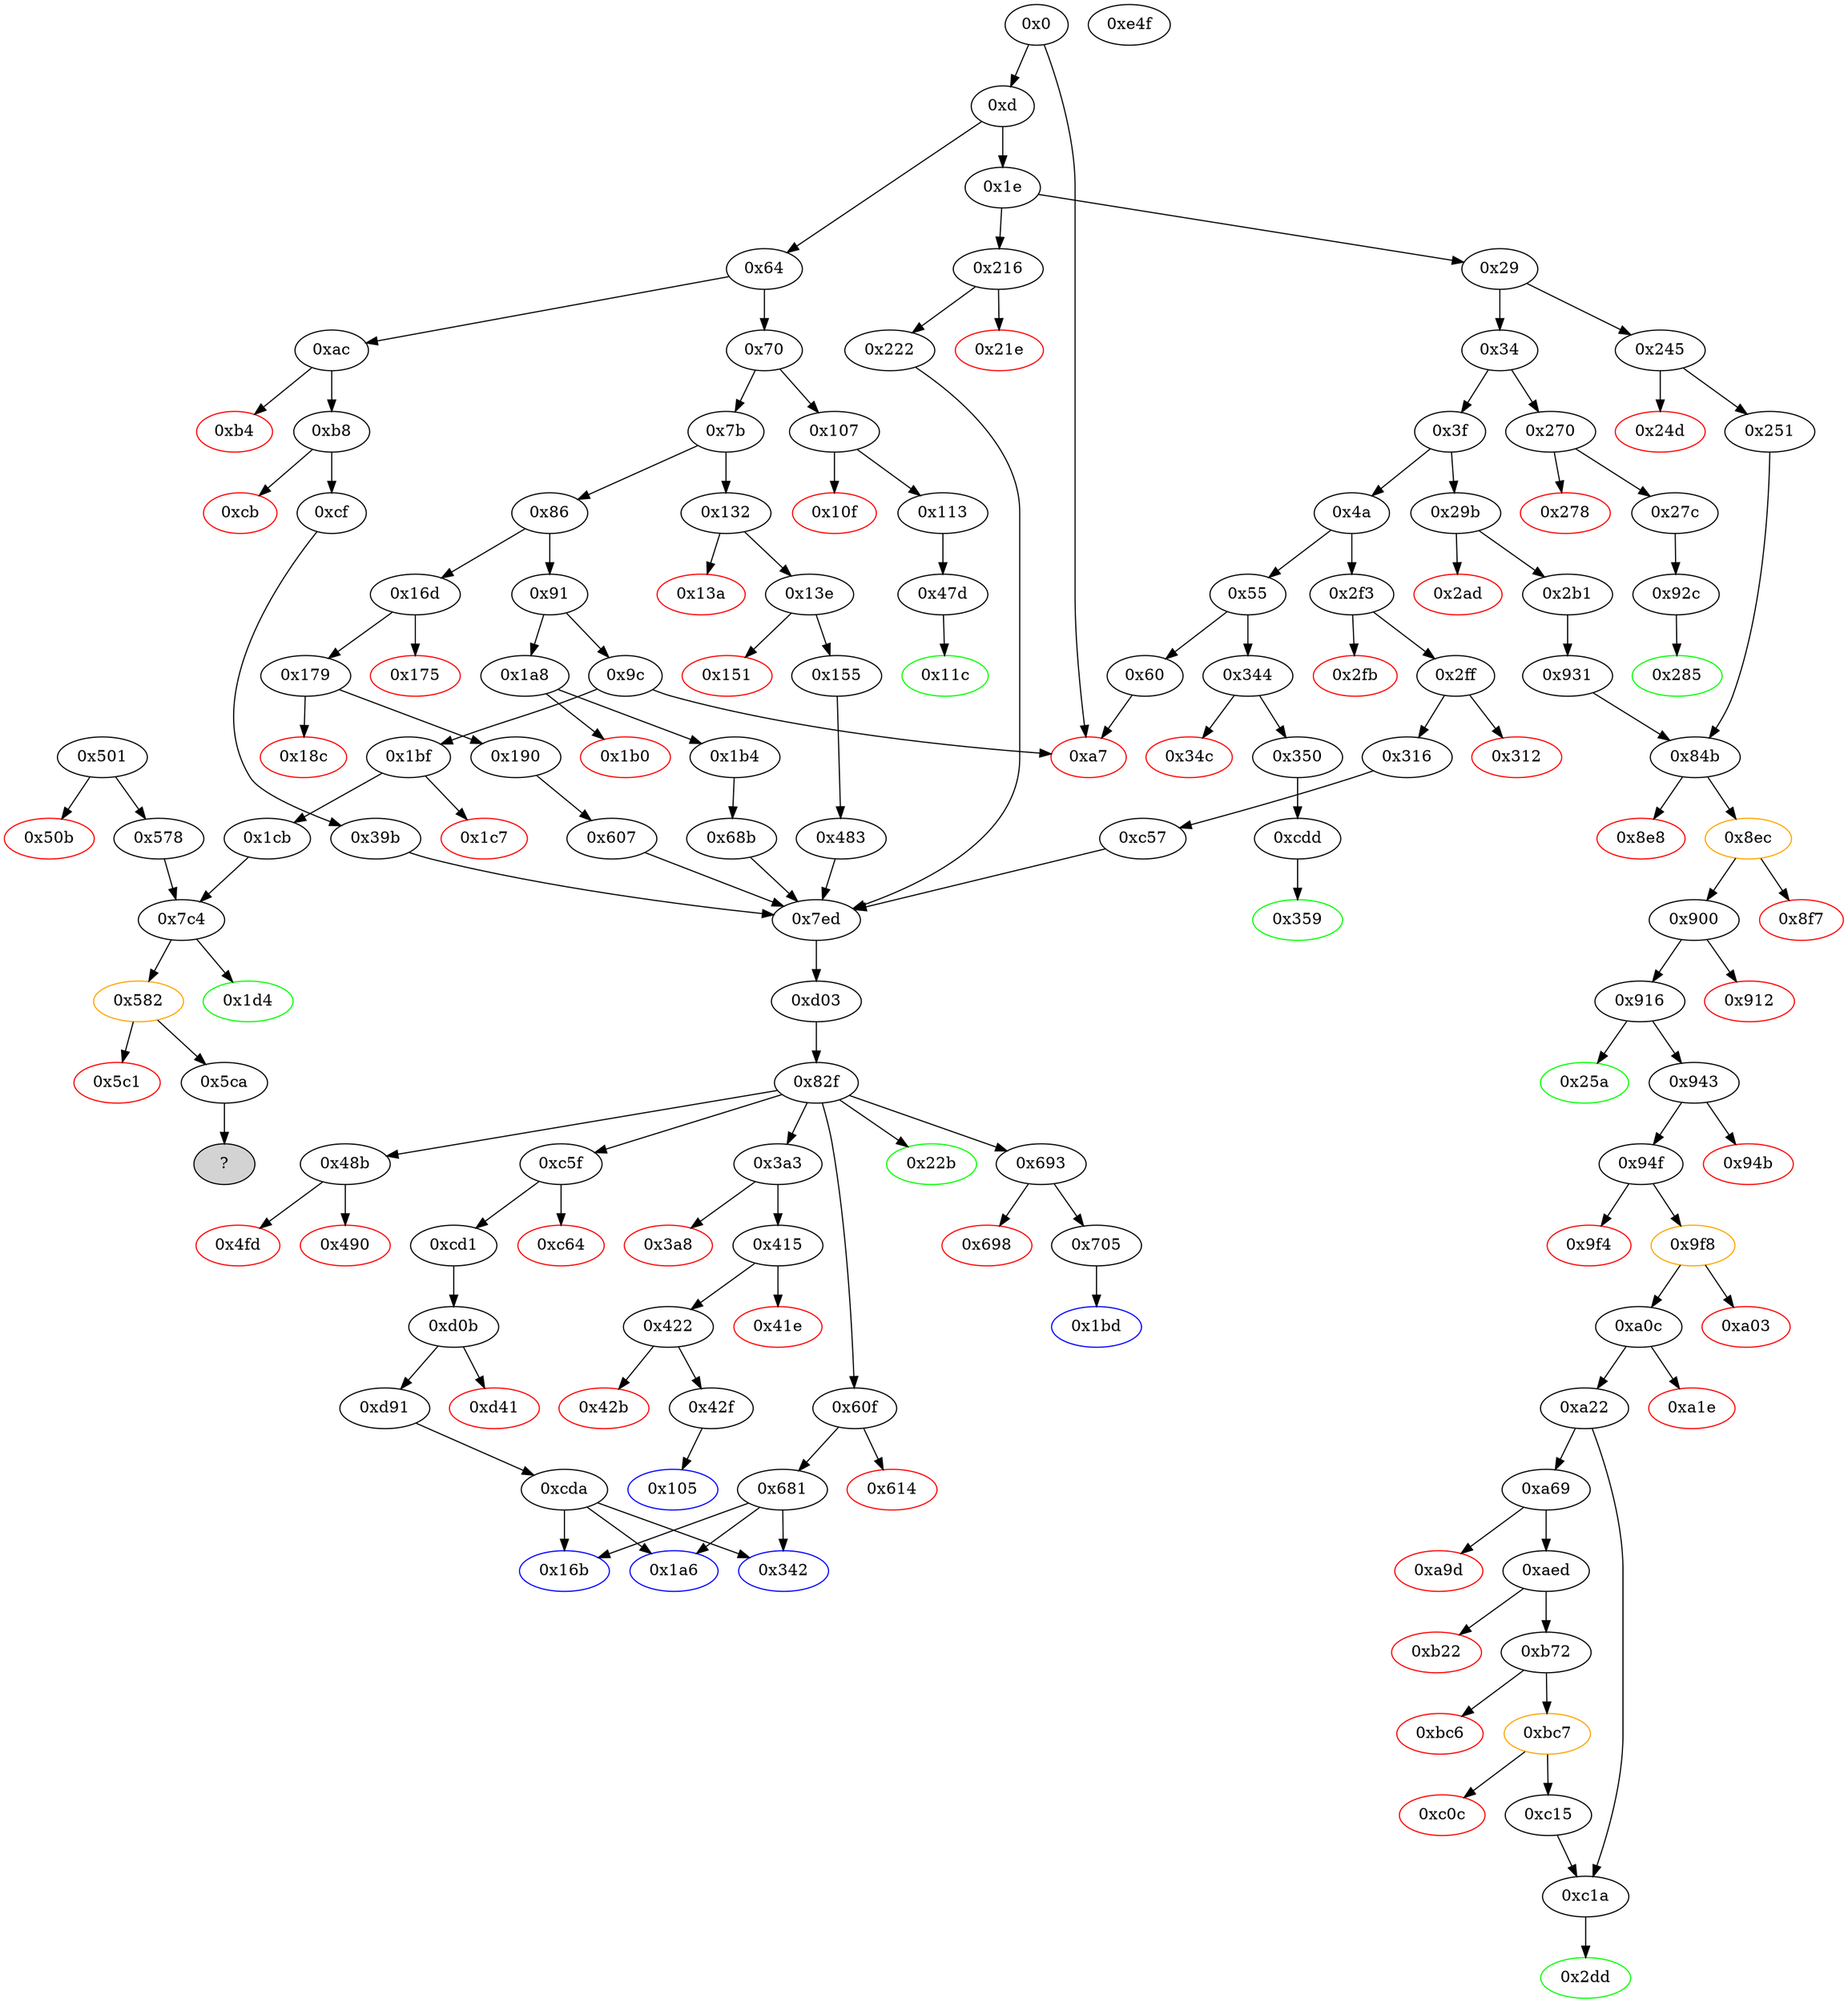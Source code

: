 strict digraph "" {
"0x490" [color=red, fillcolor=white, id="0x490", style=filled, tooltip="Block 0x490\n[0x490:0x4fc]\n---\nPredecessors: [0x48b]\nSuccessors: []\n---\n0x490 PUSH1 0x40\n0x492 MLOAD\n0x493 PUSH32 0x8c379a000000000000000000000000000000000000000000000000000000000\n0x4b4 DUP2\n0x4b5 MSTORE\n0x4b6 PUSH1 0x4\n0x4b8 ADD\n0x4b9 DUP1\n0x4ba DUP1\n0x4bb PUSH1 0x20\n0x4bd ADD\n0x4be DUP3\n0x4bf DUP2\n0x4c0 SUB\n0x4c1 DUP3\n0x4c2 MSTORE\n0x4c3 PUSH1 0x20\n0x4c5 DUP2\n0x4c6 MSTORE\n0x4c7 PUSH1 0x20\n0x4c9 ADD\n0x4ca DUP1\n0x4cb PUSH32 0x4f776e61626c653a2063616c6c6572206973206e6f7420746865206f776e6572\n0x4ec DUP2\n0x4ed MSTORE\n0x4ee POP\n0x4ef PUSH1 0x20\n0x4f1 ADD\n0x4f2 SWAP2\n0x4f3 POP\n0x4f4 POP\n0x4f5 PUSH1 0x40\n0x4f7 MLOAD\n0x4f8 DUP1\n0x4f9 SWAP2\n0x4fa SUB\n0x4fb SWAP1\n0x4fc REVERT\n---\n0x490: V296 = 0x40\n0x492: V297 = M[0x40]\n0x493: V298 = 0x8c379a000000000000000000000000000000000000000000000000000000000\n0x4b5: M[V297] = 0x8c379a000000000000000000000000000000000000000000000000000000000\n0x4b6: V299 = 0x4\n0x4b8: V300 = ADD 0x4 V297\n0x4bb: V301 = 0x20\n0x4bd: V302 = ADD 0x20 V300\n0x4c0: V303 = SUB V302 V300\n0x4c2: M[V300] = V303\n0x4c3: V304 = 0x20\n0x4c6: M[V302] = 0x20\n0x4c7: V305 = 0x20\n0x4c9: V306 = ADD 0x20 V302\n0x4cb: V307 = 0x4f776e61626c653a2063616c6c6572206973206e6f7420746865206f776e6572\n0x4ed: M[V306] = 0x4f776e61626c653a2063616c6c6572206973206e6f7420746865206f776e6572\n0x4ef: V308 = 0x20\n0x4f1: V309 = ADD 0x20 V306\n0x4f5: V310 = 0x40\n0x4f7: V311 = M[0x40]\n0x4fa: V312 = SUB V309 V311\n0x4fc: REVERT V311 V312\n---\nEntry stack: [V9, S2, S1, S0]\nStack pops: 0\nStack additions: []\nExit stack: [V9, S2, S1, S0]\n\nDef sites:\nV9: {0xd.0x12}\nS2: {0xb8.0xba, 0xd.0x12}\nS1: {0x179.0x17b, 0x2ff.0x301, 0xd.0x12, 0xcf.0xeb, 0x13e.0x140}\nS0: {0xd.0x12, 0xcf.0xf5, 0x190.0x196, 0x155.0x15b, 0x1b4.0x1b6, 0x316.0x332}\n"];
"0x5ca" [fillcolor=white, id="0x5ca", style=filled, tooltip="Block 0x5ca\n[0x5ca:0x606]\n---\nPredecessors: [0x582]\nSuccessors: []\nHas unresolved jump.\n---\n0x5ca JUMPDEST\n0x5cb POP\n0x5cc PUSH32 0x4e70a604b23a8edee2b1d0a656e9b9c00b73ad8bb1afc2c59381ee9f69197de7\n0x5ed DUP4\n0x5ee PUSH1 0x40\n0x5f0 MLOAD\n0x5f1 DUP1\n0x5f2 DUP3\n0x5f3 DUP2\n0x5f4 MSTORE\n0x5f5 PUSH1 0x20\n0x5f7 ADD\n0x5f8 SWAP2\n0x5f9 POP\n0x5fa POP\n0x5fb PUSH1 0x40\n0x5fd MLOAD\n0x5fe DUP1\n0x5ff SWAP2\n0x600 SUB\n0x601 SWAP1\n0x602 LOG1\n0x603 POP\n0x604 POP\n0x605 POP\n0x606 JUMP\n---\n0x5ca: JUMPDEST \n0x5cc: V356 = 0x4e70a604b23a8edee2b1d0a656e9b9c00b73ad8bb1afc2c59381ee9f69197de7\n0x5ee: V357 = 0x40\n0x5f0: V358 = M[0x40]\n0x5f4: M[V358] = S3\n0x5f5: V359 = 0x20\n0x5f7: V360 = ADD 0x20 V358\n0x5fb: V361 = 0x40\n0x5fd: V362 = M[0x40]\n0x600: V363 = SUB V360 V362\n0x602: LOG V362 V363 0x4e70a604b23a8edee2b1d0a656e9b9c00b73ad8bb1afc2c59381ee9f69197de7\n0x606: JUMP S4\n---\nEntry stack: [S3, S2, S1, V349]\nStack pops: 5\nStack additions: []\nExit stack: []\n\nDef sites:\nS3: {}\nS2: {}\nS1: {0x7c4_0x578.0x7e8, 0x7c4_0x1cb.0x7e8}\nV349: {0x582.0x5ba}\n"];
"0xb4" [color=red, fillcolor=white, id="0xb4", style=filled, tooltip="Block 0xb4\n[0xb4:0xb7]\n---\nPredecessors: [0xac]\nSuccessors: []\n---\n0xb4 PUSH1 0x0\n0xb6 DUP1\n0xb7 REVERT\n---\n0xb4: V54 = 0x0\n0xb7: REVERT 0x0 0x0\n---\nEntry stack: [V9, V51]\nStack pops: 0\nStack additions: []\nExit stack: [V9, V51]\n\nDef sites:\nV9: {0xd.0x12}\nV51: {0xac.0xad}\n"];
"0x2f3" [fillcolor=white, id="0x2f3", style=filled, tooltip="Block 0x2f3\n[0x2f3:0x2fa]\n---\nPredecessors: [0x4a]\nSuccessors: [0x2fb, 0x2ff]\n---\n0x2f3 JUMPDEST\n0x2f4 CALLVALUE\n0x2f5 DUP1\n0x2f6 ISZERO\n0x2f7 PUSH2 0x2ff\n0x2fa JUMPI\n---\n0x2f3: JUMPDEST \n0x2f4: V212 = CALLVALUE\n0x2f6: V213 = ISZERO V212\n0x2f7: V214 = 0x2ff\n0x2fa: JUMPI 0x2ff V213\n---\nEntry stack: [V9]\nStack pops: 0\nStack additions: [V212]\nExit stack: [V9, V212]\n\nDef sites:\nV9: {0xd.0x12}\n"];
"0x13a" [color=red, fillcolor=white, id="0x13a", style=filled, tooltip="Block 0x13a\n[0x13a:0x13d]\n---\nPredecessors: [0x132]\nSuccessors: []\n---\n0x13a PUSH1 0x0\n0x13c DUP1\n0x13d REVERT\n---\n0x13a: V90 = 0x0\n0x13d: REVERT 0x0 0x0\n---\nEntry stack: [V9, V87]\nStack pops: 0\nStack additions: []\nExit stack: [V9, V87]\n\nDef sites:\nV9: {0xd.0x12}\nV87: {0x132.0x133}\n"];
"0x483" [fillcolor=white, id="0x483", style=filled, tooltip="Block 0x483\n[0x483:0x48a]\n---\nPredecessors: [0x155]\nSuccessors: [0x7ed]\n---\n0x483 JUMPDEST\n0x484 PUSH2 0x48b\n0x487 PUSH2 0x7ed\n0x48a JUMP\n---\n0x483: JUMPDEST \n0x484: V293 = 0x48b\n0x487: V294 = 0x7ed\n0x48a: JUMP 0x7ed\n---\nEntry stack: [V9, 0x16b, V101]\nStack pops: 0\nStack additions: [0x48b]\nExit stack: [V9, 0x16b, V101, 0x48b]\n\nDef sites:\nV9: {0xd.0x12}\n0x16b: {0x13e.0x140}\nV101: {0x155.0x15b}\n"];
"0x342" [color=blue, fillcolor=white, id="0x342", style=filled, tooltip="Block 0x342\n[0x342:0x343]\n---\nPredecessors: [0x681, 0xcda]\nSuccessors: []\n---\n0x342 JUMPDEST\n0x343 STOP\n---\n0x342: JUMPDEST \n0x343: STOP \n---\nEntry stack: [V9]\nStack pops: 0\nStack additions: []\nExit stack: [V9]\n\nDef sites:\nV9: {0xd.0x12}\n"];
"0x11c" [color=green, fillcolor=white, id="0x11c", style=filled, tooltip="Block 0x11c\n[0x11c:0x131]\n---\nPredecessors: [0x47d]\nSuccessors: []\n---\n0x11c JUMPDEST\n0x11d PUSH1 0x40\n0x11f MLOAD\n0x120 DUP1\n0x121 DUP3\n0x122 DUP2\n0x123 MSTORE\n0x124 PUSH1 0x20\n0x126 ADD\n0x127 SWAP2\n0x128 POP\n0x129 POP\n0x12a PUSH1 0x40\n0x12c MLOAD\n0x12d DUP1\n0x12e SWAP2\n0x12f SUB\n0x130 SWAP1\n0x131 RETURN\n---\n0x11c: JUMPDEST \n0x11d: V80 = 0x40\n0x11f: V81 = M[0x40]\n0x123: M[V81] = V292\n0x124: V82 = 0x20\n0x126: V83 = ADD 0x20 V81\n0x12a: V84 = 0x40\n0x12c: V85 = M[0x40]\n0x12f: V86 = SUB V83 V85\n0x131: RETURN V85 V86\n---\nEntry stack: [V9, 0x11c, V292]\nStack pops: 1\nStack additions: []\nExit stack: [V9, 0x11c]\n\nDef sites:\nV9: {0xd.0x12}\n0x11c: {0x113.0x115}\nV292: {0x47d.0x480}\n"];
"0x155" [fillcolor=white, id="0x155", style=filled, tooltip="Block 0x155\n[0x155:0x16a]\n---\nPredecessors: [0x13e]\nSuccessors: [0x483]\n---\n0x155 JUMPDEST\n0x156 DUP2\n0x157 ADD\n0x158 SWAP1\n0x159 DUP1\n0x15a DUP1\n0x15b CALLDATALOAD\n0x15c SWAP1\n0x15d PUSH1 0x20\n0x15f ADD\n0x160 SWAP1\n0x161 SWAP3\n0x162 SWAP2\n0x163 SWAP1\n0x164 POP\n0x165 POP\n0x166 POP\n0x167 PUSH2 0x483\n0x16a JUMP\n---\n0x155: JUMPDEST \n0x157: V100 = ADD 0x4 V94\n0x15b: V101 = CALLDATALOAD 0x4\n0x15d: V102 = 0x20\n0x15f: V103 = ADD 0x20 0x4\n0x167: V104 = 0x483\n0x16a: JUMP 0x483\n---\nEntry stack: [V9, 0x16b, 0x4, V94]\nStack pops: 2\nStack additions: [V101]\nExit stack: [V9, 0x16b, V101]\n\nDef sites:\nV9: {0xd.0x12}\n0x16b: {0x13e.0x140}\n0x4: {0x13e.0x143}\nV94: {0x13e.0x147}\n"];
"0xa03" [color=red, fillcolor=white, id="0xa03", style=filled, tooltip="Block 0xa03\n[0xa03:0xa0b]\n---\nPredecessors: [0x9f8]\nSuccessors: []\n---\n0xa03 RETURNDATASIZE\n0xa04 PUSH1 0x0\n0xa06 DUP1\n0xa07 RETURNDATACOPY\n0xa08 RETURNDATASIZE\n0xa09 PUSH1 0x0\n0xa0b REVERT\n---\n0xa03: V571 = RETURNDATASIZE\n0xa04: V572 = 0x0\n0xa07: RETURNDATACOPY 0x0 0x0 V571\n0xa08: V573 = RETURNDATASIZE\n0xa09: V574 = 0x0\n0xa0b: REVERT 0x0 V573\n---\nEntry stack: [V9, 0x2dd, V201, 0x0, S4, V537, 0xa9059cbb, V555, V568]\nStack pops: 0\nStack additions: []\nExit stack: [V9, 0x2dd, V201, 0x0, S4, V537, 0xa9059cbb, V555, V568]\n\nDef sites:\nV9: {0xd.0x12}\n0x2dd: {0x29b.0x29c}\nV201: {0x2b1.0x2cd}\n0x0: {0x931.0x932}\nS4: {0x931.0x939, 0xd.0x12}\nV537: {0x94f.0x988}\n0xa9059cbb: {0x94f.0x989}\nV555: {0x94f.0x9da}\nV568: {0x9f8.0x9fc}\n"];
"0x151" [color=red, fillcolor=white, id="0x151", style=filled, tooltip="Block 0x151\n[0x151:0x154]\n---\nPredecessors: [0x13e]\nSuccessors: []\n---\n0x151 PUSH1 0x0\n0x153 DUP1\n0x154 REVERT\n---\n0x151: V99 = 0x0\n0x154: REVERT 0x0 0x0\n---\nEntry stack: [V9, 0x16b, 0x4, V94]\nStack pops: 0\nStack additions: []\nExit stack: [V9, 0x16b, 0x4, V94]\n\nDef sites:\nV9: {0xd.0x12}\n0x16b: {0x13e.0x140}\n0x4: {0x13e.0x143}\nV94: {0x13e.0x147}\n"];
"0x175" [color=red, fillcolor=white, id="0x175", style=filled, tooltip="Block 0x175\n[0x175:0x178]\n---\nPredecessors: [0x16d]\nSuccessors: []\n---\n0x175 PUSH1 0x0\n0x177 DUP1\n0x178 REVERT\n---\n0x175: V108 = 0x0\n0x178: REVERT 0x0 0x0\n---\nEntry stack: [V9, V105]\nStack pops: 0\nStack additions: []\nExit stack: [V9, V105]\n\nDef sites:\nV9: {0xd.0x12}\nV105: {0x16d.0x16e}\n"];
"0x92c" [fillcolor=white, id="0x92c", style=filled, tooltip="Block 0x92c\n[0x92c:0x930]\n---\nPredecessors: [0x27c]\nSuccessors: [0x285]\n---\n0x92c JUMPDEST\n0x92d PUSH1 0x5\n0x92f DUP2\n0x930 JUMP\n---\n0x92c: JUMPDEST \n0x92d: V516 = 0x5\n0x930: JUMP 0x285\n---\nEntry stack: [V9, 0x285]\nStack pops: 1\nStack additions: [S0, 0x5]\nExit stack: [V9, 0x285, 0x5]\n\nDef sites:\nV9: {0xd.0x12}\n0x285: {0x27c.0x27e}\n"];
"0x285" [color=green, fillcolor=white, id="0x285", style=filled, tooltip="Block 0x285\n[0x285:0x29a]\n---\nPredecessors: [0x92c]\nSuccessors: []\n---\n0x285 JUMPDEST\n0x286 PUSH1 0x40\n0x288 MLOAD\n0x289 DUP1\n0x28a DUP3\n0x28b DUP2\n0x28c MSTORE\n0x28d PUSH1 0x20\n0x28f ADD\n0x290 SWAP2\n0x291 POP\n0x292 POP\n0x293 PUSH1 0x40\n0x295 MLOAD\n0x296 DUP1\n0x297 SWAP2\n0x298 SUB\n0x299 SWAP1\n0x29a RETURN\n---\n0x285: JUMPDEST \n0x286: V182 = 0x40\n0x288: V183 = M[0x40]\n0x28c: M[V183] = 0x5\n0x28d: V184 = 0x20\n0x28f: V185 = ADD 0x20 V183\n0x293: V186 = 0x40\n0x295: V187 = M[0x40]\n0x298: V188 = SUB V185 V187\n0x29a: RETURN V187 V188\n---\nEntry stack: [V9, 0x285, 0x5]\nStack pops: 1\nStack additions: []\nExit stack: [V9, 0x285]\n\nDef sites:\nV9: {0xd.0x12}\n0x285: {0x27c.0x27e}\n0x5: {0x92c.0x92d}\n"];
"0xcf" [fillcolor=white, id="0xcf", style=filled, tooltip="Block 0xcf\n[0xcf:0x104]\n---\nPredecessors: [0xb8]\nSuccessors: [0x39b]\n---\n0xcf JUMPDEST\n0xd0 DUP2\n0xd1 ADD\n0xd2 SWAP1\n0xd3 DUP1\n0xd4 DUP1\n0xd5 CALLDATALOAD\n0xd6 PUSH20 0xffffffffffffffffffffffffffffffffffffffff\n0xeb AND\n0xec SWAP1\n0xed PUSH1 0x20\n0xef ADD\n0xf0 SWAP1\n0xf1 SWAP3\n0xf2 SWAP2\n0xf3 SWAP1\n0xf4 DUP1\n0xf5 CALLDATALOAD\n0xf6 SWAP1\n0xf7 PUSH1 0x20\n0xf9 ADD\n0xfa SWAP1\n0xfb SWAP3\n0xfc SWAP2\n0xfd SWAP1\n0xfe POP\n0xff POP\n0x100 POP\n0x101 PUSH2 0x39b\n0x104 JUMP\n---\n0xcf: JUMPDEST \n0xd1: V64 = ADD 0x4 V58\n0xd5: V65 = CALLDATALOAD 0x4\n0xd6: V66 = 0xffffffffffffffffffffffffffffffffffffffff\n0xeb: V67 = AND 0xffffffffffffffffffffffffffffffffffffffff V65\n0xed: V68 = 0x20\n0xef: V69 = ADD 0x20 0x4\n0xf5: V70 = CALLDATALOAD 0x24\n0xf7: V71 = 0x20\n0xf9: V72 = ADD 0x20 0x24\n0x101: V73 = 0x39b\n0x104: JUMP 0x39b\n---\nEntry stack: [V9, 0x105, 0x4, V58]\nStack pops: 2\nStack additions: [V67, V70]\nExit stack: [V9, 0x105, V67, V70]\n\nDef sites:\nV9: {0xd.0x12}\n0x105: {0xb8.0xba}\n0x4: {0xb8.0xbd}\nV58: {0xb8.0xc1}\n"];
"0xd0b" [fillcolor=white, id="0xd0b", style=filled, tooltip="Block 0xd0b\n[0xd0b:0xd40]\n---\nPredecessors: [0xcd1]\nSuccessors: [0xd41, 0xd91]\n---\n0xd0b JUMPDEST\n0xd0c PUSH1 0x0\n0xd0e PUSH20 0xffffffffffffffffffffffffffffffffffffffff\n0xd23 AND\n0xd24 DUP2\n0xd25 PUSH20 0xffffffffffffffffffffffffffffffffffffffff\n0xd3a AND\n0xd3b EQ\n0xd3c ISZERO\n0xd3d PUSH2 0xd91\n0xd40 JUMPI\n---\n0xd0b: JUMPDEST \n0xd0c: V728 = 0x0\n0xd0e: V729 = 0xffffffffffffffffffffffffffffffffffffffff\n0xd23: V730 = AND 0xffffffffffffffffffffffffffffffffffffffff 0x0\n0xd25: V731 = 0xffffffffffffffffffffffffffffffffffffffff\n0xd3a: V732 = AND 0xffffffffffffffffffffffffffffffffffffffff S0\n0xd3b: V733 = EQ V732 0x0\n0xd3c: V734 = ISZERO V733\n0xd3d: V735 = 0xd91\n0xd40: JUMPI 0xd91 V734\n---\nEntry stack: [V9, S4, S3, S2, 0xcda, S0]\nStack pops: 1\nStack additions: [S0]\nExit stack: [V9, S4, S3, S2, 0xcda, S0]\n\nDef sites:\nV9: {0xd.0x12}\nS4: {0xb8.0xba, 0xd.0x12}\nS3: {0x179.0x17b, 0x2ff.0x301, 0xd.0x12, 0xcf.0xeb, 0x13e.0x140}\nS2: {0xd.0x12, 0xcf.0xf5, 0x190.0x196, 0x155.0x15b, 0x1b4.0x1b6, 0x316.0x332}\n0xcda: {0xcd1.0xcd2}\nS0: {0xd.0x12, 0xcf.0xf5, 0x190.0x196, 0x155.0x15b, 0x1b4.0x1b6, 0x316.0x332}\n"];
"0x68b" [fillcolor=white, id="0x68b", style=filled, tooltip="Block 0x68b\n[0x68b:0x692]\n---\nPredecessors: [0x1b4]\nSuccessors: [0x7ed]\n---\n0x68b JUMPDEST\n0x68c PUSH2 0x693\n0x68f PUSH2 0x7ed\n0x692 JUMP\n---\n0x68b: JUMPDEST \n0x68c: V385 = 0x693\n0x68f: V386 = 0x7ed\n0x692: JUMP 0x7ed\n---\nEntry stack: [V9, 0x1bd]\nStack pops: 0\nStack additions: [0x693]\nExit stack: [V9, 0x1bd, 0x693]\n\nDef sites:\nV9: {0xd.0x12}\n0x1bd: {0x1b4.0x1b6}\n"];
"0x422" [fillcolor=white, id="0x422", style=filled, tooltip="Block 0x422\n[0x422:0x42a]\n---\nPredecessors: [0x415]\nSuccessors: [0x42b, 0x42f]\n---\n0x422 JUMPDEST\n0x423 PUSH1 0x5f\n0x425 DUP2\n0x426 LT\n0x427 PUSH2 0x42f\n0x42a JUMPI\n---\n0x422: JUMPDEST \n0x423: V273 = 0x5f\n0x426: V274 = LT S0 0x5f\n0x427: V275 = 0x42f\n0x42a: JUMPI 0x42f V274\n---\nEntry stack: [V9, S2, S1, S0]\nStack pops: 1\nStack additions: [S0]\nExit stack: [V9, S2, S1, S0]\n\nDef sites:\nV9: {0xd.0x12}\nS2: {0xb8.0xba, 0xd.0x12}\nS1: {0x179.0x17b, 0x2ff.0x301, 0xd.0x12, 0xcf.0xeb, 0x13e.0x140}\nS0: {0xd.0x12, 0xcf.0xf5, 0x190.0x196, 0x155.0x15b, 0x1b4.0x1b6, 0x316.0x332}\n"];
"0xcb" [color=red, fillcolor=white, id="0xcb", style=filled, tooltip="Block 0xcb\n[0xcb:0xce]\n---\nPredecessors: [0xb8]\nSuccessors: []\n---\n0xcb PUSH1 0x0\n0xcd DUP1\n0xce REVERT\n---\n0xcb: V63 = 0x0\n0xce: REVERT 0x0 0x0\n---\nEntry stack: [V9, 0x105, 0x4, V58]\nStack pops: 0\nStack additions: []\nExit stack: [V9, 0x105, 0x4, V58]\n\nDef sites:\nV9: {0xd.0x12}\n0x105: {0xb8.0xba}\n0x4: {0xb8.0xbd}\nV58: {0xb8.0xc1}\n"];
"0x42f" [fillcolor=white, id="0x42f", style=filled, tooltip="Block 0x42f\n[0x42f:0x47c]\n---\nPredecessors: [0x422]\nSuccessors: [0x105]\n---\n0x42f JUMPDEST\n0x430 PUSH1 0x5\n0x432 DUP2\n0x433 SUB\n0x434 SWAP1\n0x435 POP\n0x436 DUP1\n0x437 PUSH1 0x1\n0x439 PUSH1 0x0\n0x43b DUP5\n0x43c PUSH20 0xffffffffffffffffffffffffffffffffffffffff\n0x451 AND\n0x452 PUSH20 0xffffffffffffffffffffffffffffffffffffffff\n0x467 AND\n0x468 DUP2\n0x469 MSTORE\n0x46a PUSH1 0x20\n0x46c ADD\n0x46d SWAP1\n0x46e DUP2\n0x46f MSTORE\n0x470 PUSH1 0x20\n0x472 ADD\n0x473 PUSH1 0x0\n0x475 SHA3\n0x476 DUP2\n0x477 SWAP1\n0x478 SSTORE\n0x479 POP\n0x47a POP\n0x47b POP\n0x47c JUMP\n---\n0x42f: JUMPDEST \n0x430: V277 = 0x5\n0x433: V278 = SUB S0 0x5\n0x437: V279 = 0x1\n0x439: V280 = 0x0\n0x43c: V281 = 0xffffffffffffffffffffffffffffffffffffffff\n0x451: V282 = AND 0xffffffffffffffffffffffffffffffffffffffff S1\n0x452: V283 = 0xffffffffffffffffffffffffffffffffffffffff\n0x467: V284 = AND 0xffffffffffffffffffffffffffffffffffffffff V282\n0x469: M[0x0] = V284\n0x46a: V285 = 0x20\n0x46c: V286 = ADD 0x20 0x0\n0x46f: M[0x20] = 0x1\n0x470: V287 = 0x20\n0x472: V288 = ADD 0x20 0x20\n0x473: V289 = 0x0\n0x475: V290 = SHA3 0x0 0x40\n0x478: S[V290] = V278\n0x47c: JUMP S2\n---\nEntry stack: [V9, S2, S1, S0]\nStack pops: 3\nStack additions: []\nExit stack: [V9]\n\nDef sites:\nV9: {0xd.0x12}\nS2: {0xb8.0xba, 0xd.0x12}\nS1: {0x179.0x17b, 0x2ff.0x301, 0xd.0x12, 0xcf.0xeb, 0x13e.0x140}\nS0: {0xd.0x12, 0xcf.0xf5, 0x190.0x196, 0x155.0x15b, 0x1b4.0x1b6, 0x316.0x332}\n"];
"0xa1e" [color=red, fillcolor=white, id="0xa1e", style=filled, tooltip="Block 0xa1e\n[0xa1e:0xa21]\n---\nPredecessors: [0xa0c]\nSuccessors: []\n---\n0xa1e PUSH1 0x0\n0xa20 DUP1\n0xa21 REVERT\n---\n0xa1e: V582 = 0x0\n0xa21: REVERT 0x0 0x0\n---\nEntry stack: [V9, 0x2dd, V201, 0x0, S2, V576, V577]\nStack pops: 0\nStack additions: []\nExit stack: [V9, 0x2dd, V201, 0x0, S2, V576, V577]\n\nDef sites:\nV9: {0xd.0x12}\n0x2dd: {0x29b.0x29c}\nV201: {0x2b1.0x2cd}\n0x0: {0x931.0x932}\nS2: {0x931.0x939, 0xd.0x12}\nV576: {0xa0c.0xa13}\nV577: {0xa0c.0xa14}\n"];
"0x34c" [color=red, fillcolor=white, id="0x34c", style=filled, tooltip="Block 0x34c\n[0x34c:0x34f]\n---\nPredecessors: [0x344]\nSuccessors: []\n---\n0x34c PUSH1 0x0\n0x34e DUP1\n0x34f REVERT\n---\n0x34c: V235 = 0x0\n0x34f: REVERT 0x0 0x0\n---\nEntry stack: [V9, V232]\nStack pops: 0\nStack additions: []\nExit stack: [V9, V232]\n\nDef sites:\nV9: {0xd.0x12}\nV232: {0x344.0x345}\n"];
"0x8f7" [color=red, fillcolor=white, id="0x8f7", style=filled, tooltip="Block 0x8f7\n[0x8f7:0x8ff]\n---\nPredecessors: [0x8ec]\nSuccessors: []\n---\n0x8f7 RETURNDATASIZE\n0x8f8 PUSH1 0x0\n0x8fa DUP1\n0x8fb RETURNDATACOPY\n0x8fc RETURNDATASIZE\n0x8fd PUSH1 0x0\n0x8ff REVERT\n---\n0x8f7: V500 = RETURNDATASIZE\n0x8f8: V501 = 0x0\n0x8fb: RETURNDATACOPY 0x0 0x0 V500\n0x8fc: V502 = RETURNDATASIZE\n0x8fd: V503 = 0x0\n0x8ff: REVERT 0x0 V502\n---\nEntry stack: [V9, 0x2dd, V201, 0x0, S6, {0x25a, 0x943}, 0x0, S3, 0x70a08231, S1, V497]\nStack pops: 0\nStack additions: []\nExit stack: [V9, 0x2dd, V201, 0x0, S6, {0x25a, 0x943}, 0x0, S3, 0x70a08231, S1, V497]\n\nDef sites:\nV9: {0xd.0x12}\n0x2dd: {0x29b.0x29c}\nV201: {0x2b1.0x2cd}\n0x0: {0x931.0x932}\nS6: {0x931.0x939, 0xd.0x12}\n{0x25a, 0x943}: {0x251.0x253, 0x931.0x93c}\n0x0: {0x84b_0x251.0x84c, 0x84b_0x931.0x84c}\nS3: {0x84b_0x251.0x886, 0x84b_0x931.0x886}\n0x70a08231: {0x84b_0x931.0x887, 0x84b_0x251.0x887}\nS1: {0x84b_0x931.0x8d1, 0x84b_0x251.0x8d1}\nV497: {0x8ec.0x8f0}\n"];
"0x415" [fillcolor=white, id="0x415", style=filled, tooltip="Block 0x415\n[0x415:0x41d]\n---\nPredecessors: [0x3a3]\nSuccessors: [0x41e, 0x422]\n---\n0x415 JUMPDEST\n0x416 PUSH1 0x5\n0x418 DUP2\n0x419 GT\n0x41a PUSH2 0x422\n0x41d JUMPI\n---\n0x415: JUMPDEST \n0x416: V269 = 0x5\n0x419: V270 = GT S0 0x5\n0x41a: V271 = 0x422\n0x41d: JUMPI 0x422 V270\n---\nEntry stack: [V9, S2, S1, S0]\nStack pops: 1\nStack additions: [S0]\nExit stack: [V9, S2, S1, S0]\n\nDef sites:\nV9: {0xd.0x12}\nS2: {0xb8.0xba, 0xd.0x12}\nS1: {0x179.0x17b, 0x2ff.0x301, 0xd.0x12, 0xcf.0xeb, 0x13e.0x140}\nS0: {0xd.0x12, 0xcf.0xf5, 0x190.0x196, 0x155.0x15b, 0x1b4.0x1b6, 0x316.0x332}\n"];
"0xb72" [fillcolor=white, id="0xb72", style=filled, tooltip="Block 0xb72\n[0xb72:0xbc5]\n---\nPredecessors: [0xaed]\nSuccessors: [0xbc6, 0xbc7]\n---\n0xb72 JUMPDEST\n0xb73 PUSH1 0x0\n0xb75 PUSH1 0x1\n0xb77 PUSH1 0x0\n0xb79 DUP6\n0xb7a PUSH20 0xffffffffffffffffffffffffffffffffffffffff\n0xb8f AND\n0xb90 PUSH20 0xffffffffffffffffffffffffffffffffffffffff\n0xba5 AND\n0xba6 DUP2\n0xba7 MSTORE\n0xba8 PUSH1 0x20\n0xbaa ADD\n0xbab SWAP1\n0xbac DUP2\n0xbad MSTORE\n0xbae PUSH1 0x20\n0xbb0 ADD\n0xbb1 PUSH1 0x0\n0xbb3 SHA3\n0xbb4 SLOAD\n0xbb5 PUSH1 0x5\n0xbb7 ADD\n0xbb8 SWAP1\n0xbb9 POP\n0xbba PUSH1 0x0\n0xbbc PUSH1 0x64\n0xbbe DUP3\n0xbbf CALLVALUE\n0xbc0 MUL\n0xbc1 DUP2\n0xbc2 PUSH2 0xbc7\n0xbc5 JUMPI\n---\n0xb72: JUMPDEST \n0xb73: V646 = 0x0\n0xb75: V647 = 0x1\n0xb77: V648 = 0x0\n0xb7a: V649 = 0xffffffffffffffffffffffffffffffffffffffff\n0xb8f: V650 = AND 0xffffffffffffffffffffffffffffffffffffffff V201\n0xb90: V651 = 0xffffffffffffffffffffffffffffffffffffffff\n0xba5: V652 = AND 0xffffffffffffffffffffffffffffffffffffffff V650\n0xba7: M[0x0] = V652\n0xba8: V653 = 0x20\n0xbaa: V654 = ADD 0x20 0x0\n0xbad: M[0x20] = 0x1\n0xbae: V655 = 0x20\n0xbb0: V656 = ADD 0x20 0x20\n0xbb1: V657 = 0x0\n0xbb3: V658 = SHA3 0x0 0x40\n0xbb4: V659 = S[V658]\n0xbb5: V660 = 0x5\n0xbb7: V661 = ADD 0x5 V659\n0xbba: V662 = 0x0\n0xbbc: V663 = 0x64\n0xbbf: V664 = CALLVALUE\n0xbc0: V665 = MUL V664 V661\n0xbc2: V666 = 0xbc7\n0xbc5: JUMPI 0xbc7 0x64\n---\nEntry stack: [V9, 0x2dd, V201, 0x0, S0]\nStack pops: 3\nStack additions: [S2, S1, S0, V661, 0x0, 0x64, V665]\nExit stack: [V9, 0x2dd, V201, 0x0, S0, V661, 0x0, 0x64, V665]\n\nDef sites:\nV9: {0xd.0x12}\n0x2dd: {0x29b.0x29c}\nV201: {0x2b1.0x2cd}\n0x0: {0x931.0x932}\nS0: {0x931.0x939, 0xd.0x12}\n"];
"0x912" [color=red, fillcolor=white, id="0x912", style=filled, tooltip="Block 0x912\n[0x912:0x915]\n---\nPredecessors: [0x900]\nSuccessors: []\n---\n0x912 PUSH1 0x0\n0x914 DUP1\n0x915 REVERT\n---\n0x912: V511 = 0x0\n0x915: REVERT 0x0 0x0\n---\nEntry stack: [V9, 0x2dd, V201, 0x0, S4, {0x25a, 0x943}, 0x0, V505, V506]\nStack pops: 0\nStack additions: []\nExit stack: [V9, 0x2dd, V201, 0x0, S4, {0x25a, 0x943}, 0x0, V505, V506]\n\nDef sites:\nV9: {0xd.0x12}\n0x2dd: {0x29b.0x29c}\nV201: {0x2b1.0x2cd}\n0x0: {0x931.0x932}\nS4: {0x931.0x939, 0xd.0x12}\n{0x25a, 0x943}: {0x251.0x253, 0x931.0x93c}\n0x0: {0x84b_0x251.0x84c, 0x84b_0x931.0x84c}\nV505: {0x900.0x907}\nV506: {0x900.0x908}\n"];
"0x16d" [fillcolor=white, id="0x16d", style=filled, tooltip="Block 0x16d\n[0x16d:0x174]\n---\nPredecessors: [0x86]\nSuccessors: [0x175, 0x179]\n---\n0x16d JUMPDEST\n0x16e CALLVALUE\n0x16f DUP1\n0x170 ISZERO\n0x171 PUSH2 0x179\n0x174 JUMPI\n---\n0x16d: JUMPDEST \n0x16e: V105 = CALLVALUE\n0x170: V106 = ISZERO V105\n0x171: V107 = 0x179\n0x174: JUMPI 0x179 V106\n---\nEntry stack: [V9]\nStack pops: 0\nStack additions: [V105]\nExit stack: [V9, V105]\n\nDef sites:\nV9: {0xd.0x12}\n"];
"0x16b" [color=blue, fillcolor=white, id="0x16b", style=filled, tooltip="Block 0x16b\n[0x16b:0x16c]\n---\nPredecessors: [0x681, 0xcda]\nSuccessors: []\n---\n0x16b JUMPDEST\n0x16c STOP\n---\n0x16b: JUMPDEST \n0x16c: STOP \n---\nEntry stack: []\nStack pops: 0\nStack additions: []\nExit stack: []\n\nDef sites:\n"];
"0x107" [fillcolor=white, id="0x107", style=filled, tooltip="Block 0x107\n[0x107:0x10e]\n---\nPredecessors: [0x70]\nSuccessors: [0x10f, 0x113]\n---\n0x107 JUMPDEST\n0x108 CALLVALUE\n0x109 DUP1\n0x10a ISZERO\n0x10b PUSH2 0x113\n0x10e JUMPI\n---\n0x107: JUMPDEST \n0x108: V74 = CALLVALUE\n0x10a: V75 = ISZERO V74\n0x10b: V76 = 0x113\n0x10e: JUMPI 0x113 V75\n---\nEntry stack: [V9]\nStack pops: 0\nStack additions: [V74]\nExit stack: [V9, V74]\n\nDef sites:\nV9: {0xd.0x12}\n"];
"0x179" [fillcolor=white, id="0x179", style=filled, tooltip="Block 0x179\n[0x179:0x18b]\n---\nPredecessors: [0x16d]\nSuccessors: [0x18c, 0x190]\n---\n0x179 JUMPDEST\n0x17a POP\n0x17b PUSH2 0x1a6\n0x17e PUSH1 0x4\n0x180 DUP1\n0x181 CALLDATASIZE\n0x182 SUB\n0x183 PUSH1 0x20\n0x185 DUP2\n0x186 LT\n0x187 ISZERO\n0x188 PUSH2 0x190\n0x18b JUMPI\n---\n0x179: JUMPDEST \n0x17b: V109 = 0x1a6\n0x17e: V110 = 0x4\n0x181: V111 = CALLDATASIZE\n0x182: V112 = SUB V111 0x4\n0x183: V113 = 0x20\n0x186: V114 = LT V112 0x20\n0x187: V115 = ISZERO V114\n0x188: V116 = 0x190\n0x18b: JUMPI 0x190 V115\n---\nEntry stack: [V9, V105]\nStack pops: 1\nStack additions: [0x1a6, 0x4, V112]\nExit stack: [V9, 0x1a6, 0x4, V112]\n\nDef sites:\nV9: {0xd.0x12}\nV105: {0x16d.0x16e}\n"];
"0x70" [fillcolor=white, id="0x70", style=filled, tooltip="Block 0x70\n[0x70:0x7a]\n---\nPredecessors: [0x64]\nSuccessors: [0x7b, 0x107]\n---\n0x70 DUP1\n0x71 PUSH4 0x2c4e722e\n0x76 EQ\n0x77 PUSH2 0x107\n0x7a JUMPI\n---\n0x71: V35 = 0x2c4e722e\n0x76: V36 = EQ 0x2c4e722e V9\n0x77: V37 = 0x107\n0x7a: JUMPI 0x107 V36\n---\nEntry stack: [V9]\nStack pops: 1\nStack additions: [S0]\nExit stack: [V9]\n\nDef sites:\nV9: {0xd.0x12}\n"];
"0xa69" [fillcolor=white, id="0xa69", style=filled, tooltip="Block 0xa69\n[0xa69:0xa9c]\n---\nPredecessors: [0xa22]\nSuccessors: [0xa9d, 0xaed]\n---\n0xa69 CALLER\n0xa6a PUSH20 0xffffffffffffffffffffffffffffffffffffffff\n0xa7f AND\n0xa80 DUP4\n0xa81 PUSH20 0xffffffffffffffffffffffffffffffffffffffff\n0xa96 AND\n0xa97 EQ\n0xa98 ISZERO\n0xa99 PUSH2 0xaed\n0xa9c JUMPI\n---\n0xa69: V594 = CALLER\n0xa6a: V595 = 0xffffffffffffffffffffffffffffffffffffffff\n0xa7f: V596 = AND 0xffffffffffffffffffffffffffffffffffffffff V594\n0xa81: V597 = 0xffffffffffffffffffffffffffffffffffffffff\n0xa96: V598 = AND 0xffffffffffffffffffffffffffffffffffffffff V201\n0xa97: V599 = EQ V598 V596\n0xa98: V600 = ISZERO V599\n0xa99: V601 = 0xaed\n0xa9c: JUMPI 0xaed V600\n---\nEntry stack: [V9, 0x2dd, V201, 0x0, S0]\nStack pops: 3\nStack additions: [S2, S1, S0]\nExit stack: [V9, 0x2dd, V201, 0x0, S0]\n\nDef sites:\nV9: {0xd.0x12}\n0x2dd: {0x29b.0x29c}\nV201: {0x2b1.0x2cd}\n0x0: {0x931.0x932}\nS0: {0x931.0x939, 0xd.0x12}\n"];
"0x900" [fillcolor=white, id="0x900", style=filled, tooltip="Block 0x900\n[0x900:0x911]\n---\nPredecessors: [0x8ec]\nSuccessors: [0x912, 0x916]\n---\n0x900 JUMPDEST\n0x901 POP\n0x902 POP\n0x903 POP\n0x904 POP\n0x905 PUSH1 0x40\n0x907 MLOAD\n0x908 RETURNDATASIZE\n0x909 PUSH1 0x20\n0x90b DUP2\n0x90c LT\n0x90d ISZERO\n0x90e PUSH2 0x916\n0x911 JUMPI\n---\n0x900: JUMPDEST \n0x905: V504 = 0x40\n0x907: V505 = M[0x40]\n0x908: V506 = RETURNDATASIZE\n0x909: V507 = 0x20\n0x90c: V508 = LT V506 0x20\n0x90d: V509 = ISZERO V508\n0x90e: V510 = 0x916\n0x911: JUMPI 0x916 V509\n---\nEntry stack: [V9, 0x2dd, V201, 0x0, S6, {0x25a, 0x943}, 0x0, S3, 0x70a08231, S1, V497]\nStack pops: 4\nStack additions: [V505, V506]\nExit stack: [V9, 0x2dd, V201, 0x0, S6, {0x25a, 0x943}, 0x0, V505, V506]\n\nDef sites:\nV9: {0xd.0x12}\n0x2dd: {0x29b.0x29c}\nV201: {0x2b1.0x2cd}\n0x0: {0x931.0x932}\nS6: {0x931.0x939, 0xd.0x12}\n{0x25a, 0x943}: {0x251.0x253, 0x931.0x93c}\n0x0: {0x84b_0x251.0x84c, 0x84b_0x931.0x84c}\nS3: {0x84b_0x251.0x886, 0x84b_0x931.0x886}\n0x70a08231: {0x84b_0x931.0x887, 0x84b_0x251.0x887}\nS1: {0x84b_0x931.0x8d1, 0x84b_0x251.0x8d1}\nV497: {0x8ec.0x8f0}\n"];
"0xcda" [fillcolor=white, id="0xcda", style=filled, tooltip="Block 0xcda\n[0xcda:0xcdc]\n---\nPredecessors: [0xd91]\nSuccessors: [0x16b, 0x1a6, 0x342]\n---\n0xcda JUMPDEST\n0xcdb POP\n0xcdc JUMP\n---\n0xcda: JUMPDEST \n0xcdc: JUMP S1\n---\nEntry stack: [V9, S2, S1, S0]\nStack pops: 2\nStack additions: []\nExit stack: [V9, S2]\n\nDef sites:\nV9: {0xd.0x12}\nS2: {0xb8.0xba, 0xd.0x12}\nS1: {0x179.0x17b, 0x2ff.0x301, 0xd.0x12, 0xcf.0xeb, 0x13e.0x140}\nS0: {0xd.0x12, 0xcf.0xf5, 0x190.0x196, 0x155.0x15b, 0x1b4.0x1b6, 0x316.0x332}\n"];
"0xe4f" [fillcolor=white, id="0xe4f", style=filled, tooltip="Block 0xe4f\n[0xe4f:0xefe]\n---\nPredecessors: []\nSuccessors: []\n---\n0xe4f INVALID\n0xe50 MISSING 0x4f\n0xe51 PUSH24 0x6e61626c653a206e6577206f776e65722069732074686520\n0xe6a PUSH27 0x65726f206164647265737354686520726566657272616c2063616e\n0xe86 PUSH15 0x6f7420626520746865207472616e61\n0xe96 PUSH4 0x74696f6e\n0xe9b SHA3\n0xe9c PUSH16 0x726967696e5468652072656665727261\n0xead PUSH13 0x2063616e6e6f74206265207468\n0xebb PUSH6 0x2073656e6465\n0xec2 PUSH19 0xa265627a7a72315820a0a9435fb2bdedd25289\n0xed6 MISSING 0xdf\n0xed7 SWAP9\n0xed8 MISSING 0xba\n0xed9 ADDMOD\n0xeda MISSING 0xec\n0xedb MISSING 0xdd\n0xedc EXTCODECOPY\n0xedd MISSING 0xda\n0xede PUSH15 0x32f03d4a842b2767bff78471a66473\n0xeee PUSH16 0x6c63430005100032\n---\n0xe4f: INVALID \n0xe50: MISSING 0x4f\n0xe51: V783 = 0x6e61626c653a206e6577206f776e65722069732074686520\n0xe6a: V784 = 0x65726f206164647265737354686520726566657272616c2063616e\n0xe86: V785 = 0x6f7420626520746865207472616e61\n0xe96: V786 = 0x74696f6e\n0xe9b: V787 = SHA3 0x74696f6e 0x6f7420626520746865207472616e61\n0xe9c: V788 = 0x726967696e5468652072656665727261\n0xead: V789 = 0x2063616e6e6f74206265207468\n0xebb: V790 = 0x2073656e6465\n0xec2: V791 = 0xa265627a7a72315820a0a9435fb2bdedd25289\n0xed6: MISSING 0xdf\n0xed8: MISSING 0xba\n0xed9: V792 = ADDMOD S0 S1 S2\n0xeda: MISSING 0xec\n0xedb: MISSING 0xdd\n0xedc: EXTCODECOPY S0 S1 S2 S3\n0xedd: MISSING 0xda\n0xede: V793 = 0x32f03d4a842b2767bff78471a66473\n0xeee: V794 = 0x6c63430005100032\n---\nEntry stack: []\nStack pops: 0\nStack additions: [0xa265627a7a72315820a0a9435fb2bdedd25289, 0x2073656e6465, 0x2063616e6e6f74206265207468, 0x726967696e5468652072656665727261, V787, 0x65726f206164647265737354686520726566657272616c2063616e, 0x6e61626c653a206e6577206f776e65722069732074686520, S9, S1, S2, S3, S4, S5, S6, S7, S8, S0, V792, 0x6c63430005100032, 0x32f03d4a842b2767bff78471a66473]\nExit stack: []\n\nDef sites:\n"];
"0x190" [fillcolor=white, id="0x190", style=filled, tooltip="Block 0x190\n[0x190:0x1a5]\n---\nPredecessors: [0x179]\nSuccessors: [0x607]\n---\n0x190 JUMPDEST\n0x191 DUP2\n0x192 ADD\n0x193 SWAP1\n0x194 DUP1\n0x195 DUP1\n0x196 CALLDATALOAD\n0x197 SWAP1\n0x198 PUSH1 0x20\n0x19a ADD\n0x19b SWAP1\n0x19c SWAP3\n0x19d SWAP2\n0x19e SWAP1\n0x19f POP\n0x1a0 POP\n0x1a1 POP\n0x1a2 PUSH2 0x607\n0x1a5 JUMP\n---\n0x190: JUMPDEST \n0x192: V118 = ADD 0x4 V112\n0x196: V119 = CALLDATALOAD 0x4\n0x198: V120 = 0x20\n0x19a: V121 = ADD 0x20 0x4\n0x1a2: V122 = 0x607\n0x1a5: JUMP 0x607\n---\nEntry stack: [V9, 0x1a6, 0x4, V112]\nStack pops: 2\nStack additions: [V119]\nExit stack: [V9, 0x1a6, V119]\n\nDef sites:\nV9: {0xd.0x12}\n0x1a6: {0x179.0x17b}\n0x4: {0x179.0x17e}\nV112: {0x179.0x182}\n"];
"0x1c7" [color=red, fillcolor=white, id="0x1c7", style=filled, tooltip="Block 0x1c7\n[0x1c7:0x1ca]\n---\nPredecessors: [0x1bf]\nSuccessors: []\n---\n0x1c7 PUSH1 0x0\n0x1c9 DUP1\n0x1ca REVERT\n---\n0x1c7: V132 = 0x0\n0x1ca: REVERT 0x0 0x0\n---\nEntry stack: [V9, V129]\nStack pops: 0\nStack additions: []\nExit stack: [V9, V129]\n\nDef sites:\nV9: {0xd.0x12}\nV129: {0x1bf.0x1c0}\n"];
"0x943" [fillcolor=white, id="0x943", style=filled, tooltip="Block 0x943\n[0x943:0x94a]\n---\nPredecessors: [0x916]\nSuccessors: [0x94b, 0x94f]\n---\n0x943 JUMPDEST\n0x944 DUP2\n0x945 GT\n0x946 ISZERO\n0x947 PUSH2 0x94f\n0x94a JUMPI\n---\n0x943: JUMPDEST \n0x945: V524 = GT S1 V513\n0x946: V525 = ISZERO V524\n0x947: V526 = 0x94f\n0x94a: JUMPI 0x94f V525\n---\nEntry stack: [V9, 0x2dd, V201, 0x0, S1, V513]\nStack pops: 2\nStack additions: [S1]\nExit stack: [V9, 0x2dd, V201, 0x0, S1]\n\nDef sites:\nV9: {0xd.0x12}\n0x2dd: {0x29b.0x29c}\nV201: {0x2b1.0x2cd}\n0x0: {0x931.0x932}\nS1: {0x931.0x939, 0xd.0x12}\nV513: {0x916.0x91c}\n"];
"0x1cb" [fillcolor=white, id="0x1cb", style=filled, tooltip="Block 0x1cb\n[0x1cb:0x1d3]\n---\nPredecessors: [0x1bf]\nSuccessors: [0x7c4]\n---\n0x1cb JUMPDEST\n0x1cc POP\n0x1cd PUSH2 0x1d4\n0x1d0 PUSH2 0x7c4\n0x1d3 JUMP\n---\n0x1cb: JUMPDEST \n0x1cd: V133 = 0x1d4\n0x1d0: V134 = 0x7c4\n0x1d3: JUMP 0x7c4\n---\nEntry stack: [V9, V129]\nStack pops: 1\nStack additions: [0x1d4]\nExit stack: [V9, 0x1d4]\n\nDef sites:\nV9: {0xd.0x12}\nV129: {0x1bf.0x1c0}\n"];
"0x1e" [fillcolor=white, id="0x1e", style=filled, tooltip="Block 0x1e\n[0x1e:0x28]\n---\nPredecessors: [0xd]\nSuccessors: [0x29, 0x216]\n---\n0x1e DUP1\n0x1f PUSH4 0x8f32d59b\n0x24 EQ\n0x25 PUSH2 0x216\n0x28 JUMPI\n---\n0x1f: V13 = 0x8f32d59b\n0x24: V14 = EQ 0x8f32d59b V9\n0x25: V15 = 0x216\n0x28: JUMPI 0x216 V14\n---\nEntry stack: [V9]\nStack pops: 1\nStack additions: [S0]\nExit stack: [V9]\n\nDef sites:\nV9: {0xd.0x12}\n"];
"0x27c" [fillcolor=white, id="0x27c", style=filled, tooltip="Block 0x27c\n[0x27c:0x284]\n---\nPredecessors: [0x270]\nSuccessors: [0x92c]\n---\n0x27c JUMPDEST\n0x27d POP\n0x27e PUSH2 0x285\n0x281 PUSH2 0x92c\n0x284 JUMP\n---\n0x27c: JUMPDEST \n0x27e: V180 = 0x285\n0x281: V181 = 0x92c\n0x284: JUMP 0x92c\n---\nEntry stack: [V9, V176]\nStack pops: 1\nStack additions: [0x285]\nExit stack: [V9, 0x285]\n\nDef sites:\nV9: {0xd.0x12}\nV176: {0x270.0x271}\n"];
"0x1a8" [fillcolor=white, id="0x1a8", style=filled, tooltip="Block 0x1a8\n[0x1a8:0x1af]\n---\nPredecessors: [0x91]\nSuccessors: [0x1b0, 0x1b4]\n---\n0x1a8 JUMPDEST\n0x1a9 CALLVALUE\n0x1aa DUP1\n0x1ab ISZERO\n0x1ac PUSH2 0x1b4\n0x1af JUMPI\n---\n0x1a8: JUMPDEST \n0x1a9: V123 = CALLVALUE\n0x1ab: V124 = ISZERO V123\n0x1ac: V125 = 0x1b4\n0x1af: JUMPI 0x1b4 V124\n---\nEntry stack: [V9]\nStack pops: 0\nStack additions: [V123]\nExit stack: [V9, V123]\n\nDef sites:\nV9: {0xd.0x12}\n"];
"0xa22" [fillcolor=white, id="0xa22", style=filled, tooltip="Block 0xa22\n[0xa22:0xa68]\n---\nPredecessors: [0xa0c]\nSuccessors: [0xa69, 0xc1a]\n---\n0xa22 JUMPDEST\n0xa23 DUP2\n0xa24 ADD\n0xa25 SWAP1\n0xa26 DUP1\n0xa27 DUP1\n0xa28 MLOAD\n0xa29 SWAP1\n0xa2a PUSH1 0x20\n0xa2c ADD\n0xa2d SWAP1\n0xa2e SWAP3\n0xa2f SWAP2\n0xa30 SWAP1\n0xa31 POP\n0xa32 POP\n0xa33 POP\n0xa34 POP\n0xa35 PUSH1 0x0\n0xa37 PUSH20 0xffffffffffffffffffffffffffffffffffffffff\n0xa4c AND\n0xa4d DUP4\n0xa4e PUSH20 0xffffffffffffffffffffffffffffffffffffffff\n0xa63 AND\n0xa64 EQ\n0xa65 PUSH2 0xc1a\n0xa68 JUMPI\n---\n0xa22: JUMPDEST \n0xa24: V583 = ADD V576 V577\n0xa28: V584 = M[V576]\n0xa2a: V585 = 0x20\n0xa2c: V586 = ADD 0x20 V576\n0xa35: V587 = 0x0\n0xa37: V588 = 0xffffffffffffffffffffffffffffffffffffffff\n0xa4c: V589 = AND 0xffffffffffffffffffffffffffffffffffffffff 0x0\n0xa4e: V590 = 0xffffffffffffffffffffffffffffffffffffffff\n0xa63: V591 = AND 0xffffffffffffffffffffffffffffffffffffffff V201\n0xa64: V592 = EQ V591 0x0\n0xa65: V593 = 0xc1a\n0xa68: JUMPI 0xc1a V592\n---\nEntry stack: [V9, 0x2dd, V201, 0x0, S2, V576, V577]\nStack pops: 5\nStack additions: [S4, S3, S2]\nExit stack: [V9, 0x2dd, V201, 0x0, S2]\n\nDef sites:\nV9: {0xd.0x12}\n0x2dd: {0x29b.0x29c}\nV201: {0x2b1.0x2cd}\n0x0: {0x931.0x932}\nS2: {0x931.0x939, 0xd.0x12}\nV576: {0xa0c.0xa13}\nV577: {0xa0c.0xa14}\n"];
"0x251" [fillcolor=white, id="0x251", style=filled, tooltip="Block 0x251\n[0x251:0x259]\n---\nPredecessors: [0x245]\nSuccessors: [0x84b]\n---\n0x251 JUMPDEST\n0x252 POP\n0x253 PUSH2 0x25a\n0x256 PUSH2 0x84b\n0x259 JUMP\n---\n0x251: JUMPDEST \n0x253: V167 = 0x25a\n0x256: V168 = 0x84b\n0x259: JUMP 0x84b\n---\nEntry stack: [V9, V163]\nStack pops: 1\nStack additions: [0x25a]\nExit stack: [V9, 0x25a]\n\nDef sites:\nV9: {0xd.0x12}\nV163: {0x245.0x246}\n"];
"0x113" [fillcolor=white, id="0x113", style=filled, tooltip="Block 0x113\n[0x113:0x11b]\n---\nPredecessors: [0x107]\nSuccessors: [0x47d]\n---\n0x113 JUMPDEST\n0x114 POP\n0x115 PUSH2 0x11c\n0x118 PUSH2 0x47d\n0x11b JUMP\n---\n0x113: JUMPDEST \n0x115: V78 = 0x11c\n0x118: V79 = 0x47d\n0x11b: JUMP 0x47d\n---\nEntry stack: [V9, V74]\nStack pops: 1\nStack additions: [0x11c]\nExit stack: [V9, 0x11c]\n\nDef sites:\nV9: {0xd.0x12}\nV74: {0x107.0x108}\n"];
"0x25a" [color=green, fillcolor=white, id="0x25a", style=filled, tooltip="Block 0x25a\n[0x25a:0x26f]\n---\nPredecessors: [0x916]\nSuccessors: []\n---\n0x25a JUMPDEST\n0x25b PUSH1 0x40\n0x25d MLOAD\n0x25e DUP1\n0x25f DUP3\n0x260 DUP2\n0x261 MSTORE\n0x262 PUSH1 0x20\n0x264 ADD\n0x265 SWAP2\n0x266 POP\n0x267 POP\n0x268 PUSH1 0x40\n0x26a MLOAD\n0x26b DUP1\n0x26c SWAP2\n0x26d SUB\n0x26e SWAP1\n0x26f RETURN\n---\n0x25a: JUMPDEST \n0x25b: V169 = 0x40\n0x25d: V170 = M[0x40]\n0x261: M[V170] = V513\n0x262: V171 = 0x20\n0x264: V172 = ADD 0x20 V170\n0x268: V173 = 0x40\n0x26a: V174 = M[0x40]\n0x26d: V175 = SUB V172 V174\n0x26f: RETURN V174 V175\n---\nEntry stack: [V9, 0x2dd, V201, 0x0, S1, V513]\nStack pops: 1\nStack additions: []\nExit stack: [V9, 0x2dd, V201, 0x0, S1]\n\nDef sites:\nV9: {0xd.0x12}\n0x2dd: {0x29b.0x29c}\nV201: {0x2b1.0x2cd}\n0x0: {0x931.0x932}\nS1: {0x931.0x939, 0xd.0x12}\nV513: {0x916.0x91c}\n"];
"0xc64" [color=red, fillcolor=white, id="0xc64", style=filled, tooltip="Block 0xc64\n[0xc64:0xcd0]\n---\nPredecessors: [0xc5f]\nSuccessors: []\n---\n0xc64 PUSH1 0x40\n0xc66 MLOAD\n0xc67 PUSH32 0x8c379a000000000000000000000000000000000000000000000000000000000\n0xc88 DUP2\n0xc89 MSTORE\n0xc8a PUSH1 0x4\n0xc8c ADD\n0xc8d DUP1\n0xc8e DUP1\n0xc8f PUSH1 0x20\n0xc91 ADD\n0xc92 DUP3\n0xc93 DUP2\n0xc94 SUB\n0xc95 DUP3\n0xc96 MSTORE\n0xc97 PUSH1 0x20\n0xc99 DUP2\n0xc9a MSTORE\n0xc9b PUSH1 0x20\n0xc9d ADD\n0xc9e DUP1\n0xc9f PUSH32 0x4f776e61626c653a2063616c6c6572206973206e6f7420746865206f776e6572\n0xcc0 DUP2\n0xcc1 MSTORE\n0xcc2 POP\n0xcc3 PUSH1 0x20\n0xcc5 ADD\n0xcc6 SWAP2\n0xcc7 POP\n0xcc8 POP\n0xcc9 PUSH1 0x40\n0xccb MLOAD\n0xccc DUP1\n0xccd SWAP2\n0xcce SUB\n0xccf SWAP1\n0xcd0 REVERT\n---\n0xc64: V699 = 0x40\n0xc66: V700 = M[0x40]\n0xc67: V701 = 0x8c379a000000000000000000000000000000000000000000000000000000000\n0xc89: M[V700] = 0x8c379a000000000000000000000000000000000000000000000000000000000\n0xc8a: V702 = 0x4\n0xc8c: V703 = ADD 0x4 V700\n0xc8f: V704 = 0x20\n0xc91: V705 = ADD 0x20 V703\n0xc94: V706 = SUB V705 V703\n0xc96: M[V703] = V706\n0xc97: V707 = 0x20\n0xc9a: M[V705] = 0x20\n0xc9b: V708 = 0x20\n0xc9d: V709 = ADD 0x20 V705\n0xc9f: V710 = 0x4f776e61626c653a2063616c6c6572206973206e6f7420746865206f776e6572\n0xcc1: M[V709] = 0x4f776e61626c653a2063616c6c6572206973206e6f7420746865206f776e6572\n0xcc3: V711 = 0x20\n0xcc5: V712 = ADD 0x20 V709\n0xcc9: V713 = 0x40\n0xccb: V714 = M[0x40]\n0xcce: V715 = SUB V712 V714\n0xcd0: REVERT V714 V715\n---\nEntry stack: [V9, S2, S1, S0]\nStack pops: 0\nStack additions: []\nExit stack: [V9, S2, S1, S0]\n\nDef sites:\nV9: {0xd.0x12}\nS2: {0xb8.0xba, 0xd.0x12}\nS1: {0x179.0x17b, 0x2ff.0x301, 0xd.0x12, 0xcf.0xeb, 0x13e.0x140}\nS0: {0xd.0x12, 0xcf.0xf5, 0x190.0x196, 0x155.0x15b, 0x1b4.0x1b6, 0x316.0x332}\n"];
"0xc15" [fillcolor=white, id="0xc15", style=filled, tooltip="Block 0xc15\n[0xc15:0xc19]\n---\nPredecessors: [0xbc7]\nSuccessors: [0xc1a]\n---\n0xc15 JUMPDEST\n0xc16 POP\n0xc17 POP\n0xc18 POP\n0xc19 POP\n---\n0xc15: JUMPDEST \n---\nEntry stack: [V9, 0x2dd, V201, 0x0, S4, V661, V667, V201, V681]\nStack pops: 4\nStack additions: []\nExit stack: [V9, 0x2dd, V201, 0x0, S4]\n\nDef sites:\nV9: {0xd.0x12}\n0x2dd: {0x29b.0x29c}\nV201: {0x2b1.0x2cd}\n0x0: {0x931.0x932}\nS4: {0x931.0x939, 0xd.0x12}\nV661: {0xb72.0xbb7}\nV667: {0xbc7.0xbc8}\nV201: {0x2b1.0x2cd}\nV681: {0xbc7.0xc05}\n"];
"0x5c1" [color=red, fillcolor=white, id="0x5c1", style=filled, tooltip="Block 0x5c1\n[0x5c1:0x5c9]\n---\nPredecessors: [0x582]\nSuccessors: []\n---\n0x5c1 RETURNDATASIZE\n0x5c2 PUSH1 0x0\n0x5c4 DUP1\n0x5c5 RETURNDATACOPY\n0x5c6 RETURNDATASIZE\n0x5c7 PUSH1 0x0\n0x5c9 REVERT\n---\n0x5c1: V352 = RETURNDATASIZE\n0x5c2: V353 = 0x0\n0x5c5: RETURNDATACOPY 0x0 0x0 V352\n0x5c6: V354 = RETURNDATASIZE\n0x5c7: V355 = 0x0\n0x5c9: REVERT 0x0 V354\n---\nEntry stack: [S3, S2, S1, V349]\nStack pops: 0\nStack additions: []\nExit stack: [S3, S2, S1, V349]\n\nDef sites:\nS3: {}\nS2: {}\nS1: {0x7c4_0x578.0x7e8, 0x7c4_0x1cb.0x7e8}\nV349: {0x582.0x5ba}\n"];
"0x94b" [color=red, fillcolor=white, id="0x94b", style=filled, tooltip="Block 0x94b\n[0x94b:0x94e]\n---\nPredecessors: [0x943]\nSuccessors: []\n---\n0x94b PUSH1 0x0\n0x94d DUP1\n0x94e REVERT\n---\n0x94b: V527 = 0x0\n0x94e: REVERT 0x0 0x0\n---\nEntry stack: [V9, 0x2dd, V201, 0x0, S0]\nStack pops: 0\nStack additions: []\nExit stack: [V9, 0x2dd, V201, 0x0, S0]\n\nDef sites:\nV9: {0xd.0x12}\n0x2dd: {0x29b.0x29c}\nV201: {0x2b1.0x2cd}\n0x0: {0x931.0x932}\nS0: {0x931.0x939, 0xd.0x12}\n"];
"0x693" [fillcolor=white, id="0x693", style=filled, tooltip="Block 0x693\n[0x693:0x697]\n---\nPredecessors: [0x82f]\nSuccessors: [0x698, 0x705]\n---\n0x693 JUMPDEST\n0x694 PUSH2 0x705\n0x697 JUMPI\n---\n0x693: JUMPDEST \n0x694: V387 = 0x705\n0x697: JUMPI 0x705 V458\n---\nEntry stack: [V9, S3, S2, S1, V458]\nStack pops: 1\nStack additions: []\nExit stack: [V9, S3, S2, S1]\n\nDef sites:\nV9: {0xd.0x12}\nS3: {0xb8.0xba, 0xd.0x12}\nS2: {0x179.0x17b, 0x2ff.0x301, 0xd.0x12, 0xcf.0xeb, 0x13e.0x140}\nS1: {0xd.0x12, 0xcf.0xf5, 0x190.0x196, 0x155.0x15b, 0x1b4.0x1b6, 0x316.0x332}\nV458: {0x82f.0x846}\n"];
"0x681" [fillcolor=white, id="0x681", style=filled, tooltip="Block 0x681\n[0x681:0x68a]\n---\nPredecessors: [0x60f]\nSuccessors: [0x16b, 0x1a6, 0x342]\n---\n0x681 JUMPDEST\n0x682 DUP1\n0x683 PUSH1 0x3\n0x685 DUP2\n0x686 SWAP1\n0x687 SSTORE\n0x688 POP\n0x689 POP\n0x68a JUMP\n---\n0x681: JUMPDEST \n0x683: V384 = 0x3\n0x687: S[0x3] = S0\n0x68a: JUMP S1\n---\nEntry stack: [V9, S2, S1, S0]\nStack pops: 2\nStack additions: []\nExit stack: [V9, S2]\n\nDef sites:\nV9: {0xd.0x12}\nS2: {0xb8.0xba, 0xd.0x12}\nS1: {0x179.0x17b, 0x2ff.0x301, 0xd.0x12, 0xcf.0xeb, 0x13e.0x140}\nS0: {0xd.0x12, 0xcf.0xf5, 0x190.0x196, 0x155.0x15b, 0x1b4.0x1b6, 0x316.0x332}\n"];
"0x7ed" [fillcolor=white, id="0x7ed", style=filled, tooltip="Block 0x7ed\n[0x7ed:0x82e]\n---\nPredecessors: [0x222, 0x39b, 0x483, 0x607, 0x68b, 0xc57]\nSuccessors: [0xd03]\n---\n0x7ed JUMPDEST\n0x7ee PUSH1 0x0\n0x7f0 DUP1\n0x7f1 PUSH1 0x0\n0x7f3 SWAP1\n0x7f4 SLOAD\n0x7f5 SWAP1\n0x7f6 PUSH2 0x100\n0x7f9 EXP\n0x7fa SWAP1\n0x7fb DIV\n0x7fc PUSH20 0xffffffffffffffffffffffffffffffffffffffff\n0x811 AND\n0x812 PUSH20 0xffffffffffffffffffffffffffffffffffffffff\n0x827 AND\n0x828 PUSH2 0x82f\n0x82b PUSH2 0xd03\n0x82e JUMP\n---\n0x7ed: JUMPDEST \n0x7ee: V444 = 0x0\n0x7f1: V445 = 0x0\n0x7f4: V446 = S[0x0]\n0x7f6: V447 = 0x100\n0x7f9: V448 = EXP 0x100 0x0\n0x7fb: V449 = DIV V446 0x1\n0x7fc: V450 = 0xffffffffffffffffffffffffffffffffffffffff\n0x811: V451 = AND 0xffffffffffffffffffffffffffffffffffffffff V449\n0x812: V452 = 0xffffffffffffffffffffffffffffffffffffffff\n0x827: V453 = AND 0xffffffffffffffffffffffffffffffffffffffff V451\n0x828: V454 = 0x82f\n0x82b: V455 = 0xd03\n0x82e: JUMP 0xd03\n---\nEntry stack: [V9, S3, S2, S1, {0x22b, 0x3a3, 0x48b, 0x60f, 0x693, 0xc5f}]\nStack pops: 0\nStack additions: [0x0, V453, 0x82f]\nExit stack: [V9, S3, S2, S1, {0x22b, 0x3a3, 0x48b, 0x60f, 0x693, 0xc5f}, 0x0, V453, 0x82f]\n\nDef sites:\nV9: {0xd.0x12}\nS3: {0xb8.0xba, 0xd.0x12}\nS2: {0x179.0x17b, 0x2ff.0x301, 0xd.0x12, 0xcf.0xeb, 0x13e.0x140}\nS1: {0xd.0x12, 0xcf.0xf5, 0x190.0x196, 0x155.0x15b, 0x1b4.0x1b6, 0x316.0x332}\n{0x22b, 0x3a3, 0x48b, 0x60f, 0x693, 0xc5f}: {0x68b.0x68c, 0x39b.0x39c, 0xc57.0xc58, 0x483.0x484, 0x222.0x224, 0x607.0x608}\n"];
"0xcd1" [fillcolor=white, id="0xcd1", style=filled, tooltip="Block 0xcd1\n[0xcd1:0xcd9]\n---\nPredecessors: [0xc5f]\nSuccessors: [0xd0b]\n---\n0xcd1 JUMPDEST\n0xcd2 PUSH2 0xcda\n0xcd5 DUP2\n0xcd6 PUSH2 0xd0b\n0xcd9 JUMP\n---\n0xcd1: JUMPDEST \n0xcd2: V716 = 0xcda\n0xcd6: V717 = 0xd0b\n0xcd9: JUMP 0xd0b\n---\nEntry stack: [V9, S2, S1, S0]\nStack pops: 1\nStack additions: [S0, 0xcda, S0]\nExit stack: [V9, S2, S1, S0, 0xcda, S0]\n\nDef sites:\nV9: {0xd.0x12}\nS2: {0xb8.0xba, 0xd.0x12}\nS1: {0x179.0x17b, 0x2ff.0x301, 0xd.0x12, 0xcf.0xeb, 0x13e.0x140}\nS0: {0xd.0x12, 0xcf.0xf5, 0x190.0x196, 0x155.0x15b, 0x1b4.0x1b6, 0x316.0x332}\n"];
"0x86" [fillcolor=white, id="0x86", style=filled, tooltip="Block 0x86\n[0x86:0x90]\n---\nPredecessors: [0x7b]\nSuccessors: [0x91, 0x16d]\n---\n0x86 DUP1\n0x87 PUSH4 0x34fcf437\n0x8c EQ\n0x8d PUSH2 0x16d\n0x90 JUMPI\n---\n0x87: V41 = 0x34fcf437\n0x8c: V42 = EQ 0x34fcf437 V9\n0x8d: V43 = 0x16d\n0x90: JUMPI 0x16d V42\n---\nEntry stack: [V9]\nStack pops: 1\nStack additions: [S0]\nExit stack: [V9]\n\nDef sites:\nV9: {0xd.0x12}\n"];
"0x2dd" [color=green, fillcolor=white, id="0x2dd", style=filled, tooltip="Block 0x2dd\n[0x2dd:0x2f2]\n---\nPredecessors: [0xc1a]\nSuccessors: []\n---\n0x2dd JUMPDEST\n0x2de PUSH1 0x40\n0x2e0 MLOAD\n0x2e1 DUP1\n0x2e2 DUP3\n0x2e3 DUP2\n0x2e4 MSTORE\n0x2e5 PUSH1 0x20\n0x2e7 ADD\n0x2e8 SWAP2\n0x2e9 POP\n0x2ea POP\n0x2eb PUSH1 0x40\n0x2ed MLOAD\n0x2ee DUP1\n0x2ef SWAP2\n0x2f0 SUB\n0x2f1 SWAP1\n0x2f2 RETURN\n---\n0x2dd: JUMPDEST \n0x2de: V205 = 0x40\n0x2e0: V206 = M[0x40]\n0x2e4: M[V206] = 0x0\n0x2e5: V207 = 0x20\n0x2e7: V208 = ADD 0x20 V206\n0x2eb: V209 = 0x40\n0x2ed: V210 = M[0x40]\n0x2f0: V211 = SUB V208 V210\n0x2f2: RETURN V210 V211\n---\nEntry stack: [V9, 0x0]\nStack pops: 1\nStack additions: []\nExit stack: [V9]\n\nDef sites:\nV9: {0xd.0x12}\n0x0: {0x931.0x932}\n"];
"0x84b" [fillcolor=white, id="0x84b", style=filled, tooltip="Block 0x84b\n[0x84b:0x8e7]\n---\nPredecessors: [0x251, 0x931]\nSuccessors: [0x8e8, 0x8ec]\n---\n0x84b JUMPDEST\n0x84c PUSH1 0x0\n0x84e PUSH1 0x2\n0x850 PUSH1 0x0\n0x852 SWAP1\n0x853 SLOAD\n0x854 SWAP1\n0x855 PUSH2 0x100\n0x858 EXP\n0x859 SWAP1\n0x85a DIV\n0x85b PUSH20 0xffffffffffffffffffffffffffffffffffffffff\n0x870 AND\n0x871 PUSH20 0xffffffffffffffffffffffffffffffffffffffff\n0x886 AND\n0x887 PUSH4 0x70a08231\n0x88c ADDRESS\n0x88d PUSH1 0x40\n0x88f MLOAD\n0x890 DUP3\n0x891 PUSH4 0xffffffff\n0x896 AND\n0x897 PUSH1 0xe0\n0x899 SHL\n0x89a DUP2\n0x89b MSTORE\n0x89c PUSH1 0x4\n0x89e ADD\n0x89f DUP1\n0x8a0 DUP3\n0x8a1 PUSH20 0xffffffffffffffffffffffffffffffffffffffff\n0x8b6 AND\n0x8b7 PUSH20 0xffffffffffffffffffffffffffffffffffffffff\n0x8cc AND\n0x8cd DUP2\n0x8ce MSTORE\n0x8cf PUSH1 0x20\n0x8d1 ADD\n0x8d2 SWAP2\n0x8d3 POP\n0x8d4 POP\n0x8d5 PUSH1 0x20\n0x8d7 PUSH1 0x40\n0x8d9 MLOAD\n0x8da DUP1\n0x8db DUP4\n0x8dc SUB\n0x8dd DUP2\n0x8de DUP7\n0x8df DUP1\n0x8e0 EXTCODESIZE\n0x8e1 ISZERO\n0x8e2 DUP1\n0x8e3 ISZERO\n0x8e4 PUSH2 0x8ec\n0x8e7 JUMPI\n---\n0x84b: JUMPDEST \n0x84c: V459 = 0x0\n0x84e: V460 = 0x2\n0x850: V461 = 0x0\n0x853: V462 = S[0x2]\n0x855: V463 = 0x100\n0x858: V464 = EXP 0x100 0x0\n0x85a: V465 = DIV V462 0x1\n0x85b: V466 = 0xffffffffffffffffffffffffffffffffffffffff\n0x870: V467 = AND 0xffffffffffffffffffffffffffffffffffffffff V465\n0x871: V468 = 0xffffffffffffffffffffffffffffffffffffffff\n0x886: V469 = AND 0xffffffffffffffffffffffffffffffffffffffff V467\n0x887: V470 = 0x70a08231\n0x88c: V471 = ADDRESS\n0x88d: V472 = 0x40\n0x88f: V473 = M[0x40]\n0x891: V474 = 0xffffffff\n0x896: V475 = AND 0xffffffff 0x70a08231\n0x897: V476 = 0xe0\n0x899: V477 = SHL 0xe0 0x70a08231\n0x89b: M[V473] = 0x70a0823100000000000000000000000000000000000000000000000000000000\n0x89c: V478 = 0x4\n0x89e: V479 = ADD 0x4 V473\n0x8a1: V480 = 0xffffffffffffffffffffffffffffffffffffffff\n0x8b6: V481 = AND 0xffffffffffffffffffffffffffffffffffffffff V471\n0x8b7: V482 = 0xffffffffffffffffffffffffffffffffffffffff\n0x8cc: V483 = AND 0xffffffffffffffffffffffffffffffffffffffff V481\n0x8ce: M[V479] = V483\n0x8cf: V484 = 0x20\n0x8d1: V485 = ADD 0x20 V479\n0x8d5: V486 = 0x20\n0x8d7: V487 = 0x40\n0x8d9: V488 = M[0x40]\n0x8dc: V489 = SUB V485 V488\n0x8e0: V490 = EXTCODESIZE V469\n0x8e1: V491 = ISZERO V490\n0x8e3: V492 = ISZERO V491\n0x8e4: V493 = 0x8ec\n0x8e7: JUMPI 0x8ec V492\n---\nEntry stack: [V9, 0x2dd, V201, 0x0, S1, {0x25a, 0x943}]\nStack pops: 0\nStack additions: [0x0, V469, 0x70a08231, V485, 0x20, V488, V489, V488, V469, V491]\nExit stack: [V9, 0x2dd, V201, 0x0, S1, {0x25a, 0x943}, 0x0, V469, 0x70a08231, V485, 0x20, V488, V489, V488, V469, V491]\n\nDef sites:\nV9: {0xd.0x12}\n0x2dd: {0x29b.0x29c}\nV201: {0x2b1.0x2cd}\n0x0: {0x931.0x932}\nS1: {0x931.0x939, 0xd.0x12}\n{0x25a, 0x943}: {0x251.0x253, 0x931.0x93c}\n"];
"0xd" [fillcolor=white, id="0xd", style=filled, tooltip="Block 0xd\n[0xd:0x1d]\n---\nPredecessors: [0x0]\nSuccessors: [0x1e, 0x64]\n---\n0xd PUSH1 0x0\n0xf CALLDATALOAD\n0x10 PUSH1 0xe0\n0x12 SHR\n0x13 DUP1\n0x14 PUSH4 0x8f32d59b\n0x19 GT\n0x1a PUSH2 0x64\n0x1d JUMPI\n---\n0xd: V6 = 0x0\n0xf: V7 = CALLDATALOAD 0x0\n0x10: V8 = 0xe0\n0x12: V9 = SHR 0xe0 V7\n0x14: V10 = 0x8f32d59b\n0x19: V11 = GT 0x8f32d59b V9\n0x1a: V12 = 0x64\n0x1d: JUMPI 0x64 V11\n---\nEntry stack: []\nStack pops: 0\nStack additions: [V9]\nExit stack: [V9]\n\nDef sites:\n"];
"0x42b" [color=red, fillcolor=white, id="0x42b", style=filled, tooltip="Block 0x42b\n[0x42b:0x42e]\n---\nPredecessors: [0x422]\nSuccessors: []\n---\n0x42b PUSH1 0x0\n0x42d DUP1\n0x42e REVERT\n---\n0x42b: V276 = 0x0\n0x42e: REVERT 0x0 0x0\n---\nEntry stack: [V9, S2, S1, S0]\nStack pops: 0\nStack additions: []\nExit stack: [V9, S2, S1, S0]\n\nDef sites:\nV9: {0xd.0x12}\nS2: {0xb8.0xba, 0xd.0x12}\nS1: {0x179.0x17b, 0x2ff.0x301, 0xd.0x12, 0xcf.0xeb, 0x13e.0x140}\nS0: {0xd.0x12, 0xcf.0xf5, 0x190.0x196, 0x155.0x15b, 0x1b4.0x1b6, 0x316.0x332}\n"];
"0x222" [fillcolor=white, id="0x222", style=filled, tooltip="Block 0x222\n[0x222:0x22a]\n---\nPredecessors: [0x216]\nSuccessors: [0x7ed]\n---\n0x222 JUMPDEST\n0x223 POP\n0x224 PUSH2 0x22b\n0x227 PUSH2 0x7ed\n0x22a JUMP\n---\n0x222: JUMPDEST \n0x224: V150 = 0x22b\n0x227: V151 = 0x7ed\n0x22a: JUMP 0x7ed\n---\nEntry stack: [V9, V146]\nStack pops: 1\nStack additions: [0x22b]\nExit stack: [V9, 0x22b]\n\nDef sites:\nV9: {0xd.0x12}\nV146: {0x216.0x217}\n"];
"0x21e" [color=red, fillcolor=white, id="0x21e", style=filled, tooltip="Block 0x21e\n[0x21e:0x221]\n---\nPredecessors: [0x216]\nSuccessors: []\n---\n0x21e PUSH1 0x0\n0x220 DUP1\n0x221 REVERT\n---\n0x21e: V149 = 0x0\n0x221: REVERT 0x0 0x0\n---\nEntry stack: [V9, V146]\nStack pops: 0\nStack additions: []\nExit stack: [V9, V146]\n\nDef sites:\nV9: {0xd.0x12}\nV146: {0x216.0x217}\n"];
"0x55" [fillcolor=white, id="0x55", style=filled, tooltip="Block 0x55\n[0x55:0x5f]\n---\nPredecessors: [0x4a]\nSuccessors: [0x60, 0x344]\n---\n0x55 DUP1\n0x56 PUSH4 0xfc0c546a\n0x5b EQ\n0x5c PUSH2 0x344\n0x5f JUMPI\n---\n0x56: V28 = 0xfc0c546a\n0x5b: V29 = EQ 0xfc0c546a V9\n0x5c: V30 = 0x344\n0x5f: JUMPI 0x344 V29\n---\nEntry stack: [V9]\nStack pops: 1\nStack additions: [S0]\nExit stack: [V9]\n\nDef sites:\nV9: {0xd.0x12}\n"];
"0x9c" [fillcolor=white, id="0x9c", style=filled, tooltip="Block 0x9c\n[0x9c:0xa6]\n---\nPredecessors: [0x91]\nSuccessors: [0xa7, 0x1bf]\n---\n0x9c DUP1\n0x9d PUSH4 0x8da5cb5b\n0xa2 EQ\n0xa3 PUSH2 0x1bf\n0xa6 JUMPI\n---\n0x9d: V47 = 0x8da5cb5b\n0xa2: V48 = EQ 0x8da5cb5b V9\n0xa3: V49 = 0x1bf\n0xa6: JUMPI 0x1bf V48\n---\nEntry stack: [V9]\nStack pops: 1\nStack additions: [S0]\nExit stack: [V9]\n\nDef sites:\nV9: {0xd.0x12}\n"];
"0x39b" [fillcolor=white, id="0x39b", style=filled, tooltip="Block 0x39b\n[0x39b:0x3a2]\n---\nPredecessors: [0xcf]\nSuccessors: [0x7ed]\n---\n0x39b JUMPDEST\n0x39c PUSH2 0x3a3\n0x39f PUSH2 0x7ed\n0x3a2 JUMP\n---\n0x39b: JUMPDEST \n0x39c: V249 = 0x3a3\n0x39f: V250 = 0x7ed\n0x3a2: JUMP 0x7ed\n---\nEntry stack: [V9, 0x105, V67, V70]\nStack pops: 0\nStack additions: [0x3a3]\nExit stack: [V9, 0x105, V67, V70, 0x3a3]\n\nDef sites:\nV9: {0xd.0x12}\n0x105: {0xb8.0xba}\nV67: {0xcf.0xeb}\nV70: {0xcf.0xf5}\n"];
"0x359" [color=green, fillcolor=white, id="0x359", style=filled, tooltip="Block 0x359\n[0x359:0x39a]\n---\nPredecessors: [0xcdd]\nSuccessors: []\n---\n0x359 JUMPDEST\n0x35a PUSH1 0x40\n0x35c MLOAD\n0x35d DUP1\n0x35e DUP3\n0x35f PUSH20 0xffffffffffffffffffffffffffffffffffffffff\n0x374 AND\n0x375 PUSH20 0xffffffffffffffffffffffffffffffffffffffff\n0x38a AND\n0x38b DUP2\n0x38c MSTORE\n0x38d PUSH1 0x20\n0x38f ADD\n0x390 SWAP2\n0x391 POP\n0x392 POP\n0x393 PUSH1 0x40\n0x395 MLOAD\n0x396 DUP1\n0x397 SWAP2\n0x398 SUB\n0x399 SWAP1\n0x39a RETURN\n---\n0x359: JUMPDEST \n0x35a: V238 = 0x40\n0x35c: V239 = M[0x40]\n0x35f: V240 = 0xffffffffffffffffffffffffffffffffffffffff\n0x374: V241 = AND 0xffffffffffffffffffffffffffffffffffffffff V725\n0x375: V242 = 0xffffffffffffffffffffffffffffffffffffffff\n0x38a: V243 = AND 0xffffffffffffffffffffffffffffffffffffffff V241\n0x38c: M[V239] = V243\n0x38d: V244 = 0x20\n0x38f: V245 = ADD 0x20 V239\n0x393: V246 = 0x40\n0x395: V247 = M[0x40]\n0x398: V248 = SUB V245 V247\n0x39a: RETURN V247 V248\n---\nEntry stack: [V9, 0x359, V725]\nStack pops: 1\nStack additions: []\nExit stack: [V9, 0x359]\n\nDef sites:\nV9: {0xd.0x12}\n0x359: {0x350.0x352}\nV725: {0xcdd.0xd00}\n"];
"0x614" [color=red, fillcolor=white, id="0x614", style=filled, tooltip="Block 0x614\n[0x614:0x680]\n---\nPredecessors: [0x60f]\nSuccessors: []\n---\n0x614 PUSH1 0x40\n0x616 MLOAD\n0x617 PUSH32 0x8c379a000000000000000000000000000000000000000000000000000000000\n0x638 DUP2\n0x639 MSTORE\n0x63a PUSH1 0x4\n0x63c ADD\n0x63d DUP1\n0x63e DUP1\n0x63f PUSH1 0x20\n0x641 ADD\n0x642 DUP3\n0x643 DUP2\n0x644 SUB\n0x645 DUP3\n0x646 MSTORE\n0x647 PUSH1 0x20\n0x649 DUP2\n0x64a MSTORE\n0x64b PUSH1 0x20\n0x64d ADD\n0x64e DUP1\n0x64f PUSH32 0x4f776e61626c653a2063616c6c6572206973206e6f7420746865206f776e6572\n0x670 DUP2\n0x671 MSTORE\n0x672 POP\n0x673 PUSH1 0x20\n0x675 ADD\n0x676 SWAP2\n0x677 POP\n0x678 POP\n0x679 PUSH1 0x40\n0x67b MLOAD\n0x67c DUP1\n0x67d SWAP2\n0x67e SUB\n0x67f SWAP1\n0x680 REVERT\n---\n0x614: V367 = 0x40\n0x616: V368 = M[0x40]\n0x617: V369 = 0x8c379a000000000000000000000000000000000000000000000000000000000\n0x639: M[V368] = 0x8c379a000000000000000000000000000000000000000000000000000000000\n0x63a: V370 = 0x4\n0x63c: V371 = ADD 0x4 V368\n0x63f: V372 = 0x20\n0x641: V373 = ADD 0x20 V371\n0x644: V374 = SUB V373 V371\n0x646: M[V371] = V374\n0x647: V375 = 0x20\n0x64a: M[V373] = 0x20\n0x64b: V376 = 0x20\n0x64d: V377 = ADD 0x20 V373\n0x64f: V378 = 0x4f776e61626c653a2063616c6c6572206973206e6f7420746865206f776e6572\n0x671: M[V377] = 0x4f776e61626c653a2063616c6c6572206973206e6f7420746865206f776e6572\n0x673: V379 = 0x20\n0x675: V380 = ADD 0x20 V377\n0x679: V381 = 0x40\n0x67b: V382 = M[0x40]\n0x67e: V383 = SUB V380 V382\n0x680: REVERT V382 V383\n---\nEntry stack: [V9, S2, S1, S0]\nStack pops: 0\nStack additions: []\nExit stack: [V9, S2, S1, S0]\n\nDef sites:\nV9: {0xd.0x12}\nS2: {0xb8.0xba, 0xd.0x12}\nS1: {0x179.0x17b, 0x2ff.0x301, 0xd.0x12, 0xcf.0xeb, 0x13e.0x140}\nS0: {0xd.0x12, 0xcf.0xf5, 0x190.0x196, 0x155.0x15b, 0x1b4.0x1b6, 0x316.0x332}\n"];
"0x278" [color=red, fillcolor=white, id="0x278", style=filled, tooltip="Block 0x278\n[0x278:0x27b]\n---\nPredecessors: [0x270]\nSuccessors: []\n---\n0x278 PUSH1 0x0\n0x27a DUP1\n0x27b REVERT\n---\n0x278: V179 = 0x0\n0x27b: REVERT 0x0 0x0\n---\nEntry stack: [V9, V176]\nStack pops: 0\nStack additions: []\nExit stack: [V9, V176]\n\nDef sites:\nV9: {0xd.0x12}\nV176: {0x270.0x271}\n"];
"0x48b" [fillcolor=white, id="0x48b", style=filled, tooltip="Block 0x48b\n[0x48b:0x48f]\n---\nPredecessors: [0x82f]\nSuccessors: [0x490, 0x4fd]\n---\n0x48b JUMPDEST\n0x48c PUSH2 0x4fd\n0x48f JUMPI\n---\n0x48b: JUMPDEST \n0x48c: V295 = 0x4fd\n0x48f: JUMPI 0x4fd V458\n---\nEntry stack: [V9, S3, S2, S1, V458]\nStack pops: 1\nStack additions: []\nExit stack: [V9, S3, S2, S1]\n\nDef sites:\nV9: {0xd.0x12}\nS3: {0xb8.0xba, 0xd.0x12}\nS2: {0x179.0x17b, 0x2ff.0x301, 0xd.0x12, 0xcf.0xeb, 0x13e.0x140}\nS1: {0xd.0x12, 0xcf.0xf5, 0x190.0x196, 0x155.0x15b, 0x1b4.0x1b6, 0x316.0x332}\nV458: {0x82f.0x846}\n"];
"0x13e" [fillcolor=white, id="0x13e", style=filled, tooltip="Block 0x13e\n[0x13e:0x150]\n---\nPredecessors: [0x132]\nSuccessors: [0x151, 0x155]\n---\n0x13e JUMPDEST\n0x13f POP\n0x140 PUSH2 0x16b\n0x143 PUSH1 0x4\n0x145 DUP1\n0x146 CALLDATASIZE\n0x147 SUB\n0x148 PUSH1 0x20\n0x14a DUP2\n0x14b LT\n0x14c ISZERO\n0x14d PUSH2 0x155\n0x150 JUMPI\n---\n0x13e: JUMPDEST \n0x140: V91 = 0x16b\n0x143: V92 = 0x4\n0x146: V93 = CALLDATASIZE\n0x147: V94 = SUB V93 0x4\n0x148: V95 = 0x20\n0x14b: V96 = LT V94 0x20\n0x14c: V97 = ISZERO V96\n0x14d: V98 = 0x155\n0x150: JUMPI 0x155 V97\n---\nEntry stack: [V9, V87]\nStack pops: 1\nStack additions: [0x16b, 0x4, V94]\nExit stack: [V9, 0x16b, 0x4, V94]\n\nDef sites:\nV9: {0xd.0x12}\nV87: {0x132.0x133}\n"];
"0x18c" [color=red, fillcolor=white, id="0x18c", style=filled, tooltip="Block 0x18c\n[0x18c:0x18f]\n---\nPredecessors: [0x179]\nSuccessors: []\n---\n0x18c PUSH1 0x0\n0x18e DUP1\n0x18f REVERT\n---\n0x18c: V117 = 0x0\n0x18f: REVERT 0x0 0x0\n---\nEntry stack: [V9, 0x1a6, 0x4, V112]\nStack pops: 0\nStack additions: []\nExit stack: [V9, 0x1a6, 0x4, V112]\n\nDef sites:\nV9: {0xd.0x12}\n0x1a6: {0x179.0x17b}\n0x4: {0x179.0x17e}\nV112: {0x179.0x182}\n"];
"0x1bd" [color=blue, fillcolor=white, id="0x1bd", style=filled, tooltip="Block 0x1bd\n[0x1bd:0x1be]\n---\nPredecessors: [0x705]\nSuccessors: []\n---\n0x1bd JUMPDEST\n0x1be STOP\n---\n0x1bd: JUMPDEST \n0x1be: STOP \n---\nEntry stack: [V9, S1, S0]\nStack pops: 0\nStack additions: []\nExit stack: [V9, S1, S0]\n\nDef sites:\nV9: {0xd.0x12}\nS1: {0xb8.0xba, 0xd.0x12}\nS0: {0x179.0x17b, 0x2ff.0x301, 0xd.0x12, 0xcf.0xeb, 0x13e.0x140}\n"];
"0x24d" [color=red, fillcolor=white, id="0x24d", style=filled, tooltip="Block 0x24d\n[0x24d:0x250]\n---\nPredecessors: [0x245]\nSuccessors: []\n---\n0x24d PUSH1 0x0\n0x24f DUP1\n0x250 REVERT\n---\n0x24d: V166 = 0x0\n0x250: REVERT 0x0 0x0\n---\nEntry stack: [V9, V163]\nStack pops: 0\nStack additions: []\nExit stack: [V9, V163]\n\nDef sites:\nV9: {0xd.0x12}\nV163: {0x245.0x246}\n"];
"0xb22" [color=red, fillcolor=white, id="0xb22", style=filled, tooltip="Block 0xb22\n[0xb22:0xb71]\n---\nPredecessors: [0xaed]\nSuccessors: []\n---\n0xb22 PUSH1 0x40\n0xb24 MLOAD\n0xb25 PUSH32 0x8c379a000000000000000000000000000000000000000000000000000000000\n0xb46 DUP2\n0xb47 MSTORE\n0xb48 PUSH1 0x4\n0xb4a ADD\n0xb4b DUP1\n0xb4c DUP1\n0xb4d PUSH1 0x20\n0xb4f ADD\n0xb50 DUP3\n0xb51 DUP2\n0xb52 SUB\n0xb53 DUP3\n0xb54 MSTORE\n0xb55 PUSH1 0x2c\n0xb57 DUP2\n0xb58 MSTORE\n0xb59 PUSH1 0x20\n0xb5b ADD\n0xb5c DUP1\n0xb5d PUSH2 0xe76\n0xb60 PUSH1 0x2c\n0xb62 SWAP2\n0xb63 CODECOPY\n0xb64 PUSH1 0x40\n0xb66 ADD\n0xb67 SWAP2\n0xb68 POP\n0xb69 POP\n0xb6a PUSH1 0x40\n0xb6c MLOAD\n0xb6d DUP1\n0xb6e SWAP2\n0xb6f SUB\n0xb70 SWAP1\n0xb71 REVERT\n---\n0xb22: V628 = 0x40\n0xb24: V629 = M[0x40]\n0xb25: V630 = 0x8c379a000000000000000000000000000000000000000000000000000000000\n0xb47: M[V629] = 0x8c379a000000000000000000000000000000000000000000000000000000000\n0xb48: V631 = 0x4\n0xb4a: V632 = ADD 0x4 V629\n0xb4d: V633 = 0x20\n0xb4f: V634 = ADD 0x20 V632\n0xb52: V635 = SUB V634 V632\n0xb54: M[V632] = V635\n0xb55: V636 = 0x2c\n0xb58: M[V634] = 0x2c\n0xb59: V637 = 0x20\n0xb5b: V638 = ADD 0x20 V634\n0xb5d: V639 = 0xe76\n0xb60: V640 = 0x2c\n0xb63: CODECOPY V638 0xe76 0x2c\n0xb64: V641 = 0x40\n0xb66: V642 = ADD 0x40 V638\n0xb6a: V643 = 0x40\n0xb6c: V644 = M[0x40]\n0xb6f: V645 = SUB V642 V644\n0xb71: REVERT V644 V645\n---\nEntry stack: [V9, 0x2dd, V201, 0x0, S0]\nStack pops: 0\nStack additions: []\nExit stack: [V9, 0x2dd, V201, 0x0, S0]\n\nDef sites:\nV9: {0xd.0x12}\n0x2dd: {0x29b.0x29c}\nV201: {0x2b1.0x2cd}\n0x0: {0x931.0x932}\nS0: {0x931.0x939, 0xd.0x12}\n"];
"0x9f8" [color=orange, fillcolor=white, id="0x9f8", style=filled, tooltip="Block 0x9f8\n[0x9f8:0xa02]\n---\nPredecessors: [0x94f]\nSuccessors: [0xa03, 0xa0c]\n---\n0x9f8 JUMPDEST\n0x9f9 POP\n0x9fa GAS\n0x9fb CALL\n0x9fc ISZERO\n0x9fd DUP1\n0x9fe ISZERO\n0x9ff PUSH2 0xa0c\n0xa02 JUMPI\n---\n0x9f8: JUMPDEST \n0x9fa: V566 = GAS\n0x9fb: V567 = CALL V566 V537 0x0 V558 V559 V558 0x20\n0x9fc: V568 = ISZERO V567\n0x9fe: V569 = ISZERO V568\n0x9ff: V570 = 0xa0c\n0xa02: JUMPI 0xa0c V569\n---\nEntry stack: [V9, 0x2dd, V201, 0x0, S10, V537, 0xa9059cbb, V555, 0x20, V558, V559, V558, 0x0, V537, V562]\nStack pops: 7\nStack additions: [V568]\nExit stack: [V9, 0x2dd, V201, 0x0, S10, V537, 0xa9059cbb, V555, V568]\n\nDef sites:\nV9: {0xd.0x12}\n0x2dd: {0x29b.0x29c}\nV201: {0x2b1.0x2cd}\n0x0: {0x931.0x932}\nS10: {0x931.0x939, 0xd.0x12}\nV537: {0x94f.0x988}\n0xa9059cbb: {0x94f.0x989}\nV555: {0x94f.0x9da}\n0x20: {0x94f.0x9df}\nV558: {0x94f.0x9e3}\nV559: {0x94f.0x9e6}\nV558: {0x94f.0x9e3}\n0x0: {0x94f.0x9e8}\nV537: {0x94f.0x988}\nV562: {0x94f.0x9ed}\n"];
"0xbc7" [color=orange, fillcolor=white, id="0xbc7", style=filled, tooltip="Block 0xbc7\n[0xbc7:0xc0b]\n---\nPredecessors: [0xb72]\nSuccessors: [0xc0c, 0xc15]\n---\n0xbc7 JUMPDEST\n0xbc8 DIV\n0xbc9 SWAP1\n0xbca POP\n0xbcb PUSH1 0x0\n0xbcd DUP6\n0xbce SWAP1\n0xbcf POP\n0xbd0 DUP1\n0xbd1 PUSH20 0xffffffffffffffffffffffffffffffffffffffff\n0xbe6 AND\n0xbe7 PUSH2 0x8fc\n0xbea DUP4\n0xbeb SWAP1\n0xbec DUP2\n0xbed ISZERO\n0xbee MUL\n0xbef SWAP1\n0xbf0 PUSH1 0x40\n0xbf2 MLOAD\n0xbf3 PUSH1 0x0\n0xbf5 PUSH1 0x40\n0xbf7 MLOAD\n0xbf8 DUP1\n0xbf9 DUP4\n0xbfa SUB\n0xbfb DUP2\n0xbfc DUP6\n0xbfd DUP9\n0xbfe DUP9\n0xbff CALL\n0xc00 SWAP4\n0xc01 POP\n0xc02 POP\n0xc03 POP\n0xc04 POP\n0xc05 ISZERO\n0xc06 DUP1\n0xc07 ISZERO\n0xc08 PUSH2 0xc15\n0xc0b JUMPI\n---\n0xbc7: JUMPDEST \n0xbc8: V667 = DIV V665 0x64\n0xbcb: V668 = 0x0\n0xbd1: V669 = 0xffffffffffffffffffffffffffffffffffffffff\n0xbe6: V670 = AND 0xffffffffffffffffffffffffffffffffffffffff V201\n0xbe7: V671 = 0x8fc\n0xbed: V672 = ISZERO V667\n0xbee: V673 = MUL V672 0x8fc\n0xbf0: V674 = 0x40\n0xbf2: V675 = M[0x40]\n0xbf3: V676 = 0x0\n0xbf5: V677 = 0x40\n0xbf7: V678 = M[0x40]\n0xbfa: V679 = SUB V675 V678\n0xbff: V680 = CALL V673 V670 V667 V678 V679 V678 0x0\n0xc05: V681 = ISZERO V680\n0xc07: V682 = ISZERO V681\n0xc08: V683 = 0xc15\n0xc0b: JUMPI 0xc15 V682\n---\nEntry stack: [V9, 0x2dd, V201, 0x0, S4, V661, 0x0, 0x64, V665]\nStack pops: 7\nStack additions: [S6, S5, S4, S3, V667, S6, V681]\nExit stack: [V9, 0x2dd, V201, 0x0, S4, V661, V667, V201, V681]\n\nDef sites:\nV9: {0xd.0x12}\n0x2dd: {0x29b.0x29c}\nV201: {0x2b1.0x2cd}\n0x0: {0x931.0x932}\nS4: {0x931.0x939, 0xd.0x12}\nV661: {0xb72.0xbb7}\n0x0: {0xb72.0xbba}\n0x64: {0xb72.0xbbc}\nV665: {0xb72.0xbc0}\n"];
"0xd41" [color=red, fillcolor=white, id="0xd41", style=filled, tooltip="Block 0xd41\n[0xd41:0xd90]\n---\nPredecessors: [0xd0b]\nSuccessors: []\n---\n0xd41 PUSH1 0x40\n0xd43 MLOAD\n0xd44 PUSH32 0x8c379a000000000000000000000000000000000000000000000000000000000\n0xd65 DUP2\n0xd66 MSTORE\n0xd67 PUSH1 0x4\n0xd69 ADD\n0xd6a DUP1\n0xd6b DUP1\n0xd6c PUSH1 0x20\n0xd6e ADD\n0xd6f DUP3\n0xd70 DUP2\n0xd71 SUB\n0xd72 DUP3\n0xd73 MSTORE\n0xd74 PUSH1 0x26\n0xd76 DUP2\n0xd77 MSTORE\n0xd78 PUSH1 0x20\n0xd7a ADD\n0xd7b DUP1\n0xd7c PUSH2 0xe50\n0xd7f PUSH1 0x26\n0xd81 SWAP2\n0xd82 CODECOPY\n0xd83 PUSH1 0x40\n0xd85 ADD\n0xd86 SWAP2\n0xd87 POP\n0xd88 POP\n0xd89 PUSH1 0x40\n0xd8b MLOAD\n0xd8c DUP1\n0xd8d SWAP2\n0xd8e SUB\n0xd8f SWAP1\n0xd90 REVERT\n---\n0xd41: V736 = 0x40\n0xd43: V737 = M[0x40]\n0xd44: V738 = 0x8c379a000000000000000000000000000000000000000000000000000000000\n0xd66: M[V737] = 0x8c379a000000000000000000000000000000000000000000000000000000000\n0xd67: V739 = 0x4\n0xd69: V740 = ADD 0x4 V737\n0xd6c: V741 = 0x20\n0xd6e: V742 = ADD 0x20 V740\n0xd71: V743 = SUB V742 V740\n0xd73: M[V740] = V743\n0xd74: V744 = 0x26\n0xd77: M[V742] = 0x26\n0xd78: V745 = 0x20\n0xd7a: V746 = ADD 0x20 V742\n0xd7c: V747 = 0xe50\n0xd7f: V748 = 0x26\n0xd82: CODECOPY V746 0xe50 0x26\n0xd83: V749 = 0x40\n0xd85: V750 = ADD 0x40 V746\n0xd89: V751 = 0x40\n0xd8b: V752 = M[0x40]\n0xd8e: V753 = SUB V750 V752\n0xd90: REVERT V752 V753\n---\nEntry stack: [V9, S4, S3, S2, 0xcda, S0]\nStack pops: 0\nStack additions: []\nExit stack: [V9, S4, S3, S2, 0xcda, S0]\n\nDef sites:\nV9: {0xd.0x12}\nS4: {0xb8.0xba, 0xd.0x12}\nS3: {0x179.0x17b, 0x2ff.0x301, 0xd.0x12, 0xcf.0xeb, 0x13e.0x140}\nS2: {0xd.0x12, 0xcf.0xf5, 0x190.0x196, 0x155.0x15b, 0x1b4.0x1b6, 0x316.0x332}\n0xcda: {0xcd1.0xcd2}\nS0: {0xd.0x12, 0xcf.0xf5, 0x190.0x196, 0x155.0x15b, 0x1b4.0x1b6, 0x316.0x332}\n"];
"0x41e" [color=red, fillcolor=white, id="0x41e", style=filled, tooltip="Block 0x41e\n[0x41e:0x421]\n---\nPredecessors: [0x415]\nSuccessors: []\n---\n0x41e PUSH1 0x0\n0x420 DUP1\n0x421 REVERT\n---\n0x41e: V272 = 0x0\n0x421: REVERT 0x0 0x0\n---\nEntry stack: [V9, S2, S1, S0]\nStack pops: 0\nStack additions: []\nExit stack: [V9, S2, S1, S0]\n\nDef sites:\nV9: {0xd.0x12}\nS2: {0xb8.0xba, 0xd.0x12}\nS1: {0x179.0x17b, 0x2ff.0x301, 0xd.0x12, 0xcf.0xeb, 0x13e.0x140}\nS0: {0xd.0x12, 0xcf.0xf5, 0x190.0x196, 0x155.0x15b, 0x1b4.0x1b6, 0x316.0x332}\n"];
"0x94f" [fillcolor=white, id="0x94f", style=filled, tooltip="Block 0x94f\n[0x94f:0x9f3]\n---\nPredecessors: [0x943]\nSuccessors: [0x9f4, 0x9f8]\n---\n0x94f JUMPDEST\n0x950 PUSH1 0x2\n0x952 PUSH1 0x0\n0x954 SWAP1\n0x955 SLOAD\n0x956 SWAP1\n0x957 PUSH2 0x100\n0x95a EXP\n0x95b SWAP1\n0x95c DIV\n0x95d PUSH20 0xffffffffffffffffffffffffffffffffffffffff\n0x972 AND\n0x973 PUSH20 0xffffffffffffffffffffffffffffffffffffffff\n0x988 AND\n0x989 PUSH4 0xa9059cbb\n0x98e CALLER\n0x98f DUP4\n0x990 PUSH1 0x40\n0x992 MLOAD\n0x993 DUP4\n0x994 PUSH4 0xffffffff\n0x999 AND\n0x99a PUSH1 0xe0\n0x99c SHL\n0x99d DUP2\n0x99e MSTORE\n0x99f PUSH1 0x4\n0x9a1 ADD\n0x9a2 DUP1\n0x9a3 DUP4\n0x9a4 PUSH20 0xffffffffffffffffffffffffffffffffffffffff\n0x9b9 AND\n0x9ba PUSH20 0xffffffffffffffffffffffffffffffffffffffff\n0x9cf AND\n0x9d0 DUP2\n0x9d1 MSTORE\n0x9d2 PUSH1 0x20\n0x9d4 ADD\n0x9d5 DUP3\n0x9d6 DUP2\n0x9d7 MSTORE\n0x9d8 PUSH1 0x20\n0x9da ADD\n0x9db SWAP3\n0x9dc POP\n0x9dd POP\n0x9de POP\n0x9df PUSH1 0x20\n0x9e1 PUSH1 0x40\n0x9e3 MLOAD\n0x9e4 DUP1\n0x9e5 DUP4\n0x9e6 SUB\n0x9e7 DUP2\n0x9e8 PUSH1 0x0\n0x9ea DUP8\n0x9eb DUP1\n0x9ec EXTCODESIZE\n0x9ed ISZERO\n0x9ee DUP1\n0x9ef ISZERO\n0x9f0 PUSH2 0x9f8\n0x9f3 JUMPI\n---\n0x94f: JUMPDEST \n0x950: V528 = 0x2\n0x952: V529 = 0x0\n0x955: V530 = S[0x2]\n0x957: V531 = 0x100\n0x95a: V532 = EXP 0x100 0x0\n0x95c: V533 = DIV V530 0x1\n0x95d: V534 = 0xffffffffffffffffffffffffffffffffffffffff\n0x972: V535 = AND 0xffffffffffffffffffffffffffffffffffffffff V533\n0x973: V536 = 0xffffffffffffffffffffffffffffffffffffffff\n0x988: V537 = AND 0xffffffffffffffffffffffffffffffffffffffff V535\n0x989: V538 = 0xa9059cbb\n0x98e: V539 = CALLER\n0x990: V540 = 0x40\n0x992: V541 = M[0x40]\n0x994: V542 = 0xffffffff\n0x999: V543 = AND 0xffffffff 0xa9059cbb\n0x99a: V544 = 0xe0\n0x99c: V545 = SHL 0xe0 0xa9059cbb\n0x99e: M[V541] = 0xa9059cbb00000000000000000000000000000000000000000000000000000000\n0x99f: V546 = 0x4\n0x9a1: V547 = ADD 0x4 V541\n0x9a4: V548 = 0xffffffffffffffffffffffffffffffffffffffff\n0x9b9: V549 = AND 0xffffffffffffffffffffffffffffffffffffffff V539\n0x9ba: V550 = 0xffffffffffffffffffffffffffffffffffffffff\n0x9cf: V551 = AND 0xffffffffffffffffffffffffffffffffffffffff V549\n0x9d1: M[V547] = V551\n0x9d2: V552 = 0x20\n0x9d4: V553 = ADD 0x20 V547\n0x9d7: M[V553] = S0\n0x9d8: V554 = 0x20\n0x9da: V555 = ADD 0x20 V553\n0x9df: V556 = 0x20\n0x9e1: V557 = 0x40\n0x9e3: V558 = M[0x40]\n0x9e6: V559 = SUB V555 V558\n0x9e8: V560 = 0x0\n0x9ec: V561 = EXTCODESIZE V537\n0x9ed: V562 = ISZERO V561\n0x9ef: V563 = ISZERO V562\n0x9f0: V564 = 0x9f8\n0x9f3: JUMPI 0x9f8 V563\n---\nEntry stack: [V9, 0x2dd, V201, 0x0, S0]\nStack pops: 1\nStack additions: [S0, V537, 0xa9059cbb, V555, 0x20, V558, V559, V558, 0x0, V537, V562]\nExit stack: [V9, 0x2dd, V201, 0x0, S0, V537, 0xa9059cbb, V555, 0x20, V558, V559, V558, 0x0, V537, V562]\n\nDef sites:\nV9: {0xd.0x12}\n0x2dd: {0x29b.0x29c}\nV201: {0x2b1.0x2cd}\n0x0: {0x931.0x932}\nS0: {0x931.0x939, 0xd.0x12}\n"];
"0x931" [fillcolor=white, id="0x931", style=filled, tooltip="Block 0x931\n[0x931:0x942]\n---\nPredecessors: [0x2b1]\nSuccessors: [0x84b]\n---\n0x931 JUMPDEST\n0x932 PUSH1 0x0\n0x934 DUP1\n0x935 PUSH1 0x3\n0x937 SLOAD\n0x938 CALLVALUE\n0x939 MUL\n0x93a SWAP1\n0x93b POP\n0x93c PUSH2 0x943\n0x93f PUSH2 0x84b\n0x942 JUMP\n---\n0x931: JUMPDEST \n0x932: V517 = 0x0\n0x935: V518 = 0x3\n0x937: V519 = S[0x3]\n0x938: V520 = CALLVALUE\n0x939: V521 = MUL V520 V519\n0x93c: V522 = 0x943\n0x93f: V523 = 0x84b\n0x942: JUMP 0x84b\n---\nEntry stack: [V9, 0x2dd, V201]\nStack pops: 0\nStack additions: [0x0, V521, 0x943]\nExit stack: [V9, 0x2dd, V201, 0x0, V521, 0x943]\n\nDef sites:\nV9: {0xd.0x12}\n0x2dd: {0x29b.0x29c}\nV201: {0x2b1.0x2cd}\n"];
"0x8e8" [color=red, fillcolor=white, id="0x8e8", style=filled, tooltip="Block 0x8e8\n[0x8e8:0x8eb]\n---\nPredecessors: [0x84b]\nSuccessors: []\n---\n0x8e8 PUSH1 0x0\n0x8ea DUP1\n0x8eb REVERT\n---\n0x8e8: V494 = 0x0\n0x8eb: REVERT 0x0 0x0\n---\nEntry stack: [V9, 0x2dd, V201, 0x0, S11, {0x25a, 0x943}, 0x0, V469, 0x70a08231, V485, 0x20, V488, V489, V488, V469, V491]\nStack pops: 0\nStack additions: []\nExit stack: [V9, 0x2dd, V201, 0x0, S11, {0x25a, 0x943}, 0x0, V469, 0x70a08231, V485, 0x20, V488, V489, V488, V469, V491]\n\nDef sites:\nV9: {0xd.0x12}\n0x2dd: {0x29b.0x29c}\nV201: {0x2b1.0x2cd}\n0x0: {0x931.0x932}\nS11: {0x931.0x939, 0xd.0x12}\n{0x25a, 0x943}: {0x251.0x253, 0x931.0x93c}\n0x0: {0x84b.0x84c}\nV469: {0x84b.0x886}\n0x70a08231: {0x84b.0x887}\nV485: {0x84b.0x8d1}\n0x20: {0x84b.0x8d5}\nV488: {0x84b.0x8d9}\nV489: {0x84b.0x8dc}\nV488: {0x84b.0x8d9}\nV469: {0x84b.0x886}\nV491: {0x84b.0x8e1}\n"];
"0xc5f" [fillcolor=white, id="0xc5f", style=filled, tooltip="Block 0xc5f\n[0xc5f:0xc63]\n---\nPredecessors: [0x82f]\nSuccessors: [0xc64, 0xcd1]\n---\n0xc5f JUMPDEST\n0xc60 PUSH2 0xcd1\n0xc63 JUMPI\n---\n0xc5f: JUMPDEST \n0xc60: V698 = 0xcd1\n0xc63: JUMPI 0xcd1 V458\n---\nEntry stack: [V9, S3, S2, S1, V458]\nStack pops: 1\nStack additions: []\nExit stack: [V9, S3, S2, S1]\n\nDef sites:\nV9: {0xd.0x12}\nS3: {0xb8.0xba, 0xd.0x12}\nS2: {0x179.0x17b, 0x2ff.0x301, 0xd.0x12, 0xcf.0xeb, 0x13e.0x140}\nS1: {0xd.0x12, 0xcf.0xf5, 0x190.0x196, 0x155.0x15b, 0x1b4.0x1b6, 0x316.0x332}\nV458: {0x82f.0x846}\n"];
"0xc1a" [fillcolor=white, id="0xc1a", style=filled, tooltip="Block 0xc1a\n[0xc1a:0xc56]\n---\nPredecessors: [0xa22, 0xc15]\nSuccessors: [0x2dd]\n---\n0xc1a JUMPDEST\n0xc1b PUSH32 0x6ac79300fdc15433d6baf4670095e0ccb0ea9ce0e461056a51b917f25165188c\n0xc3c DUP2\n0xc3d PUSH1 0x40\n0xc3f MLOAD\n0xc40 DUP1\n0xc41 DUP3\n0xc42 DUP2\n0xc43 MSTORE\n0xc44 PUSH1 0x20\n0xc46 ADD\n0xc47 SWAP2\n0xc48 POP\n0xc49 POP\n0xc4a PUSH1 0x40\n0xc4c MLOAD\n0xc4d DUP1\n0xc4e SWAP2\n0xc4f SUB\n0xc50 SWAP1\n0xc51 LOG1\n0xc52 POP\n0xc53 SWAP2\n0xc54 SWAP1\n0xc55 POP\n0xc56 JUMP\n---\n0xc1a: JUMPDEST \n0xc1b: V688 = 0x6ac79300fdc15433d6baf4670095e0ccb0ea9ce0e461056a51b917f25165188c\n0xc3d: V689 = 0x40\n0xc3f: V690 = M[0x40]\n0xc43: M[V690] = S0\n0xc44: V691 = 0x20\n0xc46: V692 = ADD 0x20 V690\n0xc4a: V693 = 0x40\n0xc4c: V694 = M[0x40]\n0xc4f: V695 = SUB V692 V694\n0xc51: LOG V694 V695 0x6ac79300fdc15433d6baf4670095e0ccb0ea9ce0e461056a51b917f25165188c\n0xc56: JUMP 0x2dd\n---\nEntry stack: [V9, 0x2dd, V201, 0x0, S0]\nStack pops: 4\nStack additions: [S1]\nExit stack: [V9, 0x0]\n\nDef sites:\nV9: {0xd.0x12}\n0x2dd: {0x29b.0x29c}\nV201: {0x2b1.0x2cd}\n0x0: {0x931.0x932}\nS0: {0x931.0x939, 0xd.0x12}\n"];
"0xa9d" [color=red, fillcolor=white, id="0xa9d", style=filled, tooltip="Block 0xa9d\n[0xa9d:0xaec]\n---\nPredecessors: [0xa69]\nSuccessors: []\n---\n0xa9d PUSH1 0x40\n0xa9f MLOAD\n0xaa0 PUSH32 0x8c379a000000000000000000000000000000000000000000000000000000000\n0xac1 DUP2\n0xac2 MSTORE\n0xac3 PUSH1 0x4\n0xac5 ADD\n0xac6 DUP1\n0xac7 DUP1\n0xac8 PUSH1 0x20\n0xaca ADD\n0xacb DUP3\n0xacc DUP2\n0xacd SUB\n0xace DUP3\n0xacf MSTORE\n0xad0 PUSH1 0x21\n0xad2 DUP2\n0xad3 MSTORE\n0xad4 PUSH1 0x20\n0xad6 ADD\n0xad7 DUP1\n0xad8 PUSH2 0xea2\n0xadb PUSH1 0x21\n0xadd SWAP2\n0xade CODECOPY\n0xadf PUSH1 0x40\n0xae1 ADD\n0xae2 SWAP2\n0xae3 POP\n0xae4 POP\n0xae5 PUSH1 0x40\n0xae7 MLOAD\n0xae8 DUP1\n0xae9 SWAP2\n0xaea SUB\n0xaeb SWAP1\n0xaec REVERT\n---\n0xa9d: V602 = 0x40\n0xa9f: V603 = M[0x40]\n0xaa0: V604 = 0x8c379a000000000000000000000000000000000000000000000000000000000\n0xac2: M[V603] = 0x8c379a000000000000000000000000000000000000000000000000000000000\n0xac3: V605 = 0x4\n0xac5: V606 = ADD 0x4 V603\n0xac8: V607 = 0x20\n0xaca: V608 = ADD 0x20 V606\n0xacd: V609 = SUB V608 V606\n0xacf: M[V606] = V609\n0xad0: V610 = 0x21\n0xad3: M[V608] = 0x21\n0xad4: V611 = 0x20\n0xad6: V612 = ADD 0x20 V608\n0xad8: V613 = 0xea2\n0xadb: V614 = 0x21\n0xade: CODECOPY V612 0xea2 0x21\n0xadf: V615 = 0x40\n0xae1: V616 = ADD 0x40 V612\n0xae5: V617 = 0x40\n0xae7: V618 = M[0x40]\n0xaea: V619 = SUB V616 V618\n0xaec: REVERT V618 V619\n---\nEntry stack: [V9, 0x2dd, V201, 0x0, S0]\nStack pops: 0\nStack additions: []\nExit stack: [V9, 0x2dd, V201, 0x0, S0]\n\nDef sites:\nV9: {0xd.0x12}\n0x2dd: {0x29b.0x29c}\nV201: {0x2b1.0x2cd}\n0x0: {0x931.0x932}\nS0: {0x931.0x939, 0xd.0x12}\n"];
"0x1d4" [color=green, fillcolor=white, id="0x1d4", style=filled, tooltip="Block 0x1d4\n[0x1d4:0x215]\n---\nPredecessors: [0x7c4]\nSuccessors: []\n---\n0x1d4 JUMPDEST\n0x1d5 PUSH1 0x40\n0x1d7 MLOAD\n0x1d8 DUP1\n0x1d9 DUP3\n0x1da PUSH20 0xffffffffffffffffffffffffffffffffffffffff\n0x1ef AND\n0x1f0 PUSH20 0xffffffffffffffffffffffffffffffffffffffff\n0x205 AND\n0x206 DUP2\n0x207 MSTORE\n0x208 PUSH1 0x20\n0x20a ADD\n0x20b SWAP2\n0x20c POP\n0x20d POP\n0x20e PUSH1 0x40\n0x210 MLOAD\n0x211 DUP1\n0x212 SWAP2\n0x213 SUB\n0x214 SWAP1\n0x215 RETURN\n---\n0x1d4: JUMPDEST \n0x1d5: V135 = 0x40\n0x1d7: V136 = M[0x40]\n0x1da: V137 = 0xffffffffffffffffffffffffffffffffffffffff\n0x1ef: V138 = AND 0xffffffffffffffffffffffffffffffffffffffff V443\n0x1f0: V139 = 0xffffffffffffffffffffffffffffffffffffffff\n0x205: V140 = AND 0xffffffffffffffffffffffffffffffffffffffff V138\n0x207: M[V136] = V140\n0x208: V141 = 0x20\n0x20a: V142 = ADD 0x20 V136\n0x20e: V143 = 0x40\n0x210: V144 = M[0x40]\n0x213: V145 = SUB V142 V144\n0x215: RETURN V144 V145\n---\nEntry stack: [S3, S2, S1, V443]\nStack pops: 1\nStack additions: []\nExit stack: [S3, S2, S1]\n\nDef sites:\nS3: {}\nS2: {}\nS1: {0x578.0x579, 0xd.0x12}\nV443: {0x7c4.0x7e8}\n"];
"0x7c4" [fillcolor=white, id="0x7c4", style=filled, tooltip="Block 0x7c4\n[0x7c4:0x7ec]\n---\nPredecessors: [0x1cb, 0x578]\nSuccessors: [0x1d4, 0x582]\n---\n0x7c4 JUMPDEST\n0x7c5 PUSH1 0x0\n0x7c7 DUP1\n0x7c8 PUSH1 0x0\n0x7ca SWAP1\n0x7cb SLOAD\n0x7cc SWAP1\n0x7cd PUSH2 0x100\n0x7d0 EXP\n0x7d1 SWAP1\n0x7d2 DIV\n0x7d3 PUSH20 0xffffffffffffffffffffffffffffffffffffffff\n0x7e8 AND\n0x7e9 SWAP1\n0x7ea POP\n0x7eb SWAP1\n0x7ec JUMP\n---\n0x7c4: JUMPDEST \n0x7c5: V436 = 0x0\n0x7c8: V437 = 0x0\n0x7cb: V438 = S[0x0]\n0x7cd: V439 = 0x100\n0x7d0: V440 = EXP 0x100 0x0\n0x7d2: V441 = DIV V438 0x1\n0x7d3: V442 = 0xffffffffffffffffffffffffffffffffffffffff\n0x7e8: V443 = AND 0xffffffffffffffffffffffffffffffffffffffff V441\n0x7ec: JUMP {0x1d4, 0x582}\n---\nEntry stack: [S3, S2, S1, {0x1d4, 0x582}]\nStack pops: 1\nStack additions: [V443]\nExit stack: [S3, S2, S1, V443]\n\nDef sites:\nS3: {}\nS2: {}\nS1: {0x578.0x579, 0xd.0x12}\n{0x1d4, 0x582}: {0x578.0x57b, 0x1cb.0x1cd}\n"];
"0xc0c" [color=red, fillcolor=white, id="0xc0c", style=filled, tooltip="Block 0xc0c\n[0xc0c:0xc14]\n---\nPredecessors: [0xbc7]\nSuccessors: []\n---\n0xc0c RETURNDATASIZE\n0xc0d PUSH1 0x0\n0xc0f DUP1\n0xc10 RETURNDATACOPY\n0xc11 RETURNDATASIZE\n0xc12 PUSH1 0x0\n0xc14 REVERT\n---\n0xc0c: V684 = RETURNDATASIZE\n0xc0d: V685 = 0x0\n0xc10: RETURNDATACOPY 0x0 0x0 V684\n0xc11: V686 = RETURNDATASIZE\n0xc12: V687 = 0x0\n0xc14: REVERT 0x0 V686\n---\nEntry stack: [V9, 0x2dd, V201, 0x0, S4, V661, V667, V201, V681]\nStack pops: 0\nStack additions: []\nExit stack: [V9, 0x2dd, V201, 0x0, S4, V661, V667, V201, V681]\n\nDef sites:\nV9: {0xd.0x12}\n0x2dd: {0x29b.0x29c}\nV201: {0x2b1.0x2cd}\n0x0: {0x931.0x932}\nS4: {0x931.0x939, 0xd.0x12}\nV661: {0xb72.0xbb7}\nV667: {0xbc7.0xbc8}\nV201: {0x2b1.0x2cd}\nV681: {0xbc7.0xc05}\n"];
"0xaed" [fillcolor=white, id="0xaed", style=filled, tooltip="Block 0xaed\n[0xaed:0xb21]\n---\nPredecessors: [0xa69]\nSuccessors: [0xb22, 0xb72]\n---\n0xaed JUMPDEST\n0xaee ORIGIN\n0xaef PUSH20 0xffffffffffffffffffffffffffffffffffffffff\n0xb04 AND\n0xb05 DUP4\n0xb06 PUSH20 0xffffffffffffffffffffffffffffffffffffffff\n0xb1b AND\n0xb1c EQ\n0xb1d ISZERO\n0xb1e PUSH2 0xb72\n0xb21 JUMPI\n---\n0xaed: JUMPDEST \n0xaee: V620 = ORIGIN\n0xaef: V621 = 0xffffffffffffffffffffffffffffffffffffffff\n0xb04: V622 = AND 0xffffffffffffffffffffffffffffffffffffffff V620\n0xb06: V623 = 0xffffffffffffffffffffffffffffffffffffffff\n0xb1b: V624 = AND 0xffffffffffffffffffffffffffffffffffffffff V201\n0xb1c: V625 = EQ V624 V622\n0xb1d: V626 = ISZERO V625\n0xb1e: V627 = 0xb72\n0xb21: JUMPI 0xb72 V626\n---\nEntry stack: [V9, 0x2dd, V201, 0x0, S0]\nStack pops: 3\nStack additions: [S2, S1, S0]\nExit stack: [V9, 0x2dd, V201, 0x0, S0]\n\nDef sites:\nV9: {0xd.0x12}\n0x2dd: {0x29b.0x29c}\nV201: {0x2b1.0x2cd}\n0x0: {0x931.0x932}\nS0: {0x931.0x939, 0xd.0x12}\n"];
"0x344" [fillcolor=white, id="0x344", style=filled, tooltip="Block 0x344\n[0x344:0x34b]\n---\nPredecessors: [0x55]\nSuccessors: [0x34c, 0x350]\n---\n0x344 JUMPDEST\n0x345 CALLVALUE\n0x346 DUP1\n0x347 ISZERO\n0x348 PUSH2 0x350\n0x34b JUMPI\n---\n0x344: JUMPDEST \n0x345: V232 = CALLVALUE\n0x347: V233 = ISZERO V232\n0x348: V234 = 0x350\n0x34b: JUMPI 0x350 V233\n---\nEntry stack: [V9]\nStack pops: 0\nStack additions: [V232]\nExit stack: [V9, V232]\n\nDef sites:\nV9: {0xd.0x12}\n"];
"0x132" [fillcolor=white, id="0x132", style=filled, tooltip="Block 0x132\n[0x132:0x139]\n---\nPredecessors: [0x7b]\nSuccessors: [0x13a, 0x13e]\n---\n0x132 JUMPDEST\n0x133 CALLVALUE\n0x134 DUP1\n0x135 ISZERO\n0x136 PUSH2 0x13e\n0x139 JUMPI\n---\n0x132: JUMPDEST \n0x133: V87 = CALLVALUE\n0x135: V88 = ISZERO V87\n0x136: V89 = 0x13e\n0x139: JUMPI 0x13e V88\n---\nEntry stack: [V9]\nStack pops: 0\nStack additions: [V87]\nExit stack: [V9, V87]\n\nDef sites:\nV9: {0xd.0x12}\n"];
"0x29" [fillcolor=white, id="0x29", style=filled, tooltip="Block 0x29\n[0x29:0x33]\n---\nPredecessors: [0x1e]\nSuccessors: [0x34, 0x245]\n---\n0x29 DUP1\n0x2a PUSH4 0x9e1a4d19\n0x2f EQ\n0x30 PUSH2 0x245\n0x33 JUMPI\n---\n0x2a: V16 = 0x9e1a4d19\n0x2f: V17 = EQ 0x9e1a4d19 V9\n0x30: V18 = 0x245\n0x33: JUMPI 0x245 V17\n---\nEntry stack: [V9]\nStack pops: 1\nStack additions: [S0]\nExit stack: [V9]\n\nDef sites:\nV9: {0xd.0x12}\n"];
"0x1bf" [fillcolor=white, id="0x1bf", style=filled, tooltip="Block 0x1bf\n[0x1bf:0x1c6]\n---\nPredecessors: [0x9c]\nSuccessors: [0x1c7, 0x1cb]\n---\n0x1bf JUMPDEST\n0x1c0 CALLVALUE\n0x1c1 DUP1\n0x1c2 ISZERO\n0x1c3 PUSH2 0x1cb\n0x1c6 JUMPI\n---\n0x1bf: JUMPDEST \n0x1c0: V129 = CALLVALUE\n0x1c2: V130 = ISZERO V129\n0x1c3: V131 = 0x1cb\n0x1c6: JUMPI 0x1cb V130\n---\nEntry stack: [V9]\nStack pops: 0\nStack additions: [V129]\nExit stack: [V9, V129]\n\nDef sites:\nV9: {0xd.0x12}\n"];
"0x3a3" [fillcolor=white, id="0x3a3", style=filled, tooltip="Block 0x3a3\n[0x3a3:0x3a7]\n---\nPredecessors: [0x82f]\nSuccessors: [0x3a8, 0x415]\n---\n0x3a3 JUMPDEST\n0x3a4 PUSH2 0x415\n0x3a7 JUMPI\n---\n0x3a3: JUMPDEST \n0x3a4: V251 = 0x415\n0x3a7: JUMPI 0x415 V458\n---\nEntry stack: [V9, S3, S2, S1, V458]\nStack pops: 1\nStack additions: []\nExit stack: [V9, S3, S2, S1]\n\nDef sites:\nV9: {0xd.0x12}\nS3: {0xb8.0xba, 0xd.0x12}\nS2: {0x179.0x17b, 0x2ff.0x301, 0xd.0x12, 0xcf.0xeb, 0x13e.0x140}\nS1: {0xd.0x12, 0xcf.0xf5, 0x190.0x196, 0x155.0x15b, 0x1b4.0x1b6, 0x316.0x332}\nV458: {0x82f.0x846}\n"];
"0x9f4" [color=red, fillcolor=white, id="0x9f4", style=filled, tooltip="Block 0x9f4\n[0x9f4:0x9f7]\n---\nPredecessors: [0x94f]\nSuccessors: []\n---\n0x9f4 PUSH1 0x0\n0x9f6 DUP1\n0x9f7 REVERT\n---\n0x9f4: V565 = 0x0\n0x9f7: REVERT 0x0 0x0\n---\nEntry stack: [V9, 0x2dd, V201, 0x0, S10, V537, 0xa9059cbb, V555, 0x20, V558, V559, V558, 0x0, V537, V562]\nStack pops: 0\nStack additions: []\nExit stack: [V9, 0x2dd, V201, 0x0, S10, V537, 0xa9059cbb, V555, 0x20, V558, V559, V558, 0x0, V537, V562]\n\nDef sites:\nV9: {0xd.0x12}\n0x2dd: {0x29b.0x29c}\nV201: {0x2b1.0x2cd}\n0x0: {0x931.0x932}\nS10: {0x931.0x939, 0xd.0x12}\nV537: {0x94f.0x988}\n0xa9059cbb: {0x94f.0x989}\nV555: {0x94f.0x9da}\n0x20: {0x94f.0x9df}\nV558: {0x94f.0x9e3}\nV559: {0x94f.0x9e6}\nV558: {0x94f.0x9e3}\n0x0: {0x94f.0x9e8}\nV537: {0x94f.0x988}\nV562: {0x94f.0x9ed}\n"];
"0xcdd" [fillcolor=white, id="0xcdd", style=filled, tooltip="Block 0xcdd\n[0xcdd:0xd02]\n---\nPredecessors: [0x350]\nSuccessors: [0x359]\n---\n0xcdd JUMPDEST\n0xcde PUSH1 0x2\n0xce0 PUSH1 0x0\n0xce2 SWAP1\n0xce3 SLOAD\n0xce4 SWAP1\n0xce5 PUSH2 0x100\n0xce8 EXP\n0xce9 SWAP1\n0xcea DIV\n0xceb PUSH20 0xffffffffffffffffffffffffffffffffffffffff\n0xd00 AND\n0xd01 DUP2\n0xd02 JUMP\n---\n0xcdd: JUMPDEST \n0xcde: V718 = 0x2\n0xce0: V719 = 0x0\n0xce3: V720 = S[0x2]\n0xce5: V721 = 0x100\n0xce8: V722 = EXP 0x100 0x0\n0xcea: V723 = DIV V720 0x1\n0xceb: V724 = 0xffffffffffffffffffffffffffffffffffffffff\n0xd00: V725 = AND 0xffffffffffffffffffffffffffffffffffffffff V723\n0xd02: JUMP 0x359\n---\nEntry stack: [V9, 0x359]\nStack pops: 1\nStack additions: [S0, V725]\nExit stack: [V9, 0x359, V725]\n\nDef sites:\nV9: {0xd.0x12}\n0x359: {0x350.0x352}\n"];
"0x60" [fillcolor=white, id="0x60", style=filled, tooltip="Block 0x60\n[0x60:0x63]\n---\nPredecessors: [0x55]\nSuccessors: [0xa7]\n---\n0x60 PUSH2 0xa7\n0x63 JUMP\n---\n0x60: V31 = 0xa7\n0x63: JUMP 0xa7\n---\nEntry stack: [V9]\nStack pops: 0\nStack additions: []\nExit stack: [V9]\n\nDef sites:\nV9: {0xd.0x12}\n"];
"0xb8" [fillcolor=white, id="0xb8", style=filled, tooltip="Block 0xb8\n[0xb8:0xca]\n---\nPredecessors: [0xac]\nSuccessors: [0xcb, 0xcf]\n---\n0xb8 JUMPDEST\n0xb9 POP\n0xba PUSH2 0x105\n0xbd PUSH1 0x4\n0xbf DUP1\n0xc0 CALLDATASIZE\n0xc1 SUB\n0xc2 PUSH1 0x40\n0xc4 DUP2\n0xc5 LT\n0xc6 ISZERO\n0xc7 PUSH2 0xcf\n0xca JUMPI\n---\n0xb8: JUMPDEST \n0xba: V55 = 0x105\n0xbd: V56 = 0x4\n0xc0: V57 = CALLDATASIZE\n0xc1: V58 = SUB V57 0x4\n0xc2: V59 = 0x40\n0xc5: V60 = LT V58 0x40\n0xc6: V61 = ISZERO V60\n0xc7: V62 = 0xcf\n0xca: JUMPI 0xcf V61\n---\nEntry stack: [V9, V51]\nStack pops: 1\nStack additions: [0x105, 0x4, V58]\nExit stack: [V9, 0x105, 0x4, V58]\n\nDef sites:\nV9: {0xd.0x12}\nV51: {0xac.0xad}\n"];
"0x50b" [color=red, fillcolor=white, id="0x50b", style=filled, tooltip="Block 0x50b\n[0x50b:0x577]\n---\nPredecessors: [0x501]\nSuccessors: []\n---\n0x50b PUSH1 0x40\n0x50d MLOAD\n0x50e PUSH32 0x8c379a000000000000000000000000000000000000000000000000000000000\n0x52f DUP2\n0x530 MSTORE\n0x531 PUSH1 0x4\n0x533 ADD\n0x534 DUP1\n0x535 DUP1\n0x536 PUSH1 0x20\n0x538 ADD\n0x539 DUP3\n0x53a DUP2\n0x53b SUB\n0x53c DUP3\n0x53d MSTORE\n0x53e PUSH1 0x11\n0x540 DUP2\n0x541 MSTORE\n0x542 PUSH1 0x20\n0x544 ADD\n0x545 DUP1\n0x546 PUSH32 0x52657175657374656420746f206d756368000000000000000000000000000000\n0x567 DUP2\n0x568 MSTORE\n0x569 POP\n0x56a PUSH1 0x20\n0x56c ADD\n0x56d SWAP2\n0x56e POP\n0x56f POP\n0x570 PUSH1 0x40\n0x572 MLOAD\n0x573 DUP1\n0x574 SWAP2\n0x575 SUB\n0x576 SWAP1\n0x577 REVERT\n---\n0x50b: V317 = 0x40\n0x50d: V318 = M[0x40]\n0x50e: V319 = 0x8c379a000000000000000000000000000000000000000000000000000000000\n0x530: M[V318] = 0x8c379a000000000000000000000000000000000000000000000000000000000\n0x531: V320 = 0x4\n0x533: V321 = ADD 0x4 V318\n0x536: V322 = 0x20\n0x538: V323 = ADD 0x20 V321\n0x53b: V324 = SUB V323 V321\n0x53d: M[V321] = V324\n0x53e: V325 = 0x11\n0x541: M[V323] = 0x11\n0x542: V326 = 0x20\n0x544: V327 = ADD 0x20 V323\n0x546: V328 = 0x52657175657374656420746f206d756368000000000000000000000000000000\n0x568: M[V327] = 0x52657175657374656420746f206d756368000000000000000000000000000000\n0x56a: V329 = 0x20\n0x56c: V330 = ADD 0x20 V327\n0x570: V331 = 0x40\n0x572: V332 = M[0x40]\n0x575: V333 = SUB V330 V332\n0x577: REVERT V332 V333\n---\nEntry stack: [S1, S0]\nStack pops: 0\nStack additions: []\nExit stack: [S1, S0]\n\nDef sites:\nS1: {}\nS0: {}\n"];
"0x7b" [fillcolor=white, id="0x7b", style=filled, tooltip="Block 0x7b\n[0x7b:0x85]\n---\nPredecessors: [0x70]\nSuccessors: [0x86, 0x132]\n---\n0x7b DUP1\n0x7c PUSH4 0x2e1a7d4d\n0x81 EQ\n0x82 PUSH2 0x132\n0x85 JUMPI\n---\n0x7c: V38 = 0x2e1a7d4d\n0x81: V39 = EQ 0x2e1a7d4d V9\n0x82: V40 = 0x132\n0x85: JUMPI 0x132 V39\n---\nEntry stack: [V9]\nStack pops: 1\nStack additions: [S0]\nExit stack: [V9]\n\nDef sites:\nV9: {0xd.0x12}\n"];
"0xd03" [fillcolor=white, id="0xd03", style=filled, tooltip="Block 0xd03\n[0xd03:0xd0a]\n---\nPredecessors: [0x7ed]\nSuccessors: [0x82f]\n---\n0xd03 JUMPDEST\n0xd04 PUSH1 0x0\n0xd06 CALLER\n0xd07 SWAP1\n0xd08 POP\n0xd09 SWAP1\n0xd0a JUMP\n---\n0xd03: JUMPDEST \n0xd04: V726 = 0x0\n0xd06: V727 = CALLER\n0xd0a: JUMP 0x82f\n---\nEntry stack: [V9, S6, S5, S4, {0x22b, 0x3a3, 0x48b, 0x60f, 0x693, 0xc5f}, 0x0, V453, 0x82f]\nStack pops: 1\nStack additions: [V727]\nExit stack: [V9, S6, S5, S4, {0x22b, 0x3a3, 0x48b, 0x60f, 0x693, 0xc5f}, 0x0, V453, V727]\n\nDef sites:\nV9: {0xd.0x12}\nS6: {0xb8.0xba, 0xd.0x12}\nS5: {0x179.0x17b, 0x2ff.0x301, 0xd.0x12, 0xcf.0xeb, 0x13e.0x140}\nS4: {0xd.0x12, 0xcf.0xf5, 0x190.0x196, 0x155.0x15b, 0x1b4.0x1b6, 0x316.0x332}\n{0x22b, 0x3a3, 0x48b, 0x60f, 0x693, 0xc5f}: {0x68b.0x68c, 0x39b.0x39c, 0xc57.0xc58, 0x483.0x484, 0x222.0x224, 0x607.0x608}\n0x0: {0x7ed.0x7ee}\nV453: {0x7ed.0x827}\n0x82f: {0x7ed.0x828}\n"];
"0x3a8" [color=red, fillcolor=white, id="0x3a8", style=filled, tooltip="Block 0x3a8\n[0x3a8:0x414]\n---\nPredecessors: [0x3a3]\nSuccessors: []\n---\n0x3a8 PUSH1 0x40\n0x3aa MLOAD\n0x3ab PUSH32 0x8c379a000000000000000000000000000000000000000000000000000000000\n0x3cc DUP2\n0x3cd MSTORE\n0x3ce PUSH1 0x4\n0x3d0 ADD\n0x3d1 DUP1\n0x3d2 DUP1\n0x3d3 PUSH1 0x20\n0x3d5 ADD\n0x3d6 DUP3\n0x3d7 DUP2\n0x3d8 SUB\n0x3d9 DUP3\n0x3da MSTORE\n0x3db PUSH1 0x20\n0x3dd DUP2\n0x3de MSTORE\n0x3df PUSH1 0x20\n0x3e1 ADD\n0x3e2 DUP1\n0x3e3 PUSH32 0x4f776e61626c653a2063616c6c6572206973206e6f7420746865206f776e6572\n0x404 DUP2\n0x405 MSTORE\n0x406 POP\n0x407 PUSH1 0x20\n0x409 ADD\n0x40a SWAP2\n0x40b POP\n0x40c POP\n0x40d PUSH1 0x40\n0x40f MLOAD\n0x410 DUP1\n0x411 SWAP2\n0x412 SUB\n0x413 SWAP1\n0x414 REVERT\n---\n0x3a8: V252 = 0x40\n0x3aa: V253 = M[0x40]\n0x3ab: V254 = 0x8c379a000000000000000000000000000000000000000000000000000000000\n0x3cd: M[V253] = 0x8c379a000000000000000000000000000000000000000000000000000000000\n0x3ce: V255 = 0x4\n0x3d0: V256 = ADD 0x4 V253\n0x3d3: V257 = 0x20\n0x3d5: V258 = ADD 0x20 V256\n0x3d8: V259 = SUB V258 V256\n0x3da: M[V256] = V259\n0x3db: V260 = 0x20\n0x3de: M[V258] = 0x20\n0x3df: V261 = 0x20\n0x3e1: V262 = ADD 0x20 V258\n0x3e3: V263 = 0x4f776e61626c653a2063616c6c6572206973206e6f7420746865206f776e6572\n0x405: M[V262] = 0x4f776e61626c653a2063616c6c6572206973206e6f7420746865206f776e6572\n0x407: V264 = 0x20\n0x409: V265 = ADD 0x20 V262\n0x40d: V266 = 0x40\n0x40f: V267 = M[0x40]\n0x412: V268 = SUB V265 V267\n0x414: REVERT V267 V268\n---\nEntry stack: [V9, S2, S1, S0]\nStack pops: 0\nStack additions: []\nExit stack: [V9, S2, S1, S0]\n\nDef sites:\nV9: {0xd.0x12}\nS2: {0xb8.0xba, 0xd.0x12}\nS1: {0x179.0x17b, 0x2ff.0x301, 0xd.0x12, 0xcf.0xeb, 0x13e.0x140}\nS0: {0xd.0x12, 0xcf.0xf5, 0x190.0x196, 0x155.0x15b, 0x1b4.0x1b6, 0x316.0x332}\n"];
"0x3f" [fillcolor=white, id="0x3f", style=filled, tooltip="Block 0x3f\n[0x3f:0x49]\n---\nPredecessors: [0x34]\nSuccessors: [0x4a, 0x29b]\n---\n0x3f DUP1\n0x40 PUSH4 0xf088d547\n0x45 EQ\n0x46 PUSH2 0x29b\n0x49 JUMPI\n---\n0x40: V22 = 0xf088d547\n0x45: V23 = EQ 0xf088d547 V9\n0x46: V24 = 0x29b\n0x49: JUMPI 0x29b V23\n---\nEntry stack: [V9]\nStack pops: 1\nStack additions: [S0]\nExit stack: [V9]\n\nDef sites:\nV9: {0xd.0x12}\n"];
"0xa7" [color=red, fillcolor=white, id="0xa7", style=filled, tooltip="Block 0xa7\n[0xa7:0xab]\n---\nPredecessors: [0x0, 0x60, 0x9c]\nSuccessors: []\n---\n0xa7 JUMPDEST\n0xa8 PUSH1 0x0\n0xaa DUP1\n0xab REVERT\n---\n0xa7: JUMPDEST \n0xa8: V50 = 0x0\n0xab: REVERT 0x0 0x0\n---\nEntry stack: [V9]\nStack pops: 0\nStack additions: []\nExit stack: [V9]\n\nDef sites:\nV9: {0xd.0x12}\n"];
"0xa0c" [fillcolor=white, id="0xa0c", style=filled, tooltip="Block 0xa0c\n[0xa0c:0xa1d]\n---\nPredecessors: [0x9f8]\nSuccessors: [0xa1e, 0xa22]\n---\n0xa0c JUMPDEST\n0xa0d POP\n0xa0e POP\n0xa0f POP\n0xa10 POP\n0xa11 PUSH1 0x40\n0xa13 MLOAD\n0xa14 RETURNDATASIZE\n0xa15 PUSH1 0x20\n0xa17 DUP2\n0xa18 LT\n0xa19 ISZERO\n0xa1a PUSH2 0xa22\n0xa1d JUMPI\n---\n0xa0c: JUMPDEST \n0xa11: V575 = 0x40\n0xa13: V576 = M[0x40]\n0xa14: V577 = RETURNDATASIZE\n0xa15: V578 = 0x20\n0xa18: V579 = LT V577 0x20\n0xa19: V580 = ISZERO V579\n0xa1a: V581 = 0xa22\n0xa1d: JUMPI 0xa22 V580\n---\nEntry stack: [V9, 0x2dd, V201, 0x0, S4, V537, 0xa9059cbb, V555, V568]\nStack pops: 4\nStack additions: [V576, V577]\nExit stack: [V9, 0x2dd, V201, 0x0, S4, V576, V577]\n\nDef sites:\nV9: {0xd.0x12}\n0x2dd: {0x29b.0x29c}\nV201: {0x2b1.0x2cd}\n0x0: {0x931.0x932}\nS4: {0x931.0x939, 0xd.0x12}\nV537: {0x94f.0x988}\n0xa9059cbb: {0x94f.0x989}\nV555: {0x94f.0x9da}\nV568: {0x9f8.0x9fc}\n"];
"0x705" [fillcolor=white, id="0x705", style=filled, tooltip="Block 0x705\n[0x705:0x7c3]\n---\nPredecessors: [0x693]\nSuccessors: [0x1bd]\n---\n0x705 JUMPDEST\n0x706 PUSH1 0x0\n0x708 PUSH20 0xffffffffffffffffffffffffffffffffffffffff\n0x71d AND\n0x71e PUSH1 0x0\n0x720 DUP1\n0x721 SWAP1\n0x722 SLOAD\n0x723 SWAP1\n0x724 PUSH2 0x100\n0x727 EXP\n0x728 SWAP1\n0x729 DIV\n0x72a PUSH20 0xffffffffffffffffffffffffffffffffffffffff\n0x73f AND\n0x740 PUSH20 0xffffffffffffffffffffffffffffffffffffffff\n0x755 AND\n0x756 PUSH32 0x8be0079c531659141344cd1fd0a4f28419497f9722a3daafe3b4186f6b6457e0\n0x777 PUSH1 0x40\n0x779 MLOAD\n0x77a PUSH1 0x40\n0x77c MLOAD\n0x77d DUP1\n0x77e SWAP2\n0x77f SUB\n0x780 SWAP1\n0x781 LOG3\n0x782 PUSH1 0x0\n0x784 DUP1\n0x785 PUSH1 0x0\n0x787 PUSH2 0x100\n0x78a EXP\n0x78b DUP2\n0x78c SLOAD\n0x78d DUP2\n0x78e PUSH20 0xffffffffffffffffffffffffffffffffffffffff\n0x7a3 MUL\n0x7a4 NOT\n0x7a5 AND\n0x7a6 SWAP1\n0x7a7 DUP4\n0x7a8 PUSH20 0xffffffffffffffffffffffffffffffffffffffff\n0x7bd AND\n0x7be MUL\n0x7bf OR\n0x7c0 SWAP1\n0x7c1 SSTORE\n0x7c2 POP\n0x7c3 JUMP\n---\n0x705: JUMPDEST \n0x706: V405 = 0x0\n0x708: V406 = 0xffffffffffffffffffffffffffffffffffffffff\n0x71d: V407 = AND 0xffffffffffffffffffffffffffffffffffffffff 0x0\n0x71e: V408 = 0x0\n0x722: V409 = S[0x0]\n0x724: V410 = 0x100\n0x727: V411 = EXP 0x100 0x0\n0x729: V412 = DIV V409 0x1\n0x72a: V413 = 0xffffffffffffffffffffffffffffffffffffffff\n0x73f: V414 = AND 0xffffffffffffffffffffffffffffffffffffffff V412\n0x740: V415 = 0xffffffffffffffffffffffffffffffffffffffff\n0x755: V416 = AND 0xffffffffffffffffffffffffffffffffffffffff V414\n0x756: V417 = 0x8be0079c531659141344cd1fd0a4f28419497f9722a3daafe3b4186f6b6457e0\n0x777: V418 = 0x40\n0x779: V419 = M[0x40]\n0x77a: V420 = 0x40\n0x77c: V421 = M[0x40]\n0x77f: V422 = SUB V419 V421\n0x781: LOG V421 V422 0x8be0079c531659141344cd1fd0a4f28419497f9722a3daafe3b4186f6b6457e0 V416 0x0\n0x782: V423 = 0x0\n0x785: V424 = 0x0\n0x787: V425 = 0x100\n0x78a: V426 = EXP 0x100 0x0\n0x78c: V427 = S[0x0]\n0x78e: V428 = 0xffffffffffffffffffffffffffffffffffffffff\n0x7a3: V429 = MUL 0xffffffffffffffffffffffffffffffffffffffff 0x1\n0x7a4: V430 = NOT 0xffffffffffffffffffffffffffffffffffffffff\n0x7a5: V431 = AND 0xffffffffffffffffffffffff0000000000000000000000000000000000000000 V427\n0x7a8: V432 = 0xffffffffffffffffffffffffffffffffffffffff\n0x7bd: V433 = AND 0xffffffffffffffffffffffffffffffffffffffff 0x0\n0x7be: V434 = MUL 0x0 0x1\n0x7bf: V435 = OR 0x0 V431\n0x7c1: S[0x0] = V435\n0x7c3: JUMP S0\n---\nEntry stack: [V9, S2, S1, S0]\nStack pops: 1\nStack additions: []\nExit stack: [V9, S2, S1]\n\nDef sites:\nV9: {0xd.0x12}\nS2: {0xb8.0xba, 0xd.0x12}\nS1: {0x179.0x17b, 0x2ff.0x301, 0xd.0x12, 0xcf.0xeb, 0x13e.0x140}\nS0: {0xd.0x12, 0xcf.0xf5, 0x190.0x196, 0x155.0x15b, 0x1b4.0x1b6, 0x316.0x332}\n"];
"0xac" [fillcolor=white, id="0xac", style=filled, tooltip="Block 0xac\n[0xac:0xb3]\n---\nPredecessors: [0x64]\nSuccessors: [0xb4, 0xb8]\n---\n0xac JUMPDEST\n0xad CALLVALUE\n0xae DUP1\n0xaf ISZERO\n0xb0 PUSH2 0xb8\n0xb3 JUMPI\n---\n0xac: JUMPDEST \n0xad: V51 = CALLVALUE\n0xaf: V52 = ISZERO V51\n0xb0: V53 = 0xb8\n0xb3: JUMPI 0xb8 V52\n---\nEntry stack: [V9]\nStack pops: 0\nStack additions: [V51]\nExit stack: [V9, V51]\n\nDef sites:\nV9: {0xd.0x12}\n"];
"0x1b4" [fillcolor=white, id="0x1b4", style=filled, tooltip="Block 0x1b4\n[0x1b4:0x1bc]\n---\nPredecessors: [0x1a8]\nSuccessors: [0x68b]\n---\n0x1b4 JUMPDEST\n0x1b5 POP\n0x1b6 PUSH2 0x1bd\n0x1b9 PUSH2 0x68b\n0x1bc JUMP\n---\n0x1b4: JUMPDEST \n0x1b6: V127 = 0x1bd\n0x1b9: V128 = 0x68b\n0x1bc: JUMP 0x68b\n---\nEntry stack: [V9, V123]\nStack pops: 1\nStack additions: [0x1bd]\nExit stack: [V9, 0x1bd]\n\nDef sites:\nV9: {0xd.0x12}\nV123: {0x1a8.0x1a9}\n"];
"0x245" [fillcolor=white, id="0x245", style=filled, tooltip="Block 0x245\n[0x245:0x24c]\n---\nPredecessors: [0x29]\nSuccessors: [0x24d, 0x251]\n---\n0x245 JUMPDEST\n0x246 CALLVALUE\n0x247 DUP1\n0x248 ISZERO\n0x249 PUSH2 0x251\n0x24c JUMPI\n---\n0x245: JUMPDEST \n0x246: V163 = CALLVALUE\n0x248: V164 = ISZERO V163\n0x249: V165 = 0x251\n0x24c: JUMPI 0x251 V164\n---\nEntry stack: [V9]\nStack pops: 0\nStack additions: [V163]\nExit stack: [V9, V163]\n\nDef sites:\nV9: {0xd.0x12}\n"];
"0x34" [fillcolor=white, id="0x34", style=filled, tooltip="Block 0x34\n[0x34:0x3e]\n---\nPredecessors: [0x29]\nSuccessors: [0x3f, 0x270]\n---\n0x34 DUP1\n0x35 PUSH4 0xb404e001\n0x3a EQ\n0x3b PUSH2 0x270\n0x3e JUMPI\n---\n0x35: V19 = 0xb404e001\n0x3a: V20 = EQ 0xb404e001 V9\n0x3b: V21 = 0x270\n0x3e: JUMPI 0x270 V20\n---\nEntry stack: [V9]\nStack pops: 1\nStack additions: [S0]\nExit stack: [V9]\n\nDef sites:\nV9: {0xd.0x12}\n"];
"0x64" [fillcolor=white, id="0x64", style=filled, tooltip="Block 0x64\n[0x64:0x6f]\n---\nPredecessors: [0xd]\nSuccessors: [0x70, 0xac]\n---\n0x64 JUMPDEST\n0x65 DUP1\n0x66 PUSH4 0x970864f\n0x6b EQ\n0x6c PUSH2 0xac\n0x6f JUMPI\n---\n0x64: JUMPDEST \n0x66: V32 = 0x970864f\n0x6b: V33 = EQ 0x970864f V9\n0x6c: V34 = 0xac\n0x6f: JUMPI 0xac V33\n---\nEntry stack: [V9]\nStack pops: 1\nStack additions: [S0]\nExit stack: [V9]\n\nDef sites:\nV9: {0xd.0x12}\n"];
"0x916" [fillcolor=white, id="0x916", style=filled, tooltip="Block 0x916\n[0x916:0x92b]\n---\nPredecessors: [0x900]\nSuccessors: [0x25a, 0x943]\n---\n0x916 JUMPDEST\n0x917 DUP2\n0x918 ADD\n0x919 SWAP1\n0x91a DUP1\n0x91b DUP1\n0x91c MLOAD\n0x91d SWAP1\n0x91e PUSH1 0x20\n0x920 ADD\n0x921 SWAP1\n0x922 SWAP3\n0x923 SWAP2\n0x924 SWAP1\n0x925 POP\n0x926 POP\n0x927 POP\n0x928 SWAP1\n0x929 POP\n0x92a SWAP1\n0x92b JUMP\n---\n0x916: JUMPDEST \n0x918: V512 = ADD V505 V506\n0x91c: V513 = M[V505]\n0x91e: V514 = 0x20\n0x920: V515 = ADD 0x20 V505\n0x92b: JUMP {0x25a, 0x943}\n---\nEntry stack: [V9, 0x2dd, V201, 0x0, S4, {0x25a, 0x943}, 0x0, V505, V506]\nStack pops: 4\nStack additions: [V513]\nExit stack: [V9, 0x2dd, V201, 0x0, S4, V513]\n\nDef sites:\nV9: {0xd.0x12}\n0x2dd: {0x29b.0x29c}\nV201: {0x2b1.0x2cd}\n0x0: {0x931.0x932}\nS4: {0x931.0x939, 0xd.0x12}\n{0x25a, 0x943}: {0x251.0x253, 0x931.0x93c}\n0x0: {0x84b_0x251.0x84c, 0x84b_0x931.0x84c}\nV505: {0x900.0x907}\nV506: {0x900.0x908}\n"];
"0x1b0" [color=red, fillcolor=white, id="0x1b0", style=filled, tooltip="Block 0x1b0\n[0x1b0:0x1b3]\n---\nPredecessors: [0x1a8]\nSuccessors: []\n---\n0x1b0 PUSH1 0x0\n0x1b2 DUP1\n0x1b3 REVERT\n---\n0x1b0: V126 = 0x0\n0x1b3: REVERT 0x0 0x0\n---\nEntry stack: [V9, V123]\nStack pops: 0\nStack additions: []\nExit stack: [V9, V123]\n\nDef sites:\nV9: {0xd.0x12}\nV123: {0x1a8.0x1a9}\n"];
"0x47d" [fillcolor=white, id="0x47d", style=filled, tooltip="Block 0x47d\n[0x47d:0x482]\n---\nPredecessors: [0x113]\nSuccessors: [0x11c]\n---\n0x47d JUMPDEST\n0x47e PUSH1 0x3\n0x480 SLOAD\n0x481 DUP2\n0x482 JUMP\n---\n0x47d: JUMPDEST \n0x47e: V291 = 0x3\n0x480: V292 = S[0x3]\n0x482: JUMP 0x11c\n---\nEntry stack: [V9, 0x11c]\nStack pops: 1\nStack additions: [S0, V292]\nExit stack: [V9, 0x11c, V292]\n\nDef sites:\nV9: {0xd.0x12}\n0x11c: {0x113.0x115}\n"];
"0x582" [color=orange, fillcolor=white, id="0x582", style=filled, tooltip="Block 0x582\n[0x582:0x5c0]\n---\nPredecessors: [0x7c4]\nSuccessors: [0x5c1, 0x5ca]\n---\n0x582 JUMPDEST\n0x583 SWAP1\n0x584 POP\n0x585 DUP1\n0x586 PUSH20 0xffffffffffffffffffffffffffffffffffffffff\n0x59b AND\n0x59c PUSH2 0x8fc\n0x59f DUP5\n0x5a0 SWAP1\n0x5a1 DUP2\n0x5a2 ISZERO\n0x5a3 MUL\n0x5a4 SWAP1\n0x5a5 PUSH1 0x40\n0x5a7 MLOAD\n0x5a8 PUSH1 0x0\n0x5aa PUSH1 0x40\n0x5ac MLOAD\n0x5ad DUP1\n0x5ae DUP4\n0x5af SUB\n0x5b0 DUP2\n0x5b1 DUP6\n0x5b2 DUP9\n0x5b3 DUP9\n0x5b4 CALL\n0x5b5 SWAP4\n0x5b6 POP\n0x5b7 POP\n0x5b8 POP\n0x5b9 POP\n0x5ba ISZERO\n0x5bb DUP1\n0x5bc ISZERO\n0x5bd PUSH2 0x5ca\n0x5c0 JUMPI\n---\n0x582: JUMPDEST \n0x586: V337 = 0xffffffffffffffffffffffffffffffffffffffff\n0x59b: V338 = AND 0xffffffffffffffffffffffffffffffffffffffff V443\n0x59c: V339 = 0x8fc\n0x5a2: V340 = ISZERO S3\n0x5a3: V341 = MUL V340 0x8fc\n0x5a5: V342 = 0x40\n0x5a7: V343 = M[0x40]\n0x5a8: V344 = 0x0\n0x5aa: V345 = 0x40\n0x5ac: V346 = M[0x40]\n0x5af: V347 = SUB V343 V346\n0x5b4: V348 = CALL V341 V338 S3 V346 V347 V346 0x0\n0x5ba: V349 = ISZERO V348\n0x5bc: V350 = ISZERO V349\n0x5bd: V351 = 0x5ca\n0x5c0: JUMPI 0x5ca V350\n---\nEntry stack: [S3, S2, S1, V443]\nStack pops: 4\nStack additions: [S3, S2, S0, V349]\nExit stack: [S3, S2, V443, V349]\n\nDef sites:\nS3: {}\nS2: {}\nS1: {0x578.0x579, 0xd.0x12}\nV443: {0x7c4.0x7e8}\n"];
"0x350" [fillcolor=white, id="0x350", style=filled, tooltip="Block 0x350\n[0x350:0x358]\n---\nPredecessors: [0x344]\nSuccessors: [0xcdd]\n---\n0x350 JUMPDEST\n0x351 POP\n0x352 PUSH2 0x359\n0x355 PUSH2 0xcdd\n0x358 JUMP\n---\n0x350: JUMPDEST \n0x352: V236 = 0x359\n0x355: V237 = 0xcdd\n0x358: JUMP 0xcdd\n---\nEntry stack: [V9, V232]\nStack pops: 1\nStack additions: [0x359]\nExit stack: [V9, 0x359]\n\nDef sites:\nV9: {0xd.0x12}\nV232: {0x344.0x345}\n"];
"0x2ff" [fillcolor=white, id="0x2ff", style=filled, tooltip="Block 0x2ff\n[0x2ff:0x311]\n---\nPredecessors: [0x2f3]\nSuccessors: [0x312, 0x316]\n---\n0x2ff JUMPDEST\n0x300 POP\n0x301 PUSH2 0x342\n0x304 PUSH1 0x4\n0x306 DUP1\n0x307 CALLDATASIZE\n0x308 SUB\n0x309 PUSH1 0x20\n0x30b DUP2\n0x30c LT\n0x30d ISZERO\n0x30e PUSH2 0x316\n0x311 JUMPI\n---\n0x2ff: JUMPDEST \n0x301: V216 = 0x342\n0x304: V217 = 0x4\n0x307: V218 = CALLDATASIZE\n0x308: V219 = SUB V218 0x4\n0x309: V220 = 0x20\n0x30c: V221 = LT V219 0x20\n0x30d: V222 = ISZERO V221\n0x30e: V223 = 0x316\n0x311: JUMPI 0x316 V222\n---\nEntry stack: [V9, V212]\nStack pops: 1\nStack additions: [0x342, 0x4, V219]\nExit stack: [V9, 0x342, 0x4, V219]\n\nDef sites:\nV9: {0xd.0x12}\nV212: {0x2f3.0x2f4}\n"];
"0x60f" [fillcolor=white, id="0x60f", style=filled, tooltip="Block 0x60f\n[0x60f:0x613]\n---\nPredecessors: [0x82f]\nSuccessors: [0x614, 0x681]\n---\n0x60f JUMPDEST\n0x610 PUSH2 0x681\n0x613 JUMPI\n---\n0x60f: JUMPDEST \n0x610: V366 = 0x681\n0x613: JUMPI 0x681 V458\n---\nEntry stack: [V9, S3, S2, S1, V458]\nStack pops: 1\nStack additions: []\nExit stack: [V9, S3, S2, S1]\n\nDef sites:\nV9: {0xd.0x12}\nS3: {0xb8.0xba, 0xd.0x12}\nS2: {0x179.0x17b, 0x2ff.0x301, 0xd.0x12, 0xcf.0xeb, 0x13e.0x140}\nS1: {0xd.0x12, 0xcf.0xf5, 0x190.0x196, 0x155.0x15b, 0x1b4.0x1b6, 0x316.0x332}\nV458: {0x82f.0x846}\n"];
"0xd91" [fillcolor=white, id="0xd91", style=filled, tooltip="Block 0xd91\n[0xd91:0xe4e]\n---\nPredecessors: [0xd0b]\nSuccessors: [0xcda]\n---\n0xd91 JUMPDEST\n0xd92 DUP1\n0xd93 PUSH20 0xffffffffffffffffffffffffffffffffffffffff\n0xda8 AND\n0xda9 PUSH1 0x0\n0xdab DUP1\n0xdac SWAP1\n0xdad SLOAD\n0xdae SWAP1\n0xdaf PUSH2 0x100\n0xdb2 EXP\n0xdb3 SWAP1\n0xdb4 DIV\n0xdb5 PUSH20 0xffffffffffffffffffffffffffffffffffffffff\n0xdca AND\n0xdcb PUSH20 0xffffffffffffffffffffffffffffffffffffffff\n0xde0 AND\n0xde1 PUSH32 0x8be0079c531659141344cd1fd0a4f28419497f9722a3daafe3b4186f6b6457e0\n0xe02 PUSH1 0x40\n0xe04 MLOAD\n0xe05 PUSH1 0x40\n0xe07 MLOAD\n0xe08 DUP1\n0xe09 SWAP2\n0xe0a SUB\n0xe0b SWAP1\n0xe0c LOG3\n0xe0d DUP1\n0xe0e PUSH1 0x0\n0xe10 DUP1\n0xe11 PUSH2 0x100\n0xe14 EXP\n0xe15 DUP2\n0xe16 SLOAD\n0xe17 DUP2\n0xe18 PUSH20 0xffffffffffffffffffffffffffffffffffffffff\n0xe2d MUL\n0xe2e NOT\n0xe2f AND\n0xe30 SWAP1\n0xe31 DUP4\n0xe32 PUSH20 0xffffffffffffffffffffffffffffffffffffffff\n0xe47 AND\n0xe48 MUL\n0xe49 OR\n0xe4a SWAP1\n0xe4b SSTORE\n0xe4c POP\n0xe4d POP\n0xe4e JUMP\n---\n0xd91: JUMPDEST \n0xd93: V754 = 0xffffffffffffffffffffffffffffffffffffffff\n0xda8: V755 = AND 0xffffffffffffffffffffffffffffffffffffffff S0\n0xda9: V756 = 0x0\n0xdad: V757 = S[0x0]\n0xdaf: V758 = 0x100\n0xdb2: V759 = EXP 0x100 0x0\n0xdb4: V760 = DIV V757 0x1\n0xdb5: V761 = 0xffffffffffffffffffffffffffffffffffffffff\n0xdca: V762 = AND 0xffffffffffffffffffffffffffffffffffffffff V760\n0xdcb: V763 = 0xffffffffffffffffffffffffffffffffffffffff\n0xde0: V764 = AND 0xffffffffffffffffffffffffffffffffffffffff V762\n0xde1: V765 = 0x8be0079c531659141344cd1fd0a4f28419497f9722a3daafe3b4186f6b6457e0\n0xe02: V766 = 0x40\n0xe04: V767 = M[0x40]\n0xe05: V768 = 0x40\n0xe07: V769 = M[0x40]\n0xe0a: V770 = SUB V767 V769\n0xe0c: LOG V769 V770 0x8be0079c531659141344cd1fd0a4f28419497f9722a3daafe3b4186f6b6457e0 V764 V755\n0xe0e: V771 = 0x0\n0xe11: V772 = 0x100\n0xe14: V773 = EXP 0x100 0x0\n0xe16: V774 = S[0x0]\n0xe18: V775 = 0xffffffffffffffffffffffffffffffffffffffff\n0xe2d: V776 = MUL 0xffffffffffffffffffffffffffffffffffffffff 0x1\n0xe2e: V777 = NOT 0xffffffffffffffffffffffffffffffffffffffff\n0xe2f: V778 = AND 0xffffffffffffffffffffffff0000000000000000000000000000000000000000 V774\n0xe32: V779 = 0xffffffffffffffffffffffffffffffffffffffff\n0xe47: V780 = AND 0xffffffffffffffffffffffffffffffffffffffff S0\n0xe48: V781 = MUL V780 0x1\n0xe49: V782 = OR V781 V778\n0xe4b: S[0x0] = V782\n0xe4e: JUMP 0xcda\n---\nEntry stack: [V9, S4, S3, S2, 0xcda, S0]\nStack pops: 2\nStack additions: []\nExit stack: [V9, S4, S3, S2]\n\nDef sites:\nV9: {0xd.0x12}\nS4: {0xb8.0xba, 0xd.0x12}\nS3: {0x179.0x17b, 0x2ff.0x301, 0xd.0x12, 0xcf.0xeb, 0x13e.0x140}\nS2: {0xd.0x12, 0xcf.0xf5, 0x190.0x196, 0x155.0x15b, 0x1b4.0x1b6, 0x316.0x332}\n0xcda: {0xcd1.0xcd2}\nS0: {0xd.0x12, 0xcf.0xf5, 0x190.0x196, 0x155.0x15b, 0x1b4.0x1b6, 0x316.0x332}\n"];
"0x0" [fillcolor=white, id="0x0", style=filled, tooltip="Block 0x0\n[0x0:0xc]\n---\nPredecessors: []\nSuccessors: [0xd, 0xa7]\n---\n0x0 PUSH1 0x80\n0x2 PUSH1 0x40\n0x4 MSTORE\n0x5 PUSH1 0x4\n0x7 CALLDATASIZE\n0x8 LT\n0x9 PUSH2 0xa7\n0xc JUMPI\n---\n0x0: V0 = 0x80\n0x2: V1 = 0x40\n0x4: M[0x40] = 0x80\n0x5: V2 = 0x4\n0x7: V3 = CALLDATASIZE\n0x8: V4 = LT V3 0x4\n0x9: V5 = 0xa7\n0xc: JUMPI 0xa7 V4\n---\nEntry stack: []\nStack pops: 0\nStack additions: []\nExit stack: []\n\nDef sites:\n"];
"0x2ad" [color=red, fillcolor=white, id="0x2ad", style=filled, tooltip="Block 0x2ad\n[0x2ad:0x2b0]\n---\nPredecessors: [0x29b]\nSuccessors: []\n---\n0x2ad PUSH1 0x0\n0x2af DUP1\n0x2b0 REVERT\n---\n0x2ad: V197 = 0x0\n0x2b0: REVERT 0x0 0x0\n---\nEntry stack: [V9, 0x2dd, 0x4, V192]\nStack pops: 0\nStack additions: []\nExit stack: [V9, 0x2dd, 0x4, V192]\n\nDef sites:\nV9: {0xd.0x12}\n0x2dd: {0x29b.0x29c}\n0x4: {0x29b.0x29f}\nV192: {0x29b.0x2a3}\n"];
"?" [style=filled];
"0x2b1" [fillcolor=white, id="0x2b1", style=filled, tooltip="Block 0x2b1\n[0x2b1:0x2dc]\n---\nPredecessors: [0x29b]\nSuccessors: [0x931]\n---\n0x2b1 JUMPDEST\n0x2b2 DUP2\n0x2b3 ADD\n0x2b4 SWAP1\n0x2b5 DUP1\n0x2b6 DUP1\n0x2b7 CALLDATALOAD\n0x2b8 PUSH20 0xffffffffffffffffffffffffffffffffffffffff\n0x2cd AND\n0x2ce SWAP1\n0x2cf PUSH1 0x20\n0x2d1 ADD\n0x2d2 SWAP1\n0x2d3 SWAP3\n0x2d4 SWAP2\n0x2d5 SWAP1\n0x2d6 POP\n0x2d7 POP\n0x2d8 POP\n0x2d9 PUSH2 0x931\n0x2dc JUMP\n---\n0x2b1: JUMPDEST \n0x2b3: V198 = ADD 0x4 V192\n0x2b7: V199 = CALLDATALOAD 0x4\n0x2b8: V200 = 0xffffffffffffffffffffffffffffffffffffffff\n0x2cd: V201 = AND 0xffffffffffffffffffffffffffffffffffffffff V199\n0x2cf: V202 = 0x20\n0x2d1: V203 = ADD 0x20 0x4\n0x2d9: V204 = 0x931\n0x2dc: JUMP 0x931\n---\nEntry stack: [V9, 0x2dd, 0x4, V192]\nStack pops: 2\nStack additions: [V201]\nExit stack: [V9, 0x2dd, V201]\n\nDef sites:\nV9: {0xd.0x12}\n0x2dd: {0x29b.0x29c}\n0x4: {0x29b.0x29f}\nV192: {0x29b.0x2a3}\n"];
"0xbc6" [color=red, fillcolor=white, id="0xbc6", style=filled, tooltip="Block 0xbc6\n[0xbc6:0xbc6]\n---\nPredecessors: [0xb72]\nSuccessors: []\n---\n0xbc6 INVALID\n---\n0xbc6: INVALID \n---\nEntry stack: [V9, 0x2dd, V201, 0x0, S4, V661, 0x0, 0x64, V665]\nStack pops: 0\nStack additions: []\nExit stack: [V9, 0x2dd, V201, 0x0, S4, V661, 0x0, 0x64, V665]\n\nDef sites:\nV9: {0xd.0x12}\n0x2dd: {0x29b.0x29c}\nV201: {0x2b1.0x2cd}\n0x0: {0x931.0x932}\nS4: {0x931.0x939, 0xd.0x12}\nV661: {0xb72.0xbb7}\n0x0: {0xb72.0xbba}\n0x64: {0xb72.0xbbc}\nV665: {0xb72.0xbc0}\n"];
"0x22b" [color=green, fillcolor=white, id="0x22b", style=filled, tooltip="Block 0x22b\n[0x22b:0x244]\n---\nPredecessors: [0x82f]\nSuccessors: []\n---\n0x22b JUMPDEST\n0x22c PUSH1 0x40\n0x22e MLOAD\n0x22f DUP1\n0x230 DUP3\n0x231 ISZERO\n0x232 ISZERO\n0x233 ISZERO\n0x234 ISZERO\n0x235 DUP2\n0x236 MSTORE\n0x237 PUSH1 0x20\n0x239 ADD\n0x23a SWAP2\n0x23b POP\n0x23c POP\n0x23d PUSH1 0x40\n0x23f MLOAD\n0x240 DUP1\n0x241 SWAP2\n0x242 SUB\n0x243 SWAP1\n0x244 RETURN\n---\n0x22b: JUMPDEST \n0x22c: V152 = 0x40\n0x22e: V153 = M[0x40]\n0x231: V154 = ISZERO V458\n0x232: V155 = ISZERO V154\n0x233: V156 = ISZERO V155\n0x234: V157 = ISZERO V156\n0x236: M[V153] = V157\n0x237: V158 = 0x20\n0x239: V159 = ADD 0x20 V153\n0x23d: V160 = 0x40\n0x23f: V161 = M[0x40]\n0x242: V162 = SUB V159 V161\n0x244: RETURN V161 V162\n---\nEntry stack: [V9, S3, S2, S1, V458]\nStack pops: 1\nStack additions: []\nExit stack: [V9, S3, S2, S1]\n\nDef sites:\nV9: {0xd.0x12}\nS3: {0xb8.0xba, 0xd.0x12}\nS2: {0x179.0x17b, 0x2ff.0x301, 0xd.0x12, 0xcf.0xeb, 0x13e.0x140}\nS1: {0xd.0x12, 0xcf.0xf5, 0x190.0x196, 0x155.0x15b, 0x1b4.0x1b6, 0x316.0x332}\nV458: {0x82f.0x846}\n"];
"0x270" [fillcolor=white, id="0x270", style=filled, tooltip="Block 0x270\n[0x270:0x277]\n---\nPredecessors: [0x34]\nSuccessors: [0x278, 0x27c]\n---\n0x270 JUMPDEST\n0x271 CALLVALUE\n0x272 DUP1\n0x273 ISZERO\n0x274 PUSH2 0x27c\n0x277 JUMPI\n---\n0x270: JUMPDEST \n0x271: V176 = CALLVALUE\n0x273: V177 = ISZERO V176\n0x274: V178 = 0x27c\n0x277: JUMPI 0x27c V177\n---\nEntry stack: [V9]\nStack pops: 0\nStack additions: [V176]\nExit stack: [V9, V176]\n\nDef sites:\nV9: {0xd.0x12}\n"];
"0xc57" [fillcolor=white, id="0xc57", style=filled, tooltip="Block 0xc57\n[0xc57:0xc5e]\n---\nPredecessors: [0x316]\nSuccessors: [0x7ed]\n---\n0xc57 JUMPDEST\n0xc58 PUSH2 0xc5f\n0xc5b PUSH2 0x7ed\n0xc5e JUMP\n---\n0xc57: JUMPDEST \n0xc58: V696 = 0xc5f\n0xc5b: V697 = 0x7ed\n0xc5e: JUMP 0x7ed\n---\nEntry stack: [V9, 0x342, V228]\nStack pops: 0\nStack additions: [0xc5f]\nExit stack: [V9, 0x342, V228, 0xc5f]\n\nDef sites:\nV9: {0xd.0x12}\n0x342: {0x2ff.0x301}\nV228: {0x316.0x332}\n"];
"0x578" [fillcolor=white, id="0x578", style=filled, tooltip="Block 0x578\n[0x578:0x581]\n---\nPredecessors: [0x501]\nSuccessors: [0x7c4]\n---\n0x578 JUMPDEST\n0x579 PUSH1 0x0\n0x57b PUSH2 0x582\n0x57e PUSH2 0x7c4\n0x581 JUMP\n---\n0x578: JUMPDEST \n0x579: V334 = 0x0\n0x57b: V335 = 0x582\n0x57e: V336 = 0x7c4\n0x581: JUMP 0x7c4\n---\nEntry stack: [S1, S0]\nStack pops: 0\nStack additions: [0x0, 0x582]\nExit stack: [S1, S0, 0x0, 0x582]\n\nDef sites:\nS1: {}\nS0: {}\n"];
"0x1a6" [color=blue, fillcolor=white, id="0x1a6", style=filled, tooltip="Block 0x1a6\n[0x1a6:0x1a7]\n---\nPredecessors: [0x681, 0xcda]\nSuccessors: []\n---\n0x1a6 JUMPDEST\n0x1a7 STOP\n---\n0x1a6: JUMPDEST \n0x1a7: STOP \n---\nEntry stack: [V9, S0]\nStack pops: 0\nStack additions: []\nExit stack: [V9, S0]\n\nDef sites:\nV9: {0xd.0x12}\nS0: {0xb8.0xba, 0xd.0x12}\n"];
"0x316" [fillcolor=white, id="0x316", style=filled, tooltip="Block 0x316\n[0x316:0x341]\n---\nPredecessors: [0x2ff]\nSuccessors: [0xc57]\n---\n0x316 JUMPDEST\n0x317 DUP2\n0x318 ADD\n0x319 SWAP1\n0x31a DUP1\n0x31b DUP1\n0x31c CALLDATALOAD\n0x31d PUSH20 0xffffffffffffffffffffffffffffffffffffffff\n0x332 AND\n0x333 SWAP1\n0x334 PUSH1 0x20\n0x336 ADD\n0x337 SWAP1\n0x338 SWAP3\n0x339 SWAP2\n0x33a SWAP1\n0x33b POP\n0x33c POP\n0x33d POP\n0x33e PUSH2 0xc57\n0x341 JUMP\n---\n0x316: JUMPDEST \n0x318: V225 = ADD 0x4 V219\n0x31c: V226 = CALLDATALOAD 0x4\n0x31d: V227 = 0xffffffffffffffffffffffffffffffffffffffff\n0x332: V228 = AND 0xffffffffffffffffffffffffffffffffffffffff V226\n0x334: V229 = 0x20\n0x336: V230 = ADD 0x20 0x4\n0x33e: V231 = 0xc57\n0x341: JUMP 0xc57\n---\nEntry stack: [V9, 0x342, 0x4, V219]\nStack pops: 2\nStack additions: [V228]\nExit stack: [V9, 0x342, V228]\n\nDef sites:\nV9: {0xd.0x12}\n0x342: {0x2ff.0x301}\n0x4: {0x2ff.0x304}\nV219: {0x2ff.0x308}\n"];
"0x216" [fillcolor=white, id="0x216", style=filled, tooltip="Block 0x216\n[0x216:0x21d]\n---\nPredecessors: [0x1e]\nSuccessors: [0x21e, 0x222]\n---\n0x216 JUMPDEST\n0x217 CALLVALUE\n0x218 DUP1\n0x219 ISZERO\n0x21a PUSH2 0x222\n0x21d JUMPI\n---\n0x216: JUMPDEST \n0x217: V146 = CALLVALUE\n0x219: V147 = ISZERO V146\n0x21a: V148 = 0x222\n0x21d: JUMPI 0x222 V147\n---\nEntry stack: [V9]\nStack pops: 0\nStack additions: [V146]\nExit stack: [V9, V146]\n\nDef sites:\nV9: {0xd.0x12}\n"];
"0x312" [color=red, fillcolor=white, id="0x312", style=filled, tooltip="Block 0x312\n[0x312:0x315]\n---\nPredecessors: [0x2ff]\nSuccessors: []\n---\n0x312 PUSH1 0x0\n0x314 DUP1\n0x315 REVERT\n---\n0x312: V224 = 0x0\n0x315: REVERT 0x0 0x0\n---\nEntry stack: [V9, 0x342, 0x4, V219]\nStack pops: 0\nStack additions: []\nExit stack: [V9, 0x342, 0x4, V219]\n\nDef sites:\nV9: {0xd.0x12}\n0x342: {0x2ff.0x301}\n0x4: {0x2ff.0x304}\nV219: {0x2ff.0x308}\n"];
"0x4fd" [color=red, fillcolor=white, id="0x4fd", style=filled, tooltip="Block 0x4fd\n[0x4fd:0x500]\n---\nPredecessors: [0x48b]\nSuccessors: []\n---\n0x4fd JUMPDEST\n0x4fe PUSH1 0x0\n0x500 MISSING 0x47\n---\n0x4fd: JUMPDEST \n0x4fe: V313 = 0x0\n0x500: MISSING 0x47\n---\nEntry stack: [V9, S2, S1, S0]\nStack pops: 0\nStack additions: [0x0]\nExit stack: [V9, S2, S1, S0, 0x0]\n\nDef sites:\nV9: {0xd.0x12}\nS2: {0xb8.0xba, 0xd.0x12}\nS1: {0x179.0x17b, 0x2ff.0x301, 0xd.0x12, 0xcf.0xeb, 0x13e.0x140}\nS0: {0xd.0x12, 0xcf.0xf5, 0x190.0x196, 0x155.0x15b, 0x1b4.0x1b6, 0x316.0x332}\n"];
"0x501" [fillcolor=white, id="0x501", style=filled, tooltip="Block 0x501\n[0x501:0x50a]\n---\nPredecessors: []\nSuccessors: [0x50b, 0x578]\n---\n0x501 SWAP1\n0x502 POP\n0x503 DUP1\n0x504 DUP3\n0x505 GT\n0x506 ISZERO\n0x507 PUSH2 0x578\n0x50a JUMPI\n---\n0x505: V314 = GT S2 S0\n0x506: V315 = ISZERO V314\n0x507: V316 = 0x578\n0x50a: JUMPI 0x578 V315\n---\nEntry stack: []\nStack pops: 3\nStack additions: [S2, S0]\nExit stack: [S2, S0]\n\nDef sites:\n"];
"0x105" [color=blue, fillcolor=white, id="0x105", style=filled, tooltip="Block 0x105\n[0x105:0x106]\n---\nPredecessors: [0x42f]\nSuccessors: []\n---\n0x105 JUMPDEST\n0x106 STOP\n---\n0x105: JUMPDEST \n0x106: STOP \n---\nEntry stack: [V9]\nStack pops: 0\nStack additions: []\nExit stack: [V9]\n\nDef sites:\nV9: {0xd.0x12}\n"];
"0x698" [color=red, fillcolor=white, id="0x698", style=filled, tooltip="Block 0x698\n[0x698:0x704]\n---\nPredecessors: [0x693]\nSuccessors: []\n---\n0x698 PUSH1 0x40\n0x69a MLOAD\n0x69b PUSH32 0x8c379a000000000000000000000000000000000000000000000000000000000\n0x6bc DUP2\n0x6bd MSTORE\n0x6be PUSH1 0x4\n0x6c0 ADD\n0x6c1 DUP1\n0x6c2 DUP1\n0x6c3 PUSH1 0x20\n0x6c5 ADD\n0x6c6 DUP3\n0x6c7 DUP2\n0x6c8 SUB\n0x6c9 DUP3\n0x6ca MSTORE\n0x6cb PUSH1 0x20\n0x6cd DUP2\n0x6ce MSTORE\n0x6cf PUSH1 0x20\n0x6d1 ADD\n0x6d2 DUP1\n0x6d3 PUSH32 0x4f776e61626c653a2063616c6c6572206973206e6f7420746865206f776e6572\n0x6f4 DUP2\n0x6f5 MSTORE\n0x6f6 POP\n0x6f7 PUSH1 0x20\n0x6f9 ADD\n0x6fa SWAP2\n0x6fb POP\n0x6fc POP\n0x6fd PUSH1 0x40\n0x6ff MLOAD\n0x700 DUP1\n0x701 SWAP2\n0x702 SUB\n0x703 SWAP1\n0x704 REVERT\n---\n0x698: V388 = 0x40\n0x69a: V389 = M[0x40]\n0x69b: V390 = 0x8c379a000000000000000000000000000000000000000000000000000000000\n0x6bd: M[V389] = 0x8c379a000000000000000000000000000000000000000000000000000000000\n0x6be: V391 = 0x4\n0x6c0: V392 = ADD 0x4 V389\n0x6c3: V393 = 0x20\n0x6c5: V394 = ADD 0x20 V392\n0x6c8: V395 = SUB V394 V392\n0x6ca: M[V392] = V395\n0x6cb: V396 = 0x20\n0x6ce: M[V394] = 0x20\n0x6cf: V397 = 0x20\n0x6d1: V398 = ADD 0x20 V394\n0x6d3: V399 = 0x4f776e61626c653a2063616c6c6572206973206e6f7420746865206f776e6572\n0x6f5: M[V398] = 0x4f776e61626c653a2063616c6c6572206973206e6f7420746865206f776e6572\n0x6f7: V400 = 0x20\n0x6f9: V401 = ADD 0x20 V398\n0x6fd: V402 = 0x40\n0x6ff: V403 = M[0x40]\n0x702: V404 = SUB V401 V403\n0x704: REVERT V403 V404\n---\nEntry stack: [V9, S2, S1, S0]\nStack pops: 0\nStack additions: []\nExit stack: [V9, S2, S1, S0]\n\nDef sites:\nV9: {0xd.0x12}\nS2: {0xb8.0xba, 0xd.0x12}\nS1: {0x179.0x17b, 0x2ff.0x301, 0xd.0x12, 0xcf.0xeb, 0x13e.0x140}\nS0: {0xd.0x12, 0xcf.0xf5, 0x190.0x196, 0x155.0x15b, 0x1b4.0x1b6, 0x316.0x332}\n"];
"0x82f" [fillcolor=white, id="0x82f", style=filled, tooltip="Block 0x82f\n[0x82f:0x84a]\n---\nPredecessors: [0xd03]\nSuccessors: [0x22b, 0x3a3, 0x48b, 0x60f, 0x693, 0xc5f]\n---\n0x82f JUMPDEST\n0x830 PUSH20 0xffffffffffffffffffffffffffffffffffffffff\n0x845 AND\n0x846 EQ\n0x847 SWAP1\n0x848 POP\n0x849 SWAP1\n0x84a JUMP\n---\n0x82f: JUMPDEST \n0x830: V456 = 0xffffffffffffffffffffffffffffffffffffffff\n0x845: V457 = AND 0xffffffffffffffffffffffffffffffffffffffff V727\n0x846: V458 = EQ V457 S1\n0x84a: JUMP {0x22b, 0x3a3, 0x48b, 0x60f, 0x693, 0xc5f}\n---\nEntry stack: [V9, S6, S5, S4, {0x22b, 0x3a3, 0x48b, 0x60f, 0x693, 0xc5f}, 0x0, S1, V727]\nStack pops: 4\nStack additions: [V458]\nExit stack: [V9, S6, S5, S4, V458]\n\nDef sites:\nV9: {0xd.0x12}\nS6: {0xb8.0xba, 0xd.0x12}\nS5: {0x179.0x17b, 0x2ff.0x301, 0xd.0x12, 0xcf.0xeb, 0x13e.0x140}\nS4: {0xd.0x12, 0xcf.0xf5, 0x190.0x196, 0x155.0x15b, 0x1b4.0x1b6, 0x316.0x332}\n{0x22b, 0x3a3, 0x48b, 0x60f, 0x693, 0xc5f}: {0x68b.0x68c, 0x39b.0x39c, 0xc57.0xc58, 0x483.0x484, 0x222.0x224, 0x607.0x608}\n0x0: {0x7ed_0x68b.0x7ee, 0x7ed_0x607.0x7ee, 0x7ed_0x483.0x7ee, 0x7ed_0x222.0x7ee, 0x7ed_0x39b.0x7ee, 0x7ed_0xc57.0x7ee}\nS1: {0x7ed_0x222.0x827, 0x7ed_0x607.0x827, 0x7ed_0x39b.0x827, 0x7ed_0xc57.0x827, 0x7ed_0x68b.0x827, 0x7ed_0x483.0x827}\nV727: {0xd03.0xd06}\n"];
"0x2fb" [color=red, fillcolor=white, id="0x2fb", style=filled, tooltip="Block 0x2fb\n[0x2fb:0x2fe]\n---\nPredecessors: [0x2f3]\nSuccessors: []\n---\n0x2fb PUSH1 0x0\n0x2fd DUP1\n0x2fe REVERT\n---\n0x2fb: V215 = 0x0\n0x2fe: REVERT 0x0 0x0\n---\nEntry stack: [V9, V212]\nStack pops: 0\nStack additions: []\nExit stack: [V9, V212]\n\nDef sites:\nV9: {0xd.0x12}\nV212: {0x2f3.0x2f4}\n"];
"0x4a" [fillcolor=white, id="0x4a", style=filled, tooltip="Block 0x4a\n[0x4a:0x54]\n---\nPredecessors: [0x3f]\nSuccessors: [0x55, 0x2f3]\n---\n0x4a DUP1\n0x4b PUSH4 0xf2fde38b\n0x50 EQ\n0x51 PUSH2 0x2f3\n0x54 JUMPI\n---\n0x4b: V25 = 0xf2fde38b\n0x50: V26 = EQ 0xf2fde38b V9\n0x51: V27 = 0x2f3\n0x54: JUMPI 0x2f3 V26\n---\nEntry stack: [V9]\nStack pops: 1\nStack additions: [S0]\nExit stack: [V9]\n\nDef sites:\nV9: {0xd.0x12}\n"];
"0x10f" [color=red, fillcolor=white, id="0x10f", style=filled, tooltip="Block 0x10f\n[0x10f:0x112]\n---\nPredecessors: [0x107]\nSuccessors: []\n---\n0x10f PUSH1 0x0\n0x111 DUP1\n0x112 REVERT\n---\n0x10f: V77 = 0x0\n0x112: REVERT 0x0 0x0\n---\nEntry stack: [V9, V74]\nStack pops: 0\nStack additions: []\nExit stack: [V9, V74]\n\nDef sites:\nV9: {0xd.0x12}\nV74: {0x107.0x108}\n"];
"0x91" [fillcolor=white, id="0x91", style=filled, tooltip="Block 0x91\n[0x91:0x9b]\n---\nPredecessors: [0x86]\nSuccessors: [0x9c, 0x1a8]\n---\n0x91 DUP1\n0x92 PUSH4 0x715018a6\n0x97 EQ\n0x98 PUSH2 0x1a8\n0x9b JUMPI\n---\n0x92: V44 = 0x715018a6\n0x97: V45 = EQ 0x715018a6 V9\n0x98: V46 = 0x1a8\n0x9b: JUMPI 0x1a8 V45\n---\nEntry stack: [V9]\nStack pops: 1\nStack additions: [S0]\nExit stack: [V9]\n\nDef sites:\nV9: {0xd.0x12}\n"];
"0x607" [fillcolor=white, id="0x607", style=filled, tooltip="Block 0x607\n[0x607:0x60e]\n---\nPredecessors: [0x190]\nSuccessors: [0x7ed]\n---\n0x607 JUMPDEST\n0x608 PUSH2 0x60f\n0x60b PUSH2 0x7ed\n0x60e JUMP\n---\n0x607: JUMPDEST \n0x608: V364 = 0x60f\n0x60b: V365 = 0x7ed\n0x60e: JUMP 0x7ed\n---\nEntry stack: [V9, 0x1a6, V119]\nStack pops: 0\nStack additions: [0x60f]\nExit stack: [V9, 0x1a6, V119, 0x60f]\n\nDef sites:\nV9: {0xd.0x12}\n0x1a6: {0x179.0x17b}\nV119: {0x190.0x196}\n"];
"0x8ec" [color=orange, fillcolor=white, id="0x8ec", style=filled, tooltip="Block 0x8ec\n[0x8ec:0x8f6]\n---\nPredecessors: [0x84b]\nSuccessors: [0x8f7, 0x900]\n---\n0x8ec JUMPDEST\n0x8ed POP\n0x8ee GAS\n0x8ef STATICCALL\n0x8f0 ISZERO\n0x8f1 DUP1\n0x8f2 ISZERO\n0x8f3 PUSH2 0x900\n0x8f6 JUMPI\n---\n0x8ec: JUMPDEST \n0x8ee: V495 = GAS\n0x8ef: V496 = STATICCALL V495 V469 V488 V489 V488 0x20\n0x8f0: V497 = ISZERO V496\n0x8f2: V498 = ISZERO V497\n0x8f3: V499 = 0x900\n0x8f6: JUMPI 0x900 V498\n---\nEntry stack: [V9, 0x2dd, V201, 0x0, S11, {0x25a, 0x943}, 0x0, V469, 0x70a08231, V485, 0x20, V488, V489, V488, V469, V491]\nStack pops: 6\nStack additions: [V497]\nExit stack: [V9, 0x2dd, V201, 0x0, S11, {0x25a, 0x943}, 0x0, V469, 0x70a08231, V485, V497]\n\nDef sites:\nV9: {0xd.0x12}\n0x2dd: {0x29b.0x29c}\nV201: {0x2b1.0x2cd}\n0x0: {0x931.0x932}\nS11: {0x931.0x939, 0xd.0x12}\n{0x25a, 0x943}: {0x251.0x253, 0x931.0x93c}\n0x0: {0x84b.0x84c}\nV469: {0x84b.0x886}\n0x70a08231: {0x84b.0x887}\nV485: {0x84b.0x8d1}\n0x20: {0x84b.0x8d5}\nV488: {0x84b.0x8d9}\nV489: {0x84b.0x8dc}\nV488: {0x84b.0x8d9}\nV469: {0x84b.0x886}\nV491: {0x84b.0x8e1}\n"];
"0x29b" [fillcolor=white, id="0x29b", style=filled, tooltip="Block 0x29b\n[0x29b:0x2ac]\n---\nPredecessors: [0x3f]\nSuccessors: [0x2ad, 0x2b1]\n---\n0x29b JUMPDEST\n0x29c PUSH2 0x2dd\n0x29f PUSH1 0x4\n0x2a1 DUP1\n0x2a2 CALLDATASIZE\n0x2a3 SUB\n0x2a4 PUSH1 0x20\n0x2a6 DUP2\n0x2a7 LT\n0x2a8 ISZERO\n0x2a9 PUSH2 0x2b1\n0x2ac JUMPI\n---\n0x29b: JUMPDEST \n0x29c: V189 = 0x2dd\n0x29f: V190 = 0x4\n0x2a2: V191 = CALLDATASIZE\n0x2a3: V192 = SUB V191 0x4\n0x2a4: V193 = 0x20\n0x2a7: V194 = LT V192 0x20\n0x2a8: V195 = ISZERO V194\n0x2a9: V196 = 0x2b1\n0x2ac: JUMPI 0x2b1 V195\n---\nEntry stack: [V9]\nStack pops: 0\nStack additions: [0x2dd, 0x4, V192]\nExit stack: [V9, 0x2dd, 0x4, V192]\n\nDef sites:\nV9: {0xd.0x12}\n"];
"0x5ca" -> "?";
"0x2f3" -> "0x2ff";
"0x2f3" -> "0x2fb";
"0x483" -> "0x7ed";
"0x155" -> "0x483";
"0x92c" -> "0x285";
"0xcf" -> "0x39b";
"0xd0b" -> "0xd41";
"0xd0b" -> "0xd91";
"0x68b" -> "0x7ed";
"0x422" -> "0x42b";
"0x422" -> "0x42f";
"0x42f" -> "0x105";
"0x415" -> "0x41e";
"0x415" -> "0x422";
"0xb72" -> "0xbc7";
"0xb72" -> "0xbc6";
"0x16d" -> "0x175";
"0x16d" -> "0x179";
"0x107" -> "0x113";
"0x107" -> "0x10f";
"0x179" -> "0x190";
"0x179" -> "0x18c";
"0x70" -> "0x7b";
"0x70" -> "0x107";
"0xa69" -> "0xa9d";
"0xa69" -> "0xaed";
"0x900" -> "0x916";
"0x900" -> "0x912";
"0xcda" -> "0x342";
"0xcda" -> "0x16b";
"0xcda" -> "0x1a6";
"0x190" -> "0x607";
"0x943" -> "0x94f";
"0x943" -> "0x94b";
"0x1cb" -> "0x7c4";
"0x1e" -> "0x29";
"0x1e" -> "0x216";
"0x27c" -> "0x92c";
"0x1a8" -> "0x1b4";
"0x1a8" -> "0x1b0";
"0xa22" -> "0xc1a";
"0xa22" -> "0xa69";
"0x251" -> "0x84b";
"0x113" -> "0x47d";
"0xc15" -> "0xc1a";
"0x693" -> "0x698";
"0x693" -> "0x705";
"0x681" -> "0x342";
"0x681" -> "0x16b";
"0x681" -> "0x1a6";
"0x7ed" -> "0xd03";
"0xcd1" -> "0xd0b";
"0x86" -> "0x16d";
"0x86" -> "0x91";
"0x84b" -> "0x8ec";
"0x84b" -> "0x8e8";
"0xd" -> "0x1e";
"0xd" -> "0x64";
"0x222" -> "0x7ed";
"0x55" -> "0x60";
"0x55" -> "0x344";
"0x9c" -> "0xa7";
"0x9c" -> "0x1bf";
"0x39b" -> "0x7ed";
"0x48b" -> "0x490";
"0x48b" -> "0x4fd";
"0x13e" -> "0x151";
"0x13e" -> "0x155";
"0x9f8" -> "0xa03";
"0x9f8" -> "0xa0c";
"0xbc7" -> "0xc15";
"0xbc7" -> "0xc0c";
"0x94f" -> "0x9f4";
"0x94f" -> "0x9f8";
"0x931" -> "0x84b";
"0xc5f" -> "0xc64";
"0xc5f" -> "0xcd1";
"0xc1a" -> "0x2dd";
"0x7c4" -> "0x582";
"0x7c4" -> "0x1d4";
"0xaed" -> "0xb72";
"0xaed" -> "0xb22";
"0x344" -> "0x350";
"0x344" -> "0x34c";
"0x132" -> "0x13e";
"0x132" -> "0x13a";
"0x29" -> "0x245";
"0x29" -> "0x34";
"0x1bf" -> "0x1c7";
"0x1bf" -> "0x1cb";
"0x3a3" -> "0x3a8";
"0x3a3" -> "0x415";
"0xcdd" -> "0x359";
"0x60" -> "0xa7";
"0xb8" -> "0xcf";
"0xb8" -> "0xcb";
"0x7b" -> "0x132";
"0x7b" -> "0x86";
"0xd03" -> "0x82f";
"0x3f" -> "0x4a";
"0x3f" -> "0x29b";
"0xa0c" -> "0xa1e";
"0xa0c" -> "0xa22";
"0x705" -> "0x1bd";
"0xac" -> "0xb8";
"0xac" -> "0xb4";
"0x1b4" -> "0x68b";
"0x245" -> "0x251";
"0x245" -> "0x24d";
"0x34" -> "0x270";
"0x34" -> "0x3f";
"0x64" -> "0xac";
"0x64" -> "0x70";
"0x916" -> "0x943";
"0x916" -> "0x25a";
"0x47d" -> "0x11c";
"0x582" -> "0x5ca";
"0x582" -> "0x5c1";
"0x350" -> "0xcdd";
"0x2ff" -> "0x312";
"0x2ff" -> "0x316";
"0x60f" -> "0x681";
"0x60f" -> "0x614";
"0xd91" -> "0xcda";
"0x0" -> "0xd";
"0x0" -> "0xa7";
"0x2b1" -> "0x931";
"0x270" -> "0x278";
"0x270" -> "0x27c";
"0xc57" -> "0x7ed";
"0x578" -> "0x7c4";
"0x316" -> "0xc57";
"0x216" -> "0x222";
"0x216" -> "0x21e";
"0x501" -> "0x578";
"0x501" -> "0x50b";
"0x82f" -> "0x693";
"0x82f" -> "0x48b";
"0x82f" -> "0x22b";
"0x82f" -> "0xc5f";
"0x82f" -> "0x3a3";
"0x82f" -> "0x60f";
"0x4a" -> "0x55";
"0x4a" -> "0x2f3";
"0x91" -> "0x9c";
"0x91" -> "0x1a8";
"0x607" -> "0x7ed";
"0x8ec" -> "0x8f7";
"0x8ec" -> "0x900";
"0x29b" -> "0x2ad";
"0x29b" -> "0x2b1";
}

